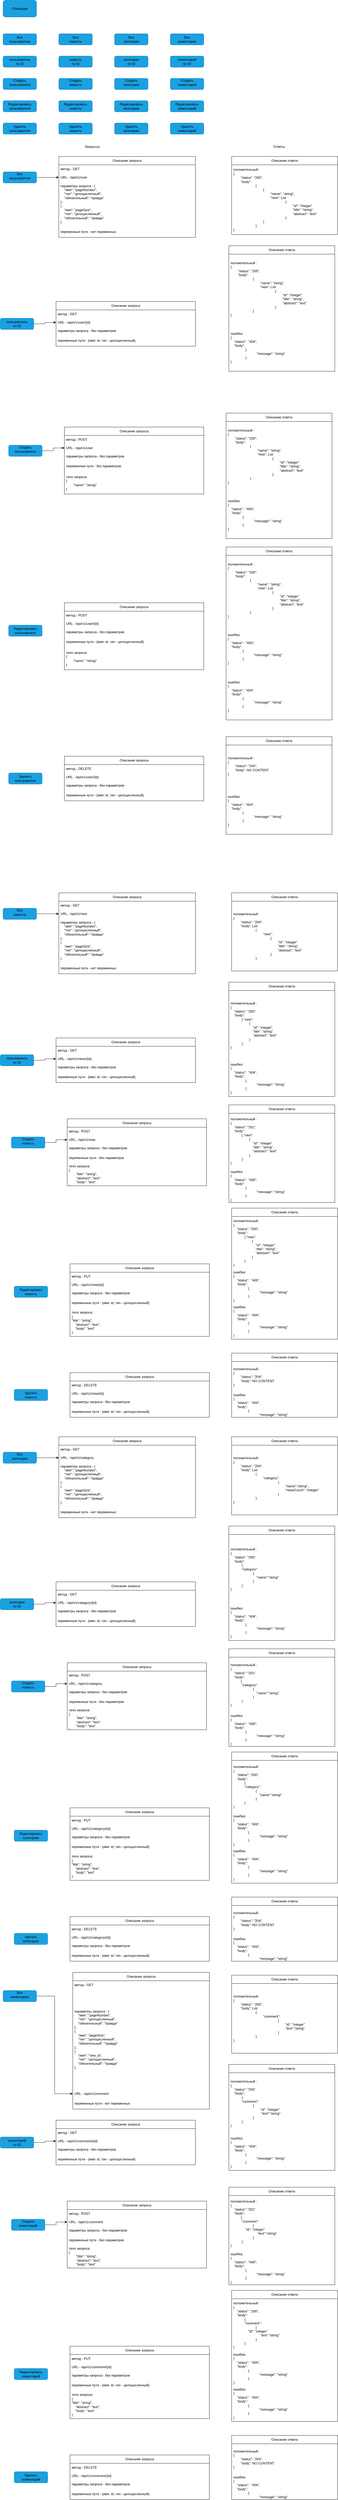 <mxfile version="22.0.0" type="device">
  <diagram name="Страница — 1" id="6-I6zI61sM3pV0bUpxbn">
    <mxGraphModel dx="767" dy="449" grid="1" gridSize="10" guides="1" tooltips="1" connect="1" arrows="1" fold="1" page="1" pageScale="1" pageWidth="3300" pageHeight="4681" math="0" shadow="0">
      <root>
        <mxCell id="0" />
        <mxCell id="1" parent="0" />
        <mxCell id="4xH468hTpiCWnW4mAg1c-1" value="" style="rounded=1;whiteSpace=wrap;html=1;fillColor=#1ba1e2;fontColor=#ffffff;strokeColor=#006EAF;" parent="1" vertex="1">
          <mxGeometry x="160" y="80" width="120" height="60" as="geometry" />
        </mxCell>
        <mxCell id="4xH468hTpiCWnW4mAg1c-2" value="Операции" style="text;html=1;strokeColor=none;fillColor=none;align=center;verticalAlign=middle;whiteSpace=wrap;rounded=0;" parent="1" vertex="1">
          <mxGeometry x="190" y="95" width="60" height="30" as="geometry" />
        </mxCell>
        <mxCell id="4xH468hTpiCWnW4mAg1c-4" value="" style="rounded=1;whiteSpace=wrap;html=1;fillColor=#1ba1e2;fontColor=#ffffff;strokeColor=#006EAF;" parent="1" vertex="1">
          <mxGeometry x="160" y="200" width="120" height="40" as="geometry" />
        </mxCell>
        <mxCell id="4xH468hTpiCWnW4mAg1c-5" value="Все пользователи" style="text;html=1;strokeColor=none;fillColor=none;align=center;verticalAlign=middle;whiteSpace=wrap;rounded=0;" parent="1" vertex="1">
          <mxGeometry x="190" y="205" width="60" height="30" as="geometry" />
        </mxCell>
        <mxCell id="4xH468hTpiCWnW4mAg1c-6" value="" style="rounded=1;whiteSpace=wrap;html=1;fillColor=#1ba1e2;fontColor=#ffffff;strokeColor=#006EAF;" parent="1" vertex="1">
          <mxGeometry x="160" y="280" width="120" height="40" as="geometry" />
        </mxCell>
        <mxCell id="4xH468hTpiCWnW4mAg1c-7" value="пользователь по ID" style="text;html=1;strokeColor=none;fillColor=none;align=center;verticalAlign=middle;whiteSpace=wrap;rounded=0;" parent="1" vertex="1">
          <mxGeometry x="190" y="285" width="60" height="30" as="geometry" />
        </mxCell>
        <mxCell id="4xH468hTpiCWnW4mAg1c-8" value="" style="rounded=1;whiteSpace=wrap;html=1;fillColor=#1ba1e2;fontColor=#ffffff;strokeColor=#006EAF;" parent="1" vertex="1">
          <mxGeometry x="160" y="360" width="120" height="40" as="geometry" />
        </mxCell>
        <mxCell id="4xH468hTpiCWnW4mAg1c-9" value="Создать пользователя" style="text;html=1;strokeColor=none;fillColor=none;align=center;verticalAlign=middle;whiteSpace=wrap;rounded=0;" parent="1" vertex="1">
          <mxGeometry x="190" y="360" width="60" height="30" as="geometry" />
        </mxCell>
        <mxCell id="4xH468hTpiCWnW4mAg1c-10" value="" style="rounded=1;whiteSpace=wrap;html=1;fillColor=#1ba1e2;fontColor=#ffffff;strokeColor=#006EAF;" parent="1" vertex="1">
          <mxGeometry x="160" y="440" width="120" height="40" as="geometry" />
        </mxCell>
        <mxCell id="4xH468hTpiCWnW4mAg1c-11" value="Редактировать пользователя" style="text;html=1;strokeColor=none;fillColor=none;align=center;verticalAlign=middle;whiteSpace=wrap;rounded=0;" parent="1" vertex="1">
          <mxGeometry x="190" y="445" width="60" height="30" as="geometry" />
        </mxCell>
        <mxCell id="4xH468hTpiCWnW4mAg1c-12" value="" style="rounded=1;whiteSpace=wrap;html=1;fillColor=#1ba1e2;fontColor=#ffffff;strokeColor=#006EAF;" parent="1" vertex="1">
          <mxGeometry x="160" y="520" width="120" height="40" as="geometry" />
        </mxCell>
        <mxCell id="4xH468hTpiCWnW4mAg1c-13" value="Удалить пользователя" style="text;html=1;strokeColor=none;fillColor=none;align=center;verticalAlign=middle;whiteSpace=wrap;rounded=0;" parent="1" vertex="1">
          <mxGeometry x="190" y="525" width="60" height="30" as="geometry" />
        </mxCell>
        <mxCell id="4xH468hTpiCWnW4mAg1c-14" value="" style="rounded=1;whiteSpace=wrap;html=1;fillColor=#1ba1e2;fontColor=#ffffff;strokeColor=#006EAF;" parent="1" vertex="1">
          <mxGeometry x="360" y="200" width="120" height="40" as="geometry" />
        </mxCell>
        <mxCell id="4xH468hTpiCWnW4mAg1c-15" value="Все новости" style="text;html=1;strokeColor=none;fillColor=none;align=center;verticalAlign=middle;whiteSpace=wrap;rounded=0;" parent="1" vertex="1">
          <mxGeometry x="390" y="205" width="60" height="30" as="geometry" />
        </mxCell>
        <mxCell id="4xH468hTpiCWnW4mAg1c-16" value="" style="rounded=1;whiteSpace=wrap;html=1;fillColor=#1ba1e2;fontColor=#ffffff;strokeColor=#006EAF;" parent="1" vertex="1">
          <mxGeometry x="360" y="280" width="120" height="40" as="geometry" />
        </mxCell>
        <mxCell id="4xH468hTpiCWnW4mAg1c-17" value="новость по ID" style="text;html=1;strokeColor=none;fillColor=none;align=center;verticalAlign=middle;whiteSpace=wrap;rounded=0;" parent="1" vertex="1">
          <mxGeometry x="390" y="285" width="60" height="30" as="geometry" />
        </mxCell>
        <mxCell id="4xH468hTpiCWnW4mAg1c-18" value="" style="rounded=1;whiteSpace=wrap;html=1;fillColor=#1ba1e2;fontColor=#ffffff;strokeColor=#006EAF;" parent="1" vertex="1">
          <mxGeometry x="360" y="360" width="120" height="40" as="geometry" />
        </mxCell>
        <mxCell id="4xH468hTpiCWnW4mAg1c-19" value="Создать новости" style="text;html=1;strokeColor=none;fillColor=none;align=center;verticalAlign=middle;whiteSpace=wrap;rounded=0;" parent="1" vertex="1">
          <mxGeometry x="390" y="360" width="60" height="30" as="geometry" />
        </mxCell>
        <mxCell id="4xH468hTpiCWnW4mAg1c-20" value="" style="rounded=1;whiteSpace=wrap;html=1;fillColor=#1ba1e2;fontColor=#ffffff;strokeColor=#006EAF;" parent="1" vertex="1">
          <mxGeometry x="360" y="440" width="120" height="40" as="geometry" />
        </mxCell>
        <mxCell id="4xH468hTpiCWnW4mAg1c-21" value="Редактировать новость" style="text;html=1;strokeColor=none;fillColor=none;align=center;verticalAlign=middle;whiteSpace=wrap;rounded=0;" parent="1" vertex="1">
          <mxGeometry x="390" y="445" width="60" height="30" as="geometry" />
        </mxCell>
        <mxCell id="4xH468hTpiCWnW4mAg1c-22" value="" style="rounded=1;whiteSpace=wrap;html=1;fillColor=#1ba1e2;fontColor=#ffffff;strokeColor=#006EAF;" parent="1" vertex="1">
          <mxGeometry x="360" y="520" width="120" height="40" as="geometry" />
        </mxCell>
        <mxCell id="4xH468hTpiCWnW4mAg1c-23" value="Удалить новость" style="text;html=1;strokeColor=none;fillColor=none;align=center;verticalAlign=middle;whiteSpace=wrap;rounded=0;" parent="1" vertex="1">
          <mxGeometry x="390" y="525" width="60" height="30" as="geometry" />
        </mxCell>
        <mxCell id="4xH468hTpiCWnW4mAg1c-24" value="" style="rounded=1;whiteSpace=wrap;html=1;fillColor=#1ba1e2;fontColor=#ffffff;strokeColor=#006EAF;" parent="1" vertex="1">
          <mxGeometry x="560" y="200" width="120" height="40" as="geometry" />
        </mxCell>
        <mxCell id="4xH468hTpiCWnW4mAg1c-25" value="Все категории" style="text;html=1;strokeColor=none;fillColor=none;align=center;verticalAlign=middle;whiteSpace=wrap;rounded=0;" parent="1" vertex="1">
          <mxGeometry x="590" y="205" width="60" height="30" as="geometry" />
        </mxCell>
        <mxCell id="4xH468hTpiCWnW4mAg1c-26" value="" style="rounded=1;whiteSpace=wrap;html=1;fillColor=#1ba1e2;fontColor=#ffffff;strokeColor=#006EAF;" parent="1" vertex="1">
          <mxGeometry x="560" y="280" width="120" height="40" as="geometry" />
        </mxCell>
        <mxCell id="4xH468hTpiCWnW4mAg1c-27" value="категория по ID" style="text;html=1;strokeColor=none;fillColor=none;align=center;verticalAlign=middle;whiteSpace=wrap;rounded=0;" parent="1" vertex="1">
          <mxGeometry x="590" y="285" width="60" height="30" as="geometry" />
        </mxCell>
        <mxCell id="4xH468hTpiCWnW4mAg1c-28" value="" style="rounded=1;whiteSpace=wrap;html=1;fillColor=#1ba1e2;fontColor=#ffffff;strokeColor=#006EAF;" parent="1" vertex="1">
          <mxGeometry x="560" y="360" width="120" height="40" as="geometry" />
        </mxCell>
        <mxCell id="4xH468hTpiCWnW4mAg1c-29" value="Создать категория" style="text;html=1;strokeColor=none;fillColor=none;align=center;verticalAlign=middle;whiteSpace=wrap;rounded=0;" parent="1" vertex="1">
          <mxGeometry x="590" y="360" width="60" height="30" as="geometry" />
        </mxCell>
        <mxCell id="4xH468hTpiCWnW4mAg1c-30" value="" style="rounded=1;whiteSpace=wrap;html=1;fillColor=#1ba1e2;fontColor=#ffffff;strokeColor=#006EAF;" parent="1" vertex="1">
          <mxGeometry x="560" y="440" width="120" height="40" as="geometry" />
        </mxCell>
        <mxCell id="4xH468hTpiCWnW4mAg1c-31" value="Редактировать категорию" style="text;html=1;strokeColor=none;fillColor=none;align=center;verticalAlign=middle;whiteSpace=wrap;rounded=0;" parent="1" vertex="1">
          <mxGeometry x="590" y="445" width="60" height="30" as="geometry" />
        </mxCell>
        <mxCell id="4xH468hTpiCWnW4mAg1c-32" value="" style="rounded=1;whiteSpace=wrap;html=1;fillColor=#1ba1e2;fontColor=#ffffff;strokeColor=#006EAF;" parent="1" vertex="1">
          <mxGeometry x="560" y="520" width="120" height="40" as="geometry" />
        </mxCell>
        <mxCell id="4xH468hTpiCWnW4mAg1c-33" value="Удалить категорию" style="text;html=1;strokeColor=none;fillColor=none;align=center;verticalAlign=middle;whiteSpace=wrap;rounded=0;" parent="1" vertex="1">
          <mxGeometry x="590" y="525" width="60" height="30" as="geometry" />
        </mxCell>
        <mxCell id="4xH468hTpiCWnW4mAg1c-34" value="" style="rounded=1;whiteSpace=wrap;html=1;fillColor=#1ba1e2;fontColor=#ffffff;strokeColor=#006EAF;" parent="1" vertex="1">
          <mxGeometry x="760" y="200" width="120" height="40" as="geometry" />
        </mxCell>
        <mxCell id="4xH468hTpiCWnW4mAg1c-35" value="Все коментарии" style="text;html=1;strokeColor=none;fillColor=none;align=center;verticalAlign=middle;whiteSpace=wrap;rounded=0;" parent="1" vertex="1">
          <mxGeometry x="790" y="205" width="60" height="30" as="geometry" />
        </mxCell>
        <mxCell id="4xH468hTpiCWnW4mAg1c-36" value="" style="rounded=1;whiteSpace=wrap;html=1;fillColor=#1ba1e2;fontColor=#ffffff;strokeColor=#006EAF;" parent="1" vertex="1">
          <mxGeometry x="760" y="280" width="120" height="40" as="geometry" />
        </mxCell>
        <mxCell id="4xH468hTpiCWnW4mAg1c-37" value="коментарий по ID" style="text;html=1;strokeColor=none;fillColor=none;align=center;verticalAlign=middle;whiteSpace=wrap;rounded=0;" parent="1" vertex="1">
          <mxGeometry x="790" y="285" width="60" height="30" as="geometry" />
        </mxCell>
        <mxCell id="4xH468hTpiCWnW4mAg1c-38" value="" style="rounded=1;whiteSpace=wrap;html=1;fillColor=#1ba1e2;fontColor=#ffffff;strokeColor=#006EAF;" parent="1" vertex="1">
          <mxGeometry x="760" y="360" width="120" height="40" as="geometry" />
        </mxCell>
        <mxCell id="4xH468hTpiCWnW4mAg1c-39" value="Создать коментарий" style="text;html=1;strokeColor=none;fillColor=none;align=center;verticalAlign=middle;whiteSpace=wrap;rounded=0;" parent="1" vertex="1">
          <mxGeometry x="790" y="360" width="60" height="30" as="geometry" />
        </mxCell>
        <mxCell id="4xH468hTpiCWnW4mAg1c-40" value="" style="rounded=1;whiteSpace=wrap;html=1;fillColor=#1ba1e2;fontColor=#ffffff;strokeColor=#006EAF;" parent="1" vertex="1">
          <mxGeometry x="760" y="440" width="120" height="40" as="geometry" />
        </mxCell>
        <mxCell id="4xH468hTpiCWnW4mAg1c-41" value="Редактировать коментарий" style="text;html=1;strokeColor=none;fillColor=none;align=center;verticalAlign=middle;whiteSpace=wrap;rounded=0;" parent="1" vertex="1">
          <mxGeometry x="790" y="445" width="60" height="30" as="geometry" />
        </mxCell>
        <mxCell id="4xH468hTpiCWnW4mAg1c-42" value="" style="rounded=1;whiteSpace=wrap;html=1;fillColor=#1ba1e2;fontColor=#ffffff;strokeColor=#006EAF;" parent="1" vertex="1">
          <mxGeometry x="760" y="520" width="120" height="40" as="geometry" />
        </mxCell>
        <mxCell id="4xH468hTpiCWnW4mAg1c-43" value="Удалить коментарий" style="text;html=1;strokeColor=none;fillColor=none;align=center;verticalAlign=middle;whiteSpace=wrap;rounded=0;" parent="1" vertex="1">
          <mxGeometry x="790" y="525" width="60" height="30" as="geometry" />
        </mxCell>
        <mxCell id="4xH468hTpiCWnW4mAg1c-59" style="edgeStyle=orthogonalEdgeStyle;rounded=0;orthogonalLoop=1;jettySize=auto;html=1;exitX=1;exitY=0.5;exitDx=0;exitDy=0;entryX=0;entryY=0.5;entryDx=0;entryDy=0;" parent="1" source="4xH468hTpiCWnW4mAg1c-44" target="4xH468hTpiCWnW4mAg1c-57" edge="1">
          <mxGeometry relative="1" as="geometry" />
        </mxCell>
        <mxCell id="4xH468hTpiCWnW4mAg1c-44" value="" style="rounded=1;whiteSpace=wrap;html=1;fillColor=#1ba1e2;fontColor=#ffffff;strokeColor=#006EAF;" parent="1" vertex="1">
          <mxGeometry x="160" y="695" width="120" height="40" as="geometry" />
        </mxCell>
        <mxCell id="4xH468hTpiCWnW4mAg1c-45" value="Все пользователи" style="text;html=1;strokeColor=none;fillColor=none;align=center;verticalAlign=middle;whiteSpace=wrap;rounded=0;" parent="1" vertex="1">
          <mxGeometry x="190" y="695" width="60" height="30" as="geometry" />
        </mxCell>
        <mxCell id="4xH468hTpiCWnW4mAg1c-73" style="edgeStyle=orthogonalEdgeStyle;rounded=0;orthogonalLoop=1;jettySize=auto;html=1;exitX=1;exitY=0.5;exitDx=0;exitDy=0;" parent="1" source="4xH468hTpiCWnW4mAg1c-46" target="4xH468hTpiCWnW4mAg1c-62" edge="1">
          <mxGeometry relative="1" as="geometry" />
        </mxCell>
        <mxCell id="4xH468hTpiCWnW4mAg1c-46" value="" style="rounded=1;whiteSpace=wrap;html=1;fillColor=#1ba1e2;fontColor=#ffffff;strokeColor=#006EAF;" parent="1" vertex="1">
          <mxGeometry x="150" y="1220" width="120" height="40" as="geometry" />
        </mxCell>
        <mxCell id="4xH468hTpiCWnW4mAg1c-47" value="пользователь по ID" style="text;html=1;strokeColor=none;fillColor=none;align=center;verticalAlign=middle;whiteSpace=wrap;rounded=0;" parent="1" vertex="1">
          <mxGeometry x="180" y="1225" width="60" height="30" as="geometry" />
        </mxCell>
        <mxCell id="4xH468hTpiCWnW4mAg1c-80" style="edgeStyle=orthogonalEdgeStyle;rounded=0;orthogonalLoop=1;jettySize=auto;html=1;exitX=1;exitY=0.5;exitDx=0;exitDy=0;entryX=0;entryY=0.5;entryDx=0;entryDy=0;" parent="1" source="4xH468hTpiCWnW4mAg1c-48" target="4xH468hTpiCWnW4mAg1c-76" edge="1">
          <mxGeometry relative="1" as="geometry" />
        </mxCell>
        <mxCell id="4xH468hTpiCWnW4mAg1c-48" value="" style="rounded=1;whiteSpace=wrap;html=1;fillColor=#1ba1e2;fontColor=#ffffff;strokeColor=#006EAF;" parent="1" vertex="1">
          <mxGeometry x="180" y="1675" width="120" height="40" as="geometry" />
        </mxCell>
        <mxCell id="4xH468hTpiCWnW4mAg1c-49" value="Создать пользователя" style="text;html=1;strokeColor=none;fillColor=none;align=center;verticalAlign=middle;whiteSpace=wrap;rounded=0;" parent="1" vertex="1">
          <mxGeometry x="210" y="1675" width="60" height="30" as="geometry" />
        </mxCell>
        <mxCell id="4xH468hTpiCWnW4mAg1c-50" value="" style="rounded=1;whiteSpace=wrap;html=1;fillColor=#1ba1e2;fontColor=#ffffff;strokeColor=#006EAF;" parent="1" vertex="1">
          <mxGeometry x="180" y="2320" width="120" height="40" as="geometry" />
        </mxCell>
        <mxCell id="4xH468hTpiCWnW4mAg1c-51" value="Редактировать пользователя" style="text;html=1;strokeColor=none;fillColor=none;align=center;verticalAlign=middle;whiteSpace=wrap;rounded=0;" parent="1" vertex="1">
          <mxGeometry x="210" y="2325" width="60" height="30" as="geometry" />
        </mxCell>
        <mxCell id="4xH468hTpiCWnW4mAg1c-52" value="" style="rounded=1;whiteSpace=wrap;html=1;fillColor=#1ba1e2;fontColor=#ffffff;strokeColor=#006EAF;" parent="1" vertex="1">
          <mxGeometry x="180" y="2850" width="120" height="40" as="geometry" />
        </mxCell>
        <mxCell id="4xH468hTpiCWnW4mAg1c-53" value="Удалить пользователя" style="text;html=1;strokeColor=none;fillColor=none;align=center;verticalAlign=middle;whiteSpace=wrap;rounded=0;" parent="1" vertex="1">
          <mxGeometry x="210" y="2855" width="60" height="30" as="geometry" />
        </mxCell>
        <mxCell id="4xH468hTpiCWnW4mAg1c-54" value="Описание запроса" style="swimlane;fontStyle=0;childLayout=stackLayout;horizontal=1;startSize=30;horizontalStack=0;resizeParent=1;resizeParentMax=0;resizeLast=0;collapsible=1;marginBottom=0;whiteSpace=wrap;html=1;" parent="1" vertex="1">
          <mxGeometry x="360" y="640" width="490" height="290" as="geometry">
            <mxRectangle x="360" y="640" width="140" height="30" as="alternateBounds" />
          </mxGeometry>
        </mxCell>
        <mxCell id="4xH468hTpiCWnW4mAg1c-55" value="метод - GET" style="text;strokeColor=none;fillColor=none;align=left;verticalAlign=middle;spacingLeft=4;spacingRight=4;overflow=hidden;points=[[0,0.5],[1,0.5]];portConstraint=eastwest;rotatable=0;whiteSpace=wrap;html=1;" parent="4xH468hTpiCWnW4mAg1c-54" vertex="1">
          <mxGeometry y="30" width="490" height="30" as="geometry" />
        </mxCell>
        <mxCell id="4xH468hTpiCWnW4mAg1c-57" value="URL - /api/v1/user" style="text;strokeColor=none;fillColor=none;align=left;verticalAlign=middle;spacingLeft=4;spacingRight=4;overflow=hidden;points=[[0,0.5],[1,0.5]];portConstraint=eastwest;rotatable=0;whiteSpace=wrap;html=1;" parent="4xH468hTpiCWnW4mAg1c-54" vertex="1">
          <mxGeometry y="60" width="490" height="30" as="geometry" />
        </mxCell>
        <mxCell id="4xH468hTpiCWnW4mAg1c-58" value="параметры запроса - {&lt;br&gt;&lt;span style=&quot;&quot;&gt;&lt;span style=&quot;&quot;&gt;&amp;nbsp;&amp;nbsp;&amp;nbsp;&amp;nbsp;&lt;/span&gt;&lt;/span&gt;&quot;имя&quot;: &quot;pageNumber&quot;,&lt;br&gt;&lt;span style=&quot;&quot;&gt;&lt;span style=&quot;&quot;&gt;&amp;nbsp;&amp;nbsp;&amp;nbsp;&amp;nbsp;&lt;/span&gt;&lt;/span&gt;&quot;тип&quot;: &quot;целоцисленный&quot;,&lt;br&gt;&lt;span style=&quot;&quot;&gt;&lt;span style=&quot;&quot;&gt;&amp;nbsp;&amp;nbsp;&amp;nbsp;&amp;nbsp;&lt;/span&gt;&lt;/span&gt;&quot;обязательный&quot;: &quot;правда&quot;&lt;br&gt;},&lt;br&gt;{&lt;br&gt;&lt;span style=&quot;&quot;&gt;&lt;span style=&quot;white-space: pre;&quot;&gt;&amp;nbsp;&amp;nbsp;&amp;nbsp;&amp;nbsp;&lt;/span&gt;&lt;/span&gt;&quot;имя&quot;: &quot;pageSize&quot;,&lt;br&gt;&amp;nbsp;&amp;nbsp;&amp;nbsp;&amp;nbsp;&quot;тип&quot;: &quot;целоцисленный&quot;,&lt;br&gt;&amp;nbsp;&amp;nbsp;&amp;nbsp;&amp;nbsp;&quot;обязательный&quot;: &quot;правда&quot;&lt;br&gt;}" style="text;strokeColor=none;fillColor=none;align=left;verticalAlign=middle;spacingLeft=4;spacingRight=4;overflow=hidden;points=[[0,0.5],[1,0.5]];portConstraint=eastwest;rotatable=0;whiteSpace=wrap;html=1;" parent="4xH468hTpiCWnW4mAg1c-54" vertex="1">
          <mxGeometry y="90" width="490" height="160" as="geometry" />
        </mxCell>
        <mxCell id="4xH468hTpiCWnW4mAg1c-56" value="переменные пути - нет переменных" style="text;strokeColor=none;fillColor=none;align=left;verticalAlign=middle;spacingLeft=4;spacingRight=4;overflow=hidden;points=[[0,0.5],[1,0.5]];portConstraint=eastwest;rotatable=0;whiteSpace=wrap;html=1;" parent="4xH468hTpiCWnW4mAg1c-54" vertex="1">
          <mxGeometry y="250" width="490" height="40" as="geometry" />
        </mxCell>
        <mxCell id="4xH468hTpiCWnW4mAg1c-60" value="Описание запроса" style="swimlane;fontStyle=0;childLayout=stackLayout;horizontal=1;startSize=30;horizontalStack=0;resizeParent=1;resizeParentMax=0;resizeLast=0;collapsible=1;marginBottom=0;whiteSpace=wrap;html=1;" parent="1" vertex="1">
          <mxGeometry x="350" y="1160" width="500" height="160" as="geometry">
            <mxRectangle x="360" y="640" width="140" height="30" as="alternateBounds" />
          </mxGeometry>
        </mxCell>
        <mxCell id="4xH468hTpiCWnW4mAg1c-61" value="метод - GET" style="text;strokeColor=none;fillColor=none;align=left;verticalAlign=middle;spacingLeft=4;spacingRight=4;overflow=hidden;points=[[0,0.5],[1,0.5]];portConstraint=eastwest;rotatable=0;whiteSpace=wrap;html=1;" parent="4xH468hTpiCWnW4mAg1c-60" vertex="1">
          <mxGeometry y="30" width="500" height="30" as="geometry" />
        </mxCell>
        <mxCell id="4xH468hTpiCWnW4mAg1c-62" value="URL - /api/v1/user/{id}" style="text;strokeColor=none;fillColor=none;align=left;verticalAlign=middle;spacingLeft=4;spacingRight=4;overflow=hidden;points=[[0,0.5],[1,0.5]];portConstraint=eastwest;rotatable=0;whiteSpace=wrap;html=1;" parent="4xH468hTpiCWnW4mAg1c-60" vertex="1">
          <mxGeometry y="60" width="500" height="30" as="geometry" />
        </mxCell>
        <mxCell id="4xH468hTpiCWnW4mAg1c-63" value="параметры запроса - без параметров" style="text;strokeColor=none;fillColor=none;align=left;verticalAlign=middle;spacingLeft=4;spacingRight=4;overflow=hidden;points=[[0,0.5],[1,0.5]];portConstraint=eastwest;rotatable=0;whiteSpace=wrap;html=1;" parent="4xH468hTpiCWnW4mAg1c-60" vertex="1">
          <mxGeometry y="90" width="500" height="30" as="geometry" />
        </mxCell>
        <mxCell id="4xH468hTpiCWnW4mAg1c-64" value="переменные пути - {имя: id, тип - целоцисленный}" style="text;strokeColor=none;fillColor=none;align=left;verticalAlign=middle;spacingLeft=4;spacingRight=4;overflow=hidden;points=[[0,0.5],[1,0.5]];portConstraint=eastwest;rotatable=0;whiteSpace=wrap;html=1;" parent="4xH468hTpiCWnW4mAg1c-60" vertex="1">
          <mxGeometry y="120" width="500" height="40" as="geometry" />
        </mxCell>
        <mxCell id="4xH468hTpiCWnW4mAg1c-74" value="Описание запроса" style="swimlane;fontStyle=0;childLayout=stackLayout;horizontal=1;startSize=30;horizontalStack=0;resizeParent=1;resizeParentMax=0;resizeLast=0;collapsible=1;marginBottom=0;whiteSpace=wrap;html=1;" parent="1" vertex="1">
          <mxGeometry x="380" y="1610" width="500" height="240" as="geometry">
            <mxRectangle x="360" y="640" width="140" height="30" as="alternateBounds" />
          </mxGeometry>
        </mxCell>
        <mxCell id="4xH468hTpiCWnW4mAg1c-75" value="метод - POST" style="text;strokeColor=none;fillColor=none;align=left;verticalAlign=middle;spacingLeft=4;spacingRight=4;overflow=hidden;points=[[0,0.5],[1,0.5]];portConstraint=eastwest;rotatable=0;whiteSpace=wrap;html=1;" parent="4xH468hTpiCWnW4mAg1c-74" vertex="1">
          <mxGeometry y="30" width="500" height="30" as="geometry" />
        </mxCell>
        <mxCell id="4xH468hTpiCWnW4mAg1c-76" value="URL - /api/v1/user" style="text;strokeColor=none;fillColor=none;align=left;verticalAlign=middle;spacingLeft=4;spacingRight=4;overflow=hidden;points=[[0,0.5],[1,0.5]];portConstraint=eastwest;rotatable=0;whiteSpace=wrap;html=1;" parent="4xH468hTpiCWnW4mAg1c-74" vertex="1">
          <mxGeometry y="60" width="500" height="30" as="geometry" />
        </mxCell>
        <mxCell id="4xH468hTpiCWnW4mAg1c-77" value="параметры запроса - без параметров" style="text;strokeColor=none;fillColor=none;align=left;verticalAlign=middle;spacingLeft=4;spacingRight=4;overflow=hidden;points=[[0,0.5],[1,0.5]];portConstraint=eastwest;rotatable=0;whiteSpace=wrap;html=1;" parent="4xH468hTpiCWnW4mAg1c-74" vertex="1">
          <mxGeometry y="90" width="500" height="30" as="geometry" />
        </mxCell>
        <mxCell id="4xH468hTpiCWnW4mAg1c-78" value="переменные пути - без параметров" style="text;strokeColor=none;fillColor=none;align=left;verticalAlign=middle;spacingLeft=4;spacingRight=4;overflow=hidden;points=[[0,0.5],[1,0.5]];portConstraint=eastwest;rotatable=0;whiteSpace=wrap;html=1;" parent="4xH468hTpiCWnW4mAg1c-74" vertex="1">
          <mxGeometry y="120" width="500" height="40" as="geometry" />
        </mxCell>
        <mxCell id="4xH468hTpiCWnW4mAg1c-79" value="тело запроса:&lt;br&gt;{&lt;br&gt;&lt;span style=&quot;white-space: pre;&quot;&gt;&#x9;&lt;/span&gt;&quot;name&quot;: &quot;string&quot;&lt;br&gt;}" style="text;strokeColor=none;fillColor=none;align=left;verticalAlign=middle;spacingLeft=4;spacingRight=4;overflow=hidden;points=[[0,0.5],[1,0.5]];portConstraint=eastwest;rotatable=0;whiteSpace=wrap;html=1;" parent="4xH468hTpiCWnW4mAg1c-74" vertex="1">
          <mxGeometry y="160" width="500" height="80" as="geometry" />
        </mxCell>
        <mxCell id="4xH468hTpiCWnW4mAg1c-81" value="Описание запроса" style="swimlane;fontStyle=0;childLayout=stackLayout;horizontal=1;startSize=30;horizontalStack=0;resizeParent=1;resizeParentMax=0;resizeLast=0;collapsible=1;marginBottom=0;whiteSpace=wrap;html=1;" parent="1" vertex="1">
          <mxGeometry x="380" y="2240" width="500" height="240" as="geometry">
            <mxRectangle x="360" y="640" width="140" height="30" as="alternateBounds" />
          </mxGeometry>
        </mxCell>
        <mxCell id="4xH468hTpiCWnW4mAg1c-82" value="метод - POST" style="text;strokeColor=none;fillColor=none;align=left;verticalAlign=middle;spacingLeft=4;spacingRight=4;overflow=hidden;points=[[0,0.5],[1,0.5]];portConstraint=eastwest;rotatable=0;whiteSpace=wrap;html=1;" parent="4xH468hTpiCWnW4mAg1c-81" vertex="1">
          <mxGeometry y="30" width="500" height="30" as="geometry" />
        </mxCell>
        <mxCell id="4xH468hTpiCWnW4mAg1c-83" value="URL - /api/v1/user/{id}" style="text;strokeColor=none;fillColor=none;align=left;verticalAlign=middle;spacingLeft=4;spacingRight=4;overflow=hidden;points=[[0,0.5],[1,0.5]];portConstraint=eastwest;rotatable=0;whiteSpace=wrap;html=1;" parent="4xH468hTpiCWnW4mAg1c-81" vertex="1">
          <mxGeometry y="60" width="500" height="30" as="geometry" />
        </mxCell>
        <mxCell id="4xH468hTpiCWnW4mAg1c-84" value="параметры запроса - без параметров" style="text;strokeColor=none;fillColor=none;align=left;verticalAlign=middle;spacingLeft=4;spacingRight=4;overflow=hidden;points=[[0,0.5],[1,0.5]];portConstraint=eastwest;rotatable=0;whiteSpace=wrap;html=1;" parent="4xH468hTpiCWnW4mAg1c-81" vertex="1">
          <mxGeometry y="90" width="500" height="30" as="geometry" />
        </mxCell>
        <mxCell id="4xH468hTpiCWnW4mAg1c-85" value="переменные пути - {имя: id, тип - целоцисленный}" style="text;strokeColor=none;fillColor=none;align=left;verticalAlign=middle;spacingLeft=4;spacingRight=4;overflow=hidden;points=[[0,0.5],[1,0.5]];portConstraint=eastwest;rotatable=0;whiteSpace=wrap;html=1;" parent="4xH468hTpiCWnW4mAg1c-81" vertex="1">
          <mxGeometry y="120" width="500" height="40" as="geometry" />
        </mxCell>
        <mxCell id="4xH468hTpiCWnW4mAg1c-86" value="тело запроса:&lt;br&gt;{&lt;br&gt;&lt;span style=&quot;white-space: pre;&quot;&gt;&#x9;&lt;/span&gt;&quot;name&quot;: &quot;string&quot;&lt;br&gt;}" style="text;strokeColor=none;fillColor=none;align=left;verticalAlign=middle;spacingLeft=4;spacingRight=4;overflow=hidden;points=[[0,0.5],[1,0.5]];portConstraint=eastwest;rotatable=0;whiteSpace=wrap;html=1;" parent="4xH468hTpiCWnW4mAg1c-81" vertex="1">
          <mxGeometry y="160" width="500" height="80" as="geometry" />
        </mxCell>
        <mxCell id="4xH468hTpiCWnW4mAg1c-87" value="Запроссы" style="text;html=1;strokeColor=none;fillColor=none;align=center;verticalAlign=middle;whiteSpace=wrap;rounded=0;" parent="1" vertex="1">
          <mxGeometry x="450" y="590" width="60" height="30" as="geometry" />
        </mxCell>
        <mxCell id="4xH468hTpiCWnW4mAg1c-88" value="Описание запроса" style="swimlane;fontStyle=0;childLayout=stackLayout;horizontal=1;startSize=30;horizontalStack=0;resizeParent=1;resizeParentMax=0;resizeLast=0;collapsible=1;marginBottom=0;whiteSpace=wrap;html=1;" parent="1" vertex="1">
          <mxGeometry x="380" y="2790" width="500" height="160" as="geometry">
            <mxRectangle x="360" y="640" width="140" height="30" as="alternateBounds" />
          </mxGeometry>
        </mxCell>
        <mxCell id="4xH468hTpiCWnW4mAg1c-89" value="метод - DELETE" style="text;strokeColor=none;fillColor=none;align=left;verticalAlign=middle;spacingLeft=4;spacingRight=4;overflow=hidden;points=[[0,0.5],[1,0.5]];portConstraint=eastwest;rotatable=0;whiteSpace=wrap;html=1;" parent="4xH468hTpiCWnW4mAg1c-88" vertex="1">
          <mxGeometry y="30" width="500" height="30" as="geometry" />
        </mxCell>
        <mxCell id="4xH468hTpiCWnW4mAg1c-90" value="URL - /api/v1/user/{id}" style="text;strokeColor=none;fillColor=none;align=left;verticalAlign=middle;spacingLeft=4;spacingRight=4;overflow=hidden;points=[[0,0.5],[1,0.5]];portConstraint=eastwest;rotatable=0;whiteSpace=wrap;html=1;" parent="4xH468hTpiCWnW4mAg1c-88" vertex="1">
          <mxGeometry y="60" width="500" height="30" as="geometry" />
        </mxCell>
        <mxCell id="4xH468hTpiCWnW4mAg1c-91" value="параметры запроса - без параметров" style="text;strokeColor=none;fillColor=none;align=left;verticalAlign=middle;spacingLeft=4;spacingRight=4;overflow=hidden;points=[[0,0.5],[1,0.5]];portConstraint=eastwest;rotatable=0;whiteSpace=wrap;html=1;" parent="4xH468hTpiCWnW4mAg1c-88" vertex="1">
          <mxGeometry y="90" width="500" height="30" as="geometry" />
        </mxCell>
        <mxCell id="4xH468hTpiCWnW4mAg1c-92" value="переменные пути - {имя: id, тип - целоцисленный}" style="text;strokeColor=none;fillColor=none;align=left;verticalAlign=middle;spacingLeft=4;spacingRight=4;overflow=hidden;points=[[0,0.5],[1,0.5]];portConstraint=eastwest;rotatable=0;whiteSpace=wrap;html=1;" parent="4xH468hTpiCWnW4mAg1c-88" vertex="1">
          <mxGeometry y="120" width="500" height="40" as="geometry" />
        </mxCell>
        <mxCell id="4xH468hTpiCWnW4mAg1c-94" value="Ответы" style="text;html=1;strokeColor=none;fillColor=none;align=center;verticalAlign=middle;whiteSpace=wrap;rounded=0;" parent="1" vertex="1">
          <mxGeometry x="1120" y="590" width="60" height="30" as="geometry" />
        </mxCell>
        <mxCell id="4xH468hTpiCWnW4mAg1c-95" value="Описание ответа" style="swimlane;fontStyle=0;childLayout=stackLayout;horizontal=1;startSize=30;horizontalStack=0;resizeParent=1;resizeParentMax=0;resizeLast=0;collapsible=1;marginBottom=0;whiteSpace=wrap;html=1;" parent="1" vertex="1">
          <mxGeometry x="980" y="640" width="380" height="280" as="geometry" />
        </mxCell>
        <mxCell id="4xH468hTpiCWnW4mAg1c-96" value="положительный : &lt;br&gt;{&lt;br&gt;&lt;span style=&quot;white-space: pre;&quot;&gt;&#x9;&lt;/span&gt;&quot;status&quot;: &quot;200&quot;,&lt;br&gt;&lt;span style=&quot;white-space: pre;&quot;&gt;&#x9;&lt;/span&gt;&quot;body&quot;: &lt;br&gt;&lt;span style=&quot;white-space: pre;&quot;&gt;&#x9;&lt;/span&gt;&lt;span style=&quot;white-space: pre;&quot;&gt;&#x9;&lt;/span&gt;&lt;span style=&quot;white-space: pre;&quot;&gt;&#x9;&lt;/span&gt;[&lt;br&gt;&lt;span style=&quot;white-space: pre;&quot;&gt;&#x9;&lt;/span&gt;&lt;span style=&quot;white-space: pre;&quot;&gt;&#x9;&lt;/span&gt;&lt;span style=&quot;white-space: pre;&quot;&gt;&#x9;&lt;/span&gt;&lt;span style=&quot;white-space: pre;&quot;&gt;&#x9;&lt;/span&gt;{&lt;br&gt;&lt;span style=&quot;white-space: pre;&quot;&gt;&#x9;&lt;/span&gt;&lt;span style=&quot;white-space: pre;&quot;&gt;&#x9;&lt;/span&gt;&lt;span style=&quot;white-space: pre;&quot;&gt;&#x9;&lt;/span&gt;&lt;span style=&quot;white-space: pre;&quot;&gt;&#x9;&lt;/span&gt;&lt;span style=&quot;white-space: pre;&quot;&gt;&#x9;&lt;/span&gt;&quot;name&quot;: &quot;string&quot;,&lt;br&gt;&lt;span style=&quot;white-space: pre;&quot;&gt;&#x9;&lt;/span&gt;&lt;span style=&quot;white-space: pre;&quot;&gt;&#x9;&lt;/span&gt;&lt;span style=&quot;white-space: pre;&quot;&gt;&#x9;&lt;/span&gt;&lt;span style=&quot;white-space: pre;&quot;&gt;&#x9;&lt;/span&gt;&lt;span style=&quot;white-space: pre;&quot;&gt;&#x9;&lt;/span&gt;&quot;new&quot;: List&lt;br&gt;&lt;span style=&quot;white-space: pre;&quot;&gt;&#x9;&lt;/span&gt;&lt;span style=&quot;white-space: pre;&quot;&gt;&#x9;&lt;/span&gt;&lt;span style=&quot;white-space: pre;&quot;&gt;&#x9;&lt;/span&gt;&lt;span style=&quot;white-space: pre;&quot;&gt;&#x9;&lt;/span&gt;&lt;span style=&quot;white-space: pre;&quot;&gt;&#x9;&lt;/span&gt;&lt;span style=&quot;white-space: pre;&quot;&gt;&#x9;&lt;/span&gt;&lt;span style=&quot;white-space: pre;&quot;&gt;&#x9;&lt;/span&gt;{&lt;br&gt;&lt;span style=&quot;white-space: pre;&quot;&gt;&#x9;&lt;/span&gt;&lt;span style=&quot;white-space: pre;&quot;&gt;&#x9;&lt;/span&gt;&lt;span style=&quot;white-space: pre;&quot;&gt;&#x9;&lt;/span&gt;&lt;span style=&quot;white-space: pre;&quot;&gt;&#x9;&lt;/span&gt;&lt;span style=&quot;white-space: pre;&quot;&gt;&#x9;&lt;/span&gt;&lt;span style=&quot;white-space: pre;&quot;&gt;&#x9;&lt;/span&gt;&lt;span style=&quot;white-space: pre;&quot;&gt;&#x9;&lt;/span&gt;&lt;span style=&quot;white-space: pre;&quot;&gt;&#x9;&lt;/span&gt;&quot;id&quot;: &quot;integer&quot;&lt;br&gt;&lt;span style=&quot;white-space: pre;&quot;&gt;&#x9;&lt;/span&gt;&lt;span style=&quot;white-space: pre;&quot;&gt;&#x9;&lt;/span&gt;&lt;span style=&quot;white-space: pre;&quot;&gt;&#x9;&lt;/span&gt;&lt;span style=&quot;white-space: pre;&quot;&gt;&#x9;&lt;/span&gt;&lt;span style=&quot;white-space: pre;&quot;&gt;&#x9;&lt;/span&gt;&lt;span style=&quot;white-space: pre;&quot;&gt;&#x9;&lt;/span&gt;&lt;span style=&quot;white-space: pre;&quot;&gt;&#x9;&lt;/span&gt;&lt;span style=&quot;white-space: pre;&quot;&gt;&#x9;&lt;/span&gt;&quot;title&quot;: &quot;string&quot;,&lt;br&gt;&lt;span style=&quot;white-space: pre;&quot;&gt;&#x9;&lt;/span&gt;&lt;span style=&quot;white-space: pre;&quot;&gt;&#x9;&lt;/span&gt;&lt;span style=&quot;white-space: pre;&quot;&gt;&#x9;&lt;/span&gt;&lt;span style=&quot;white-space: pre;&quot;&gt;&#x9;&lt;/span&gt;&lt;span style=&quot;white-space: pre;&quot;&gt;&#x9;&lt;/span&gt;&lt;span style=&quot;white-space: pre;&quot;&gt;&#x9;&lt;/span&gt;&lt;span style=&quot;white-space: pre;&quot;&gt;&#x9;&lt;/span&gt;&lt;span style=&quot;white-space: pre;&quot;&gt;&#x9;&lt;/span&gt;&quot;abstract&quot;: &quot;text&quot;&lt;br&gt;&lt;span style=&quot;white-space: pre;&quot;&gt;&#x9;&lt;/span&gt;&lt;span style=&quot;white-space: pre;&quot;&gt;&#x9;&lt;/span&gt;&lt;span style=&quot;white-space: pre;&quot;&gt;&#x9;&lt;/span&gt;&lt;span style=&quot;white-space: pre;&quot;&gt;&#x9;&lt;/span&gt;&lt;span style=&quot;white-space: pre;&quot;&gt;&#x9;&lt;/span&gt;&lt;span style=&quot;white-space: pre;&quot;&gt;&#x9;&lt;/span&gt;&lt;span style=&quot;white-space: pre;&quot;&gt;&#x9;&lt;/span&gt;}&lt;br&gt;&lt;span style=&quot;white-space: pre;&quot;&gt;&#x9;&lt;/span&gt;&lt;span style=&quot;white-space: pre;&quot;&gt;&#x9;&lt;/span&gt;&lt;span style=&quot;white-space: pre;&quot;&gt;&#x9;&lt;/span&gt;&lt;span style=&quot;white-space: pre;&quot;&gt;&#x9;&lt;/span&gt;}&lt;br&gt;&lt;span style=&quot;white-space: pre;&quot;&gt;&#x9;&lt;/span&gt;&lt;span style=&quot;white-space: pre;&quot;&gt;&#x9;&lt;/span&gt;&lt;span style=&quot;white-space: pre;&quot;&gt;&#x9;&lt;/span&gt;]&lt;br&gt;}" style="text;strokeColor=none;fillColor=none;align=left;verticalAlign=middle;spacingLeft=4;spacingRight=4;overflow=hidden;points=[[0,0.5],[1,0.5]];portConstraint=eastwest;rotatable=0;whiteSpace=wrap;html=1;" parent="4xH468hTpiCWnW4mAg1c-95" vertex="1">
          <mxGeometry y="30" width="380" height="250" as="geometry" />
        </mxCell>
        <mxCell id="4xH468hTpiCWnW4mAg1c-99" value="Описание ответа" style="swimlane;fontStyle=0;childLayout=stackLayout;horizontal=1;startSize=30;horizontalStack=0;resizeParent=1;resizeParentMax=0;resizeLast=0;collapsible=1;marginBottom=0;whiteSpace=wrap;html=1;" parent="1" vertex="1">
          <mxGeometry x="970" y="960" width="380" height="450" as="geometry" />
        </mxCell>
        <mxCell id="4xH468hTpiCWnW4mAg1c-100" value="положительный : &lt;br&gt;{&lt;br&gt;&lt;span style=&quot;white-space: pre;&quot;&gt;&#x9;&lt;/span&gt;&quot;status&quot;: &quot;200&quot;,&lt;br&gt;&lt;span style=&quot;white-space: pre;&quot;&gt;&#x9;&lt;/span&gt;&quot;body&quot;:&lt;br&gt;&lt;span style=&quot;white-space: pre;&quot;&gt;&#x9;&lt;/span&gt;&lt;span style=&quot;white-space: pre;&quot;&gt;&#x9;&lt;/span&gt;&lt;span style=&quot;white-space: pre;&quot;&gt;&#x9;&lt;/span&gt;{&lt;br&gt;&lt;span style=&quot;white-space: pre;&quot;&gt;&#x9;&lt;/span&gt;&lt;span style=&quot;white-space: pre;&quot;&gt;&#x9;&lt;/span&gt;&lt;span style=&quot;white-space: pre;&quot;&gt;&#x9;&lt;/span&gt;&lt;span style=&quot;white-space: pre;&quot;&gt;&#x9;&lt;/span&gt;&quot;name&quot;: &quot;string&quot;,&lt;br&gt;&lt;span style=&quot;white-space: pre;&quot;&gt;&#x9;&lt;/span&gt;&lt;span style=&quot;white-space: pre;&quot;&gt;&#x9;&lt;/span&gt;&lt;span style=&quot;white-space: pre;&quot;&gt;&#x9;&lt;/span&gt;&lt;span style=&quot;white-space: pre;&quot;&gt;&#x9;&lt;/span&gt;&quot;new&quot;: List&lt;br&gt;&lt;span style=&quot;white-space: pre;&quot;&gt;&#x9;&lt;/span&gt;&lt;span style=&quot;white-space: pre;&quot;&gt;&#x9;&lt;/span&gt;&lt;span style=&quot;white-space: pre;&quot;&gt;&#x9;&lt;/span&gt;&lt;span style=&quot;white-space: pre;&quot;&gt;&#x9;&lt;/span&gt;&lt;span style=&quot;white-space: pre;&quot;&gt;&#x9;&lt;/span&gt;&lt;span style=&quot;white-space: pre;&quot;&gt;&#x9;&lt;/span&gt;{&lt;br&gt;&lt;span style=&quot;white-space: pre;&quot;&gt;&#x9;&lt;/span&gt;&lt;span style=&quot;white-space: pre;&quot;&gt;&#x9;&lt;/span&gt;&lt;span style=&quot;white-space: pre;&quot;&gt;&#x9;&lt;/span&gt;&lt;span style=&quot;white-space: pre;&quot;&gt;&#x9;&lt;/span&gt;&lt;span style=&quot;white-space: pre;&quot;&gt;&#x9;&lt;/span&gt;&lt;span style=&quot;white-space: pre;&quot;&gt;&#x9;&lt;/span&gt;&lt;span style=&quot;white-space: pre;&quot;&gt;&#x9;&lt;/span&gt;&quot;id&quot;: &quot;integer&quot;&lt;br&gt;&lt;span style=&quot;white-space: pre;&quot;&gt;&#x9;&lt;/span&gt;&lt;span style=&quot;white-space: pre;&quot;&gt;&#x9;&lt;/span&gt;&lt;span style=&quot;white-space: pre;&quot;&gt;&#x9;&lt;/span&gt;&lt;span style=&quot;white-space: pre;&quot;&gt;&#x9;&lt;/span&gt;&lt;span style=&quot;white-space: pre;&quot;&gt;&#x9;&lt;/span&gt;&lt;span style=&quot;white-space: pre;&quot;&gt;&#x9;&lt;/span&gt;&lt;span style=&quot;white-space: pre;&quot;&gt;&#x9;&lt;/span&gt;&quot;title&quot;: &quot;string&quot;,&lt;br&gt;&lt;span style=&quot;white-space: pre;&quot;&gt;&#x9;&lt;/span&gt;&lt;span style=&quot;white-space: pre;&quot;&gt;&#x9;&lt;/span&gt;&lt;span style=&quot;white-space: pre;&quot;&gt;&#x9;&lt;/span&gt;&lt;span style=&quot;white-space: pre;&quot;&gt;&#x9;&lt;/span&gt;&lt;span style=&quot;white-space: pre;&quot;&gt;&#x9;&lt;/span&gt;&lt;span style=&quot;white-space: pre;&quot;&gt;&#x9;&lt;/span&gt;&lt;span style=&quot;white-space: pre;&quot;&gt;&#x9;&lt;/span&gt;&quot;abstract&quot;: &quot;text&quot;&lt;br&gt;&lt;span style=&quot;white-space: pre;&quot;&gt;&#x9;&lt;/span&gt;&lt;span style=&quot;white-space: pre;&quot;&gt;&#x9;&lt;/span&gt;&lt;span style=&quot;white-space: pre;&quot;&gt;&#x9;&lt;/span&gt;&lt;span style=&quot;white-space: pre;&quot;&gt;&#x9;&lt;/span&gt;&lt;span style=&quot;white-space: pre;&quot;&gt;&#x9;&lt;/span&gt;&lt;span style=&quot;white-space: pre;&quot;&gt;&#x9;&lt;/span&gt;}&lt;br&gt;&lt;span style=&quot;white-space: pre;&quot;&gt;&#x9;&lt;/span&gt;&lt;span style=&quot;white-space: pre;&quot;&gt;&#x9;&lt;/span&gt;&lt;span style=&quot;white-space: pre;&quot;&gt;&#x9;&lt;/span&gt;}&lt;br&gt;}" style="text;strokeColor=none;fillColor=none;align=left;verticalAlign=middle;spacingLeft=4;spacingRight=4;overflow=hidden;points=[[0,0.5],[1,0.5]];portConstraint=eastwest;rotatable=0;whiteSpace=wrap;html=1;" parent="4xH468hTpiCWnW4mAg1c-99" vertex="1">
          <mxGeometry y="30" width="380" height="250" as="geometry" />
        </mxCell>
        <mxCell id="4xH468hTpiCWnW4mAg1c-101" value="ошибка:&lt;br&gt;{&lt;br&gt;&lt;span style=&quot;&quot;&gt;&lt;span style=&quot;white-space: pre;&quot;&gt;&amp;nbsp;&amp;nbsp;&amp;nbsp;&amp;nbsp;&lt;/span&gt;&lt;/span&gt;&quot;status&quot;:&amp;nbsp; &quot;404&quot;,&lt;br&gt;&lt;span style=&quot;&quot;&gt;&lt;span style=&quot;white-space: pre;&quot;&gt;&amp;nbsp;&amp;nbsp;&amp;nbsp;&amp;nbsp;&lt;/span&gt;&lt;/span&gt;&quot;body&quot;:&amp;nbsp;&lt;br&gt;&lt;span style=&quot;white-space: pre;&quot;&gt;&#x9;&lt;span style=&quot;white-space: pre;&quot;&gt;&#x9;&lt;/span&gt;&lt;/span&gt;{&lt;br&gt;&#x9;&lt;span style=&quot;&quot;&gt;&lt;span style=&quot;white-space: pre;&quot;&gt;&amp;nbsp;&amp;nbsp;&amp;nbsp;&amp;nbsp;&lt;/span&gt;&lt;/span&gt;&lt;span style=&quot;&quot;&gt;&lt;span style=&quot;white-space: pre;&quot;&gt;&amp;nbsp;&amp;nbsp;&amp;nbsp;&amp;nbsp;&lt;span style=&quot;white-space: pre;&quot;&gt;&#x9;&lt;span style=&quot;white-space: pre;&quot;&gt;&#x9;&lt;/span&gt;&lt;/span&gt;&lt;/span&gt;&lt;/span&gt;&lt;span style=&quot;&quot;&gt;&lt;span style=&quot;white-space: pre;&quot;&gt;&amp;nbsp;&amp;nbsp;&amp;nbsp;&amp;nbsp;&lt;/span&gt;&lt;/span&gt;&quot;message&quot;: &quot;string&quot;&lt;br&gt;&lt;span style=&quot;white-space: pre;&quot;&gt;&#x9;&lt;span style=&quot;white-space: pre;&quot;&gt;&#x9;&lt;/span&gt;&lt;/span&gt;}&lt;br&gt;}" style="text;strokeColor=none;fillColor=none;align=left;verticalAlign=middle;spacingLeft=4;spacingRight=4;overflow=hidden;points=[[0,0.5],[1,0.5]];portConstraint=eastwest;rotatable=0;whiteSpace=wrap;html=1;" parent="4xH468hTpiCWnW4mAg1c-99" vertex="1">
          <mxGeometry y="280" width="380" height="170" as="geometry" />
        </mxCell>
        <mxCell id="4xH468hTpiCWnW4mAg1c-102" value="Описание ответа" style="swimlane;fontStyle=0;childLayout=stackLayout;horizontal=1;startSize=30;horizontalStack=0;resizeParent=1;resizeParentMax=0;resizeLast=0;collapsible=1;marginBottom=0;whiteSpace=wrap;html=1;" parent="1" vertex="1">
          <mxGeometry x="960" y="1560" width="380" height="450" as="geometry" />
        </mxCell>
        <mxCell id="4xH468hTpiCWnW4mAg1c-103" value="положительный : &lt;br&gt;{&lt;br&gt;&lt;span style=&quot;white-space: pre;&quot;&gt;&#x9;&lt;/span&gt;&quot;status&quot;: &quot;200&quot;,&lt;br&gt;&lt;span style=&quot;white-space: pre;&quot;&gt;&#x9;&lt;/span&gt;&quot;body&quot;:&lt;br&gt;&lt;span style=&quot;white-space: pre;&quot;&gt;&#x9;&lt;/span&gt;&lt;span style=&quot;white-space: pre;&quot;&gt;&#x9;&lt;/span&gt;&lt;span style=&quot;white-space: pre;&quot;&gt;&#x9;&lt;/span&gt;{&lt;br&gt;&lt;span style=&quot;white-space: pre;&quot;&gt;&#x9;&lt;/span&gt;&lt;span style=&quot;white-space: pre;&quot;&gt;&#x9;&lt;/span&gt;&lt;span style=&quot;white-space: pre;&quot;&gt;&#x9;&lt;/span&gt;&lt;span style=&quot;white-space: pre;&quot;&gt;&#x9;&lt;/span&gt;&quot;name&quot;: &quot;string&quot;,&lt;br&gt;&lt;span style=&quot;white-space: pre;&quot;&gt;&#x9;&lt;/span&gt;&lt;span style=&quot;white-space: pre;&quot;&gt;&#x9;&lt;/span&gt;&lt;span style=&quot;white-space: pre;&quot;&gt;&#x9;&lt;/span&gt;&lt;span style=&quot;white-space: pre;&quot;&gt;&#x9;&lt;/span&gt;&quot;new&quot;: List&lt;br&gt;&lt;span style=&quot;white-space: pre;&quot;&gt;&#x9;&lt;/span&gt;&lt;span style=&quot;white-space: pre;&quot;&gt;&#x9;&lt;/span&gt;&lt;span style=&quot;white-space: pre;&quot;&gt;&#x9;&lt;/span&gt;&lt;span style=&quot;white-space: pre;&quot;&gt;&#x9;&lt;/span&gt;&lt;span style=&quot;white-space: pre;&quot;&gt;&#x9;&lt;/span&gt;&lt;span style=&quot;white-space: pre;&quot;&gt;&#x9;&lt;/span&gt;{&lt;br&gt;&lt;span style=&quot;white-space: pre;&quot;&gt;&#x9;&lt;/span&gt;&lt;span style=&quot;white-space: pre;&quot;&gt;&#x9;&lt;/span&gt;&lt;span style=&quot;white-space: pre;&quot;&gt;&#x9;&lt;/span&gt;&lt;span style=&quot;white-space: pre;&quot;&gt;&#x9;&lt;/span&gt;&lt;span style=&quot;white-space: pre;&quot;&gt;&#x9;&lt;/span&gt;&lt;span style=&quot;white-space: pre;&quot;&gt;&#x9;&lt;/span&gt;&lt;span style=&quot;white-space: pre;&quot;&gt;&#x9;&lt;/span&gt;&quot;id&quot;: &quot;integer&quot;&lt;br&gt;&lt;span style=&quot;white-space: pre;&quot;&gt;&#x9;&lt;/span&gt;&lt;span style=&quot;white-space: pre;&quot;&gt;&#x9;&lt;/span&gt;&lt;span style=&quot;white-space: pre;&quot;&gt;&#x9;&lt;/span&gt;&lt;span style=&quot;white-space: pre;&quot;&gt;&#x9;&lt;/span&gt;&lt;span style=&quot;white-space: pre;&quot;&gt;&#x9;&lt;/span&gt;&lt;span style=&quot;white-space: pre;&quot;&gt;&#x9;&lt;/span&gt;&lt;span style=&quot;white-space: pre;&quot;&gt;&#x9;&lt;/span&gt;&quot;title&quot;: &quot;string&quot;,&lt;br&gt;&lt;span style=&quot;white-space: pre;&quot;&gt;&#x9;&lt;/span&gt;&lt;span style=&quot;white-space: pre;&quot;&gt;&#x9;&lt;/span&gt;&lt;span style=&quot;white-space: pre;&quot;&gt;&#x9;&lt;/span&gt;&lt;span style=&quot;white-space: pre;&quot;&gt;&#x9;&lt;/span&gt;&lt;span style=&quot;white-space: pre;&quot;&gt;&#x9;&lt;/span&gt;&lt;span style=&quot;white-space: pre;&quot;&gt;&#x9;&lt;/span&gt;&lt;span style=&quot;white-space: pre;&quot;&gt;&#x9;&lt;/span&gt;&quot;abstract&quot;: &quot;text&quot;&lt;br&gt;&lt;span style=&quot;white-space: pre;&quot;&gt;&#x9;&lt;/span&gt;&lt;span style=&quot;white-space: pre;&quot;&gt;&#x9;&lt;/span&gt;&lt;span style=&quot;white-space: pre;&quot;&gt;&#x9;&lt;/span&gt;&lt;span style=&quot;white-space: pre;&quot;&gt;&#x9;&lt;/span&gt;&lt;span style=&quot;white-space: pre;&quot;&gt;&#x9;&lt;/span&gt;&lt;span style=&quot;white-space: pre;&quot;&gt;&#x9;&lt;/span&gt;}&lt;br&gt;&lt;span style=&quot;white-space: pre;&quot;&gt;&#x9;&lt;/span&gt;&lt;span style=&quot;white-space: pre;&quot;&gt;&#x9;&lt;/span&gt;&lt;span style=&quot;white-space: pre;&quot;&gt;&#x9;&lt;/span&gt;}&lt;br&gt;}" style="text;strokeColor=none;fillColor=none;align=left;verticalAlign=middle;spacingLeft=4;spacingRight=4;overflow=hidden;points=[[0,0.5],[1,0.5]];portConstraint=eastwest;rotatable=0;whiteSpace=wrap;html=1;" parent="4xH468hTpiCWnW4mAg1c-102" vertex="1">
          <mxGeometry y="30" width="380" height="250" as="geometry" />
        </mxCell>
        <mxCell id="4xH468hTpiCWnW4mAg1c-105" value="ошибка:&lt;br&gt;{&lt;br&gt;&lt;span style=&quot;&quot;&gt;&lt;span style=&quot;white-space: pre;&quot;&gt;&amp;nbsp;&amp;nbsp;&amp;nbsp;&amp;nbsp;&lt;/span&gt;&lt;/span&gt;&quot;status&quot;:&amp;nbsp; &quot;400&quot;,&lt;br&gt;&lt;span style=&quot;&quot;&gt;&lt;span style=&quot;white-space: pre;&quot;&gt;&amp;nbsp;&amp;nbsp;&amp;nbsp;&amp;nbsp;&lt;/span&gt;&lt;/span&gt;&quot;body&quot;:&amp;nbsp;&lt;br&gt;&lt;span style=&quot;white-space: pre;&quot;&gt;&#x9;&lt;span style=&quot;white-space: pre;&quot;&gt;&#x9;&lt;/span&gt;&lt;/span&gt;{&lt;br&gt;&#x9;&lt;span style=&quot;&quot;&gt;&lt;span style=&quot;white-space: pre;&quot;&gt;&amp;nbsp;&amp;nbsp;&amp;nbsp;&amp;nbsp;&lt;/span&gt;&lt;/span&gt;&lt;span style=&quot;&quot;&gt;&lt;span style=&quot;white-space: pre;&quot;&gt;&amp;nbsp;&amp;nbsp;&amp;nbsp;&amp;nbsp;&lt;span style=&quot;white-space: pre;&quot;&gt;&#x9;&lt;span style=&quot;white-space: pre;&quot;&gt;&#x9;&lt;/span&gt;&lt;/span&gt;&lt;/span&gt;&lt;/span&gt;&lt;span style=&quot;&quot;&gt;&lt;span style=&quot;white-space: pre;&quot;&gt;&amp;nbsp;&amp;nbsp;&amp;nbsp;&amp;nbsp;&lt;/span&gt;&lt;/span&gt;&quot;message&quot;: &quot;string&quot;&lt;br&gt;&lt;span style=&quot;white-space: pre;&quot;&gt;&#x9;&lt;span style=&quot;white-space: pre;&quot;&gt;&#x9;&lt;/span&gt;&lt;/span&gt;}&lt;br&gt;}" style="text;strokeColor=none;fillColor=none;align=left;verticalAlign=middle;spacingLeft=4;spacingRight=4;overflow=hidden;points=[[0,0.5],[1,0.5]];portConstraint=eastwest;rotatable=0;whiteSpace=wrap;html=1;" parent="4xH468hTpiCWnW4mAg1c-102" vertex="1">
          <mxGeometry y="280" width="380" height="170" as="geometry" />
        </mxCell>
        <mxCell id="4xH468hTpiCWnW4mAg1c-106" value="Описание ответа" style="swimlane;fontStyle=0;childLayout=stackLayout;horizontal=1;startSize=30;horizontalStack=0;resizeParent=1;resizeParentMax=0;resizeLast=0;collapsible=1;marginBottom=0;whiteSpace=wrap;html=1;" parent="1" vertex="1">
          <mxGeometry x="960" y="2040" width="380" height="620" as="geometry" />
        </mxCell>
        <mxCell id="4xH468hTpiCWnW4mAg1c-107" value="положительный : &lt;br&gt;{&lt;br&gt;&lt;span style=&quot;white-space: pre;&quot;&gt;&#x9;&lt;/span&gt;&quot;status&quot;: &quot;200&quot;,&lt;br&gt;&lt;span style=&quot;white-space: pre;&quot;&gt;&#x9;&lt;/span&gt;&quot;body&quot;:&lt;br&gt;&lt;span style=&quot;white-space: pre;&quot;&gt;&#x9;&lt;/span&gt;&lt;span style=&quot;white-space: pre;&quot;&gt;&#x9;&lt;/span&gt;&lt;span style=&quot;white-space: pre;&quot;&gt;&#x9;&lt;/span&gt;{&lt;br&gt;&lt;span style=&quot;white-space: pre;&quot;&gt;&#x9;&lt;/span&gt;&lt;span style=&quot;white-space: pre;&quot;&gt;&#x9;&lt;/span&gt;&lt;span style=&quot;white-space: pre;&quot;&gt;&#x9;&lt;/span&gt;&lt;span style=&quot;white-space: pre;&quot;&gt;&#x9;&lt;/span&gt;&quot;name&quot;: &quot;string&quot;,&lt;br&gt;&lt;span style=&quot;white-space: pre;&quot;&gt;&#x9;&lt;/span&gt;&lt;span style=&quot;white-space: pre;&quot;&gt;&#x9;&lt;/span&gt;&lt;span style=&quot;white-space: pre;&quot;&gt;&#x9;&lt;/span&gt;&lt;span style=&quot;white-space: pre;&quot;&gt;&#x9;&lt;/span&gt;&quot;new&quot;: List&lt;br&gt;&lt;span style=&quot;white-space: pre;&quot;&gt;&#x9;&lt;/span&gt;&lt;span style=&quot;white-space: pre;&quot;&gt;&#x9;&lt;/span&gt;&lt;span style=&quot;white-space: pre;&quot;&gt;&#x9;&lt;/span&gt;&lt;span style=&quot;white-space: pre;&quot;&gt;&#x9;&lt;/span&gt;&lt;span style=&quot;white-space: pre;&quot;&gt;&#x9;&lt;/span&gt;&lt;span style=&quot;white-space: pre;&quot;&gt;&#x9;&lt;/span&gt;{&lt;br&gt;&lt;span style=&quot;white-space: pre;&quot;&gt;&#x9;&lt;/span&gt;&lt;span style=&quot;white-space: pre;&quot;&gt;&#x9;&lt;/span&gt;&lt;span style=&quot;white-space: pre;&quot;&gt;&#x9;&lt;/span&gt;&lt;span style=&quot;white-space: pre;&quot;&gt;&#x9;&lt;/span&gt;&lt;span style=&quot;white-space: pre;&quot;&gt;&#x9;&lt;/span&gt;&lt;span style=&quot;white-space: pre;&quot;&gt;&#x9;&lt;/span&gt;&lt;span style=&quot;white-space: pre;&quot;&gt;&#x9;&lt;/span&gt;&quot;id&quot;: &quot;integer&quot;&lt;br&gt;&lt;span style=&quot;white-space: pre;&quot;&gt;&#x9;&lt;/span&gt;&lt;span style=&quot;white-space: pre;&quot;&gt;&#x9;&lt;/span&gt;&lt;span style=&quot;white-space: pre;&quot;&gt;&#x9;&lt;/span&gt;&lt;span style=&quot;white-space: pre;&quot;&gt;&#x9;&lt;/span&gt;&lt;span style=&quot;white-space: pre;&quot;&gt;&#x9;&lt;/span&gt;&lt;span style=&quot;white-space: pre;&quot;&gt;&#x9;&lt;/span&gt;&lt;span style=&quot;white-space: pre;&quot;&gt;&#x9;&lt;/span&gt;&quot;title&quot;: &quot;string&quot;,&lt;br&gt;&lt;span style=&quot;white-space: pre;&quot;&gt;&#x9;&lt;/span&gt;&lt;span style=&quot;white-space: pre;&quot;&gt;&#x9;&lt;/span&gt;&lt;span style=&quot;white-space: pre;&quot;&gt;&#x9;&lt;/span&gt;&lt;span style=&quot;white-space: pre;&quot;&gt;&#x9;&lt;/span&gt;&lt;span style=&quot;white-space: pre;&quot;&gt;&#x9;&lt;/span&gt;&lt;span style=&quot;white-space: pre;&quot;&gt;&#x9;&lt;/span&gt;&lt;span style=&quot;white-space: pre;&quot;&gt;&#x9;&lt;/span&gt;&quot;abstract&quot;: &quot;text&quot;&lt;br&gt;&lt;span style=&quot;white-space: pre;&quot;&gt;&#x9;&lt;/span&gt;&lt;span style=&quot;white-space: pre;&quot;&gt;&#x9;&lt;/span&gt;&lt;span style=&quot;white-space: pre;&quot;&gt;&#x9;&lt;/span&gt;&lt;span style=&quot;white-space: pre;&quot;&gt;&#x9;&lt;/span&gt;&lt;span style=&quot;white-space: pre;&quot;&gt;&#x9;&lt;/span&gt;&lt;span style=&quot;white-space: pre;&quot;&gt;&#x9;&lt;/span&gt;}&lt;br&gt;&lt;span style=&quot;white-space: pre;&quot;&gt;&#x9;&lt;/span&gt;&lt;span style=&quot;white-space: pre;&quot;&gt;&#x9;&lt;/span&gt;&lt;span style=&quot;white-space: pre;&quot;&gt;&#x9;&lt;/span&gt;}&lt;br&gt;}" style="text;strokeColor=none;fillColor=none;align=left;verticalAlign=middle;spacingLeft=4;spacingRight=4;overflow=hidden;points=[[0,0.5],[1,0.5]];portConstraint=eastwest;rotatable=0;whiteSpace=wrap;html=1;" parent="4xH468hTpiCWnW4mAg1c-106" vertex="1">
          <mxGeometry y="30" width="380" height="250" as="geometry" />
        </mxCell>
        <mxCell id="4xH468hTpiCWnW4mAg1c-108" value="ошибка:&lt;br&gt;{&lt;br&gt;&lt;span style=&quot;&quot;&gt;&lt;span style=&quot;white-space: pre;&quot;&gt;&amp;nbsp;&amp;nbsp;&amp;nbsp;&amp;nbsp;&lt;/span&gt;&lt;/span&gt;&quot;status&quot;:&amp;nbsp; &quot;400&quot;,&lt;br&gt;&lt;span style=&quot;&quot;&gt;&lt;span style=&quot;white-space: pre;&quot;&gt;&amp;nbsp;&amp;nbsp;&amp;nbsp;&amp;nbsp;&lt;/span&gt;&lt;/span&gt;&quot;body&quot;:&amp;nbsp;&lt;br&gt;&lt;span style=&quot;white-space: pre;&quot;&gt;&#x9;&lt;span style=&quot;white-space: pre;&quot;&gt;&#x9;&lt;/span&gt;&lt;/span&gt;{&lt;br&gt;&#x9;&lt;span style=&quot;&quot;&gt;&lt;span style=&quot;white-space: pre;&quot;&gt;&amp;nbsp;&amp;nbsp;&amp;nbsp;&amp;nbsp;&lt;/span&gt;&lt;/span&gt;&lt;span style=&quot;&quot;&gt;&lt;span style=&quot;white-space: pre;&quot;&gt;&amp;nbsp;&amp;nbsp;&amp;nbsp;&amp;nbsp;&lt;span style=&quot;white-space: pre;&quot;&gt;&#x9;&lt;span style=&quot;white-space: pre;&quot;&gt;&#x9;&lt;/span&gt;&lt;/span&gt;&lt;/span&gt;&lt;/span&gt;&lt;span style=&quot;&quot;&gt;&lt;span style=&quot;white-space: pre;&quot;&gt;&amp;nbsp;&amp;nbsp;&amp;nbsp;&amp;nbsp;&lt;/span&gt;&lt;/span&gt;&quot;message&quot;: &quot;string&quot;&lt;br&gt;&lt;span style=&quot;white-space: pre;&quot;&gt;&#x9;&lt;span style=&quot;white-space: pre;&quot;&gt;&#x9;&lt;/span&gt;&lt;/span&gt;}&lt;br&gt;}" style="text;strokeColor=none;fillColor=none;align=left;verticalAlign=middle;spacingLeft=4;spacingRight=4;overflow=hidden;points=[[0,0.5],[1,0.5]];portConstraint=eastwest;rotatable=0;whiteSpace=wrap;html=1;" parent="4xH468hTpiCWnW4mAg1c-106" vertex="1">
          <mxGeometry y="280" width="380" height="170" as="geometry" />
        </mxCell>
        <mxCell id="4xH468hTpiCWnW4mAg1c-109" value="ошибка:&lt;br&gt;{&lt;br&gt;&lt;span style=&quot;&quot;&gt;&lt;span style=&quot;white-space: pre;&quot;&gt;&amp;nbsp;&amp;nbsp;&amp;nbsp;&amp;nbsp;&lt;/span&gt;&lt;/span&gt;&quot;status&quot;:&amp;nbsp; &quot;404&quot;,&lt;br&gt;&lt;span style=&quot;&quot;&gt;&lt;span style=&quot;white-space: pre;&quot;&gt;&amp;nbsp;&amp;nbsp;&amp;nbsp;&amp;nbsp;&lt;/span&gt;&lt;/span&gt;&quot;body&quot;:&amp;nbsp;&lt;br&gt;&lt;span style=&quot;white-space: pre;&quot;&gt;&#x9;&lt;span style=&quot;white-space: pre;&quot;&gt;&#x9;&lt;/span&gt;&lt;/span&gt;{&lt;br&gt;&#x9;&lt;span style=&quot;&quot;&gt;&lt;span style=&quot;white-space: pre;&quot;&gt;&amp;nbsp;&amp;nbsp;&amp;nbsp;&amp;nbsp;&lt;/span&gt;&lt;/span&gt;&lt;span style=&quot;&quot;&gt;&lt;span style=&quot;white-space: pre;&quot;&gt;&amp;nbsp;&amp;nbsp;&amp;nbsp;&amp;nbsp;&lt;span style=&quot;white-space: pre;&quot;&gt;&#x9;&lt;span style=&quot;white-space: pre;&quot;&gt;&#x9;&lt;/span&gt;&lt;/span&gt;&lt;/span&gt;&lt;/span&gt;&lt;span style=&quot;&quot;&gt;&lt;span style=&quot;white-space: pre;&quot;&gt;&amp;nbsp;&amp;nbsp;&amp;nbsp;&amp;nbsp;&lt;/span&gt;&lt;/span&gt;&quot;message&quot;: &quot;string&quot;&lt;br&gt;&lt;span style=&quot;white-space: pre;&quot;&gt;&#x9;&lt;span style=&quot;white-space: pre;&quot;&gt;&#x9;&lt;/span&gt;&lt;/span&gt;}&lt;br&gt;}" style="text;strokeColor=none;fillColor=none;align=left;verticalAlign=middle;spacingLeft=4;spacingRight=4;overflow=hidden;points=[[0,0.5],[1,0.5]];portConstraint=eastwest;rotatable=0;whiteSpace=wrap;html=1;" parent="4xH468hTpiCWnW4mAg1c-106" vertex="1">
          <mxGeometry y="450" width="380" height="170" as="geometry" />
        </mxCell>
        <mxCell id="4xH468hTpiCWnW4mAg1c-110" value="Описание ответа" style="swimlane;fontStyle=0;childLayout=stackLayout;horizontal=1;startSize=30;horizontalStack=0;resizeParent=1;resizeParentMax=0;resizeLast=0;collapsible=1;marginBottom=0;whiteSpace=wrap;html=1;" parent="1" vertex="1">
          <mxGeometry x="960" y="2720" width="380" height="350" as="geometry" />
        </mxCell>
        <mxCell id="4xH468hTpiCWnW4mAg1c-111" value="положительный : &lt;br&gt;{&lt;br&gt;&lt;span style=&quot;white-space: pre;&quot;&gt;&#x9;&lt;/span&gt;&quot;status&quot;: &quot;204&quot;,&lt;br&gt;&lt;span style=&quot;white-space: pre;&quot;&gt;&#x9;&lt;/span&gt;&quot;body&quot;: NO CONTENT&lt;br&gt;}" style="text;strokeColor=none;fillColor=none;align=left;verticalAlign=middle;spacingLeft=4;spacingRight=4;overflow=hidden;points=[[0,0.5],[1,0.5]];portConstraint=eastwest;rotatable=0;whiteSpace=wrap;html=1;" parent="4xH468hTpiCWnW4mAg1c-110" vertex="1">
          <mxGeometry y="30" width="380" height="150" as="geometry" />
        </mxCell>
        <mxCell id="4xH468hTpiCWnW4mAg1c-112" value="ошибка:&lt;br&gt;{&lt;br&gt;&lt;span style=&quot;&quot;&gt;&lt;span style=&quot;white-space: pre;&quot;&gt;&amp;nbsp;&amp;nbsp;&amp;nbsp;&amp;nbsp;&lt;/span&gt;&lt;/span&gt;&quot;status&quot;:&amp;nbsp; &quot;404&quot;,&lt;br&gt;&lt;span style=&quot;&quot;&gt;&lt;span style=&quot;white-space: pre;&quot;&gt;&amp;nbsp;&amp;nbsp;&amp;nbsp;&amp;nbsp;&lt;/span&gt;&lt;/span&gt;&quot;body&quot;:&amp;nbsp;&lt;br&gt;&lt;span style=&quot;white-space: pre;&quot;&gt;&#x9;&lt;span style=&quot;white-space: pre;&quot;&gt;&#x9;&lt;/span&gt;&lt;/span&gt;{&lt;br&gt;&#x9;&lt;span style=&quot;&quot;&gt;&lt;span style=&quot;white-space: pre;&quot;&gt;&amp;nbsp;&amp;nbsp;&amp;nbsp;&amp;nbsp;&lt;/span&gt;&lt;/span&gt;&lt;span style=&quot;&quot;&gt;&lt;span style=&quot;white-space: pre;&quot;&gt;&amp;nbsp;&amp;nbsp;&amp;nbsp;&amp;nbsp;&lt;span style=&quot;white-space: pre;&quot;&gt;&#x9;&lt;span style=&quot;white-space: pre;&quot;&gt;&#x9;&lt;/span&gt;&lt;/span&gt;&lt;/span&gt;&lt;/span&gt;&lt;span style=&quot;&quot;&gt;&lt;span style=&quot;white-space: pre;&quot;&gt;&amp;nbsp;&amp;nbsp;&amp;nbsp;&amp;nbsp;&lt;/span&gt;&lt;/span&gt;&quot;message&quot;: &quot;string&quot;&lt;br&gt;&lt;span style=&quot;white-space: pre;&quot;&gt;&#x9;&lt;span style=&quot;white-space: pre;&quot;&gt;&#x9;&lt;/span&gt;&lt;/span&gt;}&lt;br&gt;}" style="text;strokeColor=none;fillColor=none;align=left;verticalAlign=middle;spacingLeft=4;spacingRight=4;overflow=hidden;points=[[0,0.5],[1,0.5]];portConstraint=eastwest;rotatable=0;whiteSpace=wrap;html=1;" parent="4xH468hTpiCWnW4mAg1c-110" vertex="1">
          <mxGeometry y="180" width="380" height="170" as="geometry" />
        </mxCell>
        <mxCell id="4xH468hTpiCWnW4mAg1c-113" style="edgeStyle=orthogonalEdgeStyle;rounded=0;orthogonalLoop=1;jettySize=auto;html=1;exitX=1;exitY=0.5;exitDx=0;exitDy=0;entryX=0;entryY=0.5;entryDx=0;entryDy=0;" parent="1" source="4xH468hTpiCWnW4mAg1c-114" target="4xH468hTpiCWnW4mAg1c-128" edge="1">
          <mxGeometry relative="1" as="geometry" />
        </mxCell>
        <mxCell id="4xH468hTpiCWnW4mAg1c-114" value="" style="rounded=1;whiteSpace=wrap;html=1;fillColor=#1ba1e2;fontColor=#ffffff;strokeColor=#006EAF;" parent="1" vertex="1">
          <mxGeometry x="160" y="3335" width="120" height="40" as="geometry" />
        </mxCell>
        <mxCell id="4xH468hTpiCWnW4mAg1c-115" value="Все новости" style="text;html=1;strokeColor=none;fillColor=none;align=center;verticalAlign=middle;whiteSpace=wrap;rounded=0;" parent="1" vertex="1">
          <mxGeometry x="190" y="3335" width="60" height="30" as="geometry" />
        </mxCell>
        <mxCell id="4xH468hTpiCWnW4mAg1c-116" style="edgeStyle=orthogonalEdgeStyle;rounded=0;orthogonalLoop=1;jettySize=auto;html=1;exitX=1;exitY=0.5;exitDx=0;exitDy=0;" parent="1" source="4xH468hTpiCWnW4mAg1c-117" target="4xH468hTpiCWnW4mAg1c-133" edge="1">
          <mxGeometry relative="1" as="geometry" />
        </mxCell>
        <mxCell id="4xH468hTpiCWnW4mAg1c-117" value="" style="rounded=1;whiteSpace=wrap;html=1;fillColor=#1ba1e2;fontColor=#ffffff;strokeColor=#006EAF;" parent="1" vertex="1">
          <mxGeometry x="150" y="3860" width="120" height="40" as="geometry" />
        </mxCell>
        <mxCell id="4xH468hTpiCWnW4mAg1c-118" value="пользователь по ID" style="text;html=1;strokeColor=none;fillColor=none;align=center;verticalAlign=middle;whiteSpace=wrap;rounded=0;" parent="1" vertex="1">
          <mxGeometry x="180" y="3865" width="60" height="30" as="geometry" />
        </mxCell>
        <mxCell id="4xH468hTpiCWnW4mAg1c-119" style="edgeStyle=orthogonalEdgeStyle;rounded=0;orthogonalLoop=1;jettySize=auto;html=1;exitX=1;exitY=0.5;exitDx=0;exitDy=0;entryX=0;entryY=0.5;entryDx=0;entryDy=0;" parent="1" source="4xH468hTpiCWnW4mAg1c-120" target="4xH468hTpiCWnW4mAg1c-138" edge="1">
          <mxGeometry relative="1" as="geometry" />
        </mxCell>
        <mxCell id="4xH468hTpiCWnW4mAg1c-120" value="" style="rounded=1;whiteSpace=wrap;html=1;fillColor=#1ba1e2;fontColor=#ffffff;strokeColor=#006EAF;" parent="1" vertex="1">
          <mxGeometry x="190" y="4155" width="120" height="40" as="geometry" />
        </mxCell>
        <mxCell id="4xH468hTpiCWnW4mAg1c-121" value="Создать новость" style="text;html=1;strokeColor=none;fillColor=none;align=center;verticalAlign=middle;whiteSpace=wrap;rounded=0;" parent="1" vertex="1">
          <mxGeometry x="220" y="4155" width="60" height="30" as="geometry" />
        </mxCell>
        <mxCell id="4xH468hTpiCWnW4mAg1c-122" value="" style="rounded=1;whiteSpace=wrap;html=1;fillColor=#1ba1e2;fontColor=#ffffff;strokeColor=#006EAF;" parent="1" vertex="1">
          <mxGeometry x="200" y="4690" width="120" height="40" as="geometry" />
        </mxCell>
        <mxCell id="4xH468hTpiCWnW4mAg1c-123" value="Редактировать новость" style="text;html=1;strokeColor=none;fillColor=none;align=center;verticalAlign=middle;whiteSpace=wrap;rounded=0;" parent="1" vertex="1">
          <mxGeometry x="230" y="4695" width="60" height="30" as="geometry" />
        </mxCell>
        <mxCell id="4xH468hTpiCWnW4mAg1c-124" value="" style="rounded=1;whiteSpace=wrap;html=1;fillColor=#1ba1e2;fontColor=#ffffff;strokeColor=#006EAF;" parent="1" vertex="1">
          <mxGeometry x="200" y="5060" width="120" height="40" as="geometry" />
        </mxCell>
        <mxCell id="4xH468hTpiCWnW4mAg1c-125" value="Удалить новость" style="text;html=1;strokeColor=none;fillColor=none;align=center;verticalAlign=middle;whiteSpace=wrap;rounded=0;" parent="1" vertex="1">
          <mxGeometry x="230" y="5065" width="60" height="30" as="geometry" />
        </mxCell>
        <mxCell id="4xH468hTpiCWnW4mAg1c-126" value="Описание запроса" style="swimlane;fontStyle=0;childLayout=stackLayout;horizontal=1;startSize=30;horizontalStack=0;resizeParent=1;resizeParentMax=0;resizeLast=0;collapsible=1;marginBottom=0;whiteSpace=wrap;html=1;" parent="1" vertex="1">
          <mxGeometry x="360" y="3280" width="490" height="290" as="geometry">
            <mxRectangle x="360" y="640" width="140" height="30" as="alternateBounds" />
          </mxGeometry>
        </mxCell>
        <mxCell id="4xH468hTpiCWnW4mAg1c-127" value="метод - GET" style="text;strokeColor=none;fillColor=none;align=left;verticalAlign=middle;spacingLeft=4;spacingRight=4;overflow=hidden;points=[[0,0.5],[1,0.5]];portConstraint=eastwest;rotatable=0;whiteSpace=wrap;html=1;" parent="4xH468hTpiCWnW4mAg1c-126" vertex="1">
          <mxGeometry y="30" width="490" height="30" as="geometry" />
        </mxCell>
        <mxCell id="4xH468hTpiCWnW4mAg1c-128" value="URL - /api/v1/new" style="text;strokeColor=none;fillColor=none;align=left;verticalAlign=middle;spacingLeft=4;spacingRight=4;overflow=hidden;points=[[0,0.5],[1,0.5]];portConstraint=eastwest;rotatable=0;whiteSpace=wrap;html=1;" parent="4xH468hTpiCWnW4mAg1c-126" vertex="1">
          <mxGeometry y="60" width="490" height="30" as="geometry" />
        </mxCell>
        <mxCell id="4xH468hTpiCWnW4mAg1c-129" value="параметры запроса - {&lt;br&gt;&lt;span style=&quot;&quot;&gt;&lt;span style=&quot;&quot;&gt;&amp;nbsp;&amp;nbsp;&amp;nbsp;&amp;nbsp;&lt;/span&gt;&lt;/span&gt;&quot;имя&quot;: &quot;pageNumber&quot;,&lt;br&gt;&lt;span style=&quot;&quot;&gt;&lt;span style=&quot;&quot;&gt;&amp;nbsp;&amp;nbsp;&amp;nbsp;&amp;nbsp;&lt;/span&gt;&lt;/span&gt;&quot;тип&quot;: &quot;целоцисленный&quot;,&lt;br&gt;&lt;span style=&quot;&quot;&gt;&lt;span style=&quot;&quot;&gt;&amp;nbsp;&amp;nbsp;&amp;nbsp;&amp;nbsp;&lt;/span&gt;&lt;/span&gt;&quot;обязательный&quot;: &quot;правда&quot;&lt;br&gt;},&lt;br&gt;{&lt;br&gt;&lt;span style=&quot;&quot;&gt;&lt;span style=&quot;white-space: pre;&quot;&gt;&amp;nbsp;&amp;nbsp;&amp;nbsp;&amp;nbsp;&lt;/span&gt;&lt;/span&gt;&quot;имя&quot;: &quot;pageSize&quot;,&lt;br&gt;&amp;nbsp;&amp;nbsp;&amp;nbsp;&amp;nbsp;&quot;тип&quot;: &quot;целоцисленный&quot;,&lt;br&gt;&amp;nbsp;&amp;nbsp;&amp;nbsp;&amp;nbsp;&quot;обязательный&quot;: &quot;правда&quot;&lt;br&gt;}" style="text;strokeColor=none;fillColor=none;align=left;verticalAlign=middle;spacingLeft=4;spacingRight=4;overflow=hidden;points=[[0,0.5],[1,0.5]];portConstraint=eastwest;rotatable=0;whiteSpace=wrap;html=1;" parent="4xH468hTpiCWnW4mAg1c-126" vertex="1">
          <mxGeometry y="90" width="490" height="160" as="geometry" />
        </mxCell>
        <mxCell id="4xH468hTpiCWnW4mAg1c-130" value="переменные пути - нет переменных" style="text;strokeColor=none;fillColor=none;align=left;verticalAlign=middle;spacingLeft=4;spacingRight=4;overflow=hidden;points=[[0,0.5],[1,0.5]];portConstraint=eastwest;rotatable=0;whiteSpace=wrap;html=1;" parent="4xH468hTpiCWnW4mAg1c-126" vertex="1">
          <mxGeometry y="250" width="490" height="40" as="geometry" />
        </mxCell>
        <mxCell id="4xH468hTpiCWnW4mAg1c-131" value="Описание запроса" style="swimlane;fontStyle=0;childLayout=stackLayout;horizontal=1;startSize=30;horizontalStack=0;resizeParent=1;resizeParentMax=0;resizeLast=0;collapsible=1;marginBottom=0;whiteSpace=wrap;html=1;" parent="1" vertex="1">
          <mxGeometry x="350" y="3800" width="500" height="160" as="geometry">
            <mxRectangle x="360" y="640" width="140" height="30" as="alternateBounds" />
          </mxGeometry>
        </mxCell>
        <mxCell id="4xH468hTpiCWnW4mAg1c-132" value="метод - GET" style="text;strokeColor=none;fillColor=none;align=left;verticalAlign=middle;spacingLeft=4;spacingRight=4;overflow=hidden;points=[[0,0.5],[1,0.5]];portConstraint=eastwest;rotatable=0;whiteSpace=wrap;html=1;" parent="4xH468hTpiCWnW4mAg1c-131" vertex="1">
          <mxGeometry y="30" width="500" height="30" as="geometry" />
        </mxCell>
        <mxCell id="4xH468hTpiCWnW4mAg1c-133" value="URL - /api/v1/news/{id}" style="text;strokeColor=none;fillColor=none;align=left;verticalAlign=middle;spacingLeft=4;spacingRight=4;overflow=hidden;points=[[0,0.5],[1,0.5]];portConstraint=eastwest;rotatable=0;whiteSpace=wrap;html=1;" parent="4xH468hTpiCWnW4mAg1c-131" vertex="1">
          <mxGeometry y="60" width="500" height="30" as="geometry" />
        </mxCell>
        <mxCell id="4xH468hTpiCWnW4mAg1c-134" value="параметры запроса - без параметров" style="text;strokeColor=none;fillColor=none;align=left;verticalAlign=middle;spacingLeft=4;spacingRight=4;overflow=hidden;points=[[0,0.5],[1,0.5]];portConstraint=eastwest;rotatable=0;whiteSpace=wrap;html=1;" parent="4xH468hTpiCWnW4mAg1c-131" vertex="1">
          <mxGeometry y="90" width="500" height="30" as="geometry" />
        </mxCell>
        <mxCell id="4xH468hTpiCWnW4mAg1c-135" value="переменные пути - {имя: id, тип - целоцисленный}" style="text;strokeColor=none;fillColor=none;align=left;verticalAlign=middle;spacingLeft=4;spacingRight=4;overflow=hidden;points=[[0,0.5],[1,0.5]];portConstraint=eastwest;rotatable=0;whiteSpace=wrap;html=1;" parent="4xH468hTpiCWnW4mAg1c-131" vertex="1">
          <mxGeometry y="120" width="500" height="40" as="geometry" />
        </mxCell>
        <mxCell id="4xH468hTpiCWnW4mAg1c-136" value="Описание запроса" style="swimlane;fontStyle=0;childLayout=stackLayout;horizontal=1;startSize=30;horizontalStack=0;resizeParent=1;resizeParentMax=0;resizeLast=0;collapsible=1;marginBottom=0;whiteSpace=wrap;html=1;" parent="1" vertex="1">
          <mxGeometry x="390" y="4090" width="500" height="240" as="geometry">
            <mxRectangle x="360" y="640" width="140" height="30" as="alternateBounds" />
          </mxGeometry>
        </mxCell>
        <mxCell id="4xH468hTpiCWnW4mAg1c-137" value="метод - POST" style="text;strokeColor=none;fillColor=none;align=left;verticalAlign=middle;spacingLeft=4;spacingRight=4;overflow=hidden;points=[[0,0.5],[1,0.5]];portConstraint=eastwest;rotatable=0;whiteSpace=wrap;html=1;" parent="4xH468hTpiCWnW4mAg1c-136" vertex="1">
          <mxGeometry y="30" width="500" height="30" as="geometry" />
        </mxCell>
        <mxCell id="4xH468hTpiCWnW4mAg1c-138" value="URL - /api/v1/new" style="text;strokeColor=none;fillColor=none;align=left;verticalAlign=middle;spacingLeft=4;spacingRight=4;overflow=hidden;points=[[0,0.5],[1,0.5]];portConstraint=eastwest;rotatable=0;whiteSpace=wrap;html=1;" parent="4xH468hTpiCWnW4mAg1c-136" vertex="1">
          <mxGeometry y="60" width="500" height="30" as="geometry" />
        </mxCell>
        <mxCell id="4xH468hTpiCWnW4mAg1c-139" value="параметры запроса - без параметров" style="text;strokeColor=none;fillColor=none;align=left;verticalAlign=middle;spacingLeft=4;spacingRight=4;overflow=hidden;points=[[0,0.5],[1,0.5]];portConstraint=eastwest;rotatable=0;whiteSpace=wrap;html=1;" parent="4xH468hTpiCWnW4mAg1c-136" vertex="1">
          <mxGeometry y="90" width="500" height="30" as="geometry" />
        </mxCell>
        <mxCell id="4xH468hTpiCWnW4mAg1c-140" value="переменные пути - без параметров" style="text;strokeColor=none;fillColor=none;align=left;verticalAlign=middle;spacingLeft=4;spacingRight=4;overflow=hidden;points=[[0,0.5],[1,0.5]];portConstraint=eastwest;rotatable=0;whiteSpace=wrap;html=1;" parent="4xH468hTpiCWnW4mAg1c-136" vertex="1">
          <mxGeometry y="120" width="500" height="40" as="geometry" />
        </mxCell>
        <mxCell id="4xH468hTpiCWnW4mAg1c-141" value="тело запроса:&lt;br&gt;{&lt;br&gt;&lt;span style=&quot;white-space: pre;&quot;&gt;&#x9;&lt;/span&gt;&quot;title&quot;: &quot;string&quot;,&lt;br&gt;&lt;span style=&quot;white-space: pre;&quot;&gt;&#x9;&lt;/span&gt;&quot;abstract&quot;: &quot;text&quot;,&lt;br&gt;&lt;span style=&quot;white-space: pre;&quot;&gt;&#x9;&lt;/span&gt;&quot;body&quot;: &quot;text&quot;&lt;br&gt;}" style="text;strokeColor=none;fillColor=none;align=left;verticalAlign=middle;spacingLeft=4;spacingRight=4;overflow=hidden;points=[[0,0.5],[1,0.5]];portConstraint=eastwest;rotatable=0;whiteSpace=wrap;html=1;" parent="4xH468hTpiCWnW4mAg1c-136" vertex="1">
          <mxGeometry y="160" width="500" height="80" as="geometry" />
        </mxCell>
        <mxCell id="4xH468hTpiCWnW4mAg1c-142" value="Описание запроса" style="swimlane;fontStyle=0;childLayout=stackLayout;horizontal=1;startSize=30;horizontalStack=0;resizeParent=1;resizeParentMax=0;resizeLast=0;collapsible=1;marginBottom=0;whiteSpace=wrap;html=1;" parent="1" vertex="1">
          <mxGeometry x="400" y="4610" width="500" height="260" as="geometry">
            <mxRectangle x="360" y="640" width="140" height="30" as="alternateBounds" />
          </mxGeometry>
        </mxCell>
        <mxCell id="4xH468hTpiCWnW4mAg1c-143" value="метод - PUT" style="text;strokeColor=none;fillColor=none;align=left;verticalAlign=middle;spacingLeft=4;spacingRight=4;overflow=hidden;points=[[0,0.5],[1,0.5]];portConstraint=eastwest;rotatable=0;whiteSpace=wrap;html=1;" parent="4xH468hTpiCWnW4mAg1c-142" vertex="1">
          <mxGeometry y="30" width="500" height="30" as="geometry" />
        </mxCell>
        <mxCell id="4xH468hTpiCWnW4mAg1c-144" value="URL - /api/v1/new/{id}" style="text;strokeColor=none;fillColor=none;align=left;verticalAlign=middle;spacingLeft=4;spacingRight=4;overflow=hidden;points=[[0,0.5],[1,0.5]];portConstraint=eastwest;rotatable=0;whiteSpace=wrap;html=1;" parent="4xH468hTpiCWnW4mAg1c-142" vertex="1">
          <mxGeometry y="60" width="500" height="30" as="geometry" />
        </mxCell>
        <mxCell id="4xH468hTpiCWnW4mAg1c-145" value="параметры запроса - без параметров" style="text;strokeColor=none;fillColor=none;align=left;verticalAlign=middle;spacingLeft=4;spacingRight=4;overflow=hidden;points=[[0,0.5],[1,0.5]];portConstraint=eastwest;rotatable=0;whiteSpace=wrap;html=1;" parent="4xH468hTpiCWnW4mAg1c-142" vertex="1">
          <mxGeometry y="90" width="500" height="30" as="geometry" />
        </mxCell>
        <mxCell id="4xH468hTpiCWnW4mAg1c-146" value="переменные пути - {имя: id, тип - целоцисленный}" style="text;strokeColor=none;fillColor=none;align=left;verticalAlign=middle;spacingLeft=4;spacingRight=4;overflow=hidden;points=[[0,0.5],[1,0.5]];portConstraint=eastwest;rotatable=0;whiteSpace=wrap;html=1;" parent="4xH468hTpiCWnW4mAg1c-142" vertex="1">
          <mxGeometry y="120" width="500" height="40" as="geometry" />
        </mxCell>
        <mxCell id="4xH468hTpiCWnW4mAg1c-147" value="тело запроса:&lt;br&gt;{&lt;br&gt;&#x9;&quot;title&quot;: &quot;string&quot;,&lt;br&gt;&lt;span style=&quot;&quot;&gt;&lt;span style=&quot;white-space: pre;&quot;&gt;&amp;nbsp;&amp;nbsp;&amp;nbsp;&amp;nbsp;&lt;/span&gt;&lt;/span&gt;&quot;abstract&quot;: &quot;text&quot;,&lt;br&gt;&lt;span style=&quot;&quot;&gt;&lt;span style=&quot;white-space: pre;&quot;&gt;&amp;nbsp;&amp;nbsp;&amp;nbsp;&amp;nbsp;&lt;/span&gt;&lt;/span&gt;&quot;body&quot;: &quot;text&quot;&lt;br&gt;}" style="text;strokeColor=none;fillColor=none;align=left;verticalAlign=middle;spacingLeft=4;spacingRight=4;overflow=hidden;points=[[0,0.5],[1,0.5]];portConstraint=eastwest;rotatable=0;whiteSpace=wrap;html=1;" parent="4xH468hTpiCWnW4mAg1c-142" vertex="1">
          <mxGeometry y="160" width="500" height="100" as="geometry" />
        </mxCell>
        <mxCell id="4xH468hTpiCWnW4mAg1c-148" value="Описание запроса" style="swimlane;fontStyle=0;childLayout=stackLayout;horizontal=1;startSize=30;horizontalStack=0;resizeParent=1;resizeParentMax=0;resizeLast=0;collapsible=1;marginBottom=0;whiteSpace=wrap;html=1;" parent="1" vertex="1">
          <mxGeometry x="400" y="5000" width="500" height="160" as="geometry">
            <mxRectangle x="360" y="640" width="140" height="30" as="alternateBounds" />
          </mxGeometry>
        </mxCell>
        <mxCell id="4xH468hTpiCWnW4mAg1c-149" value="метод - DELETE" style="text;strokeColor=none;fillColor=none;align=left;verticalAlign=middle;spacingLeft=4;spacingRight=4;overflow=hidden;points=[[0,0.5],[1,0.5]];portConstraint=eastwest;rotatable=0;whiteSpace=wrap;html=1;" parent="4xH468hTpiCWnW4mAg1c-148" vertex="1">
          <mxGeometry y="30" width="500" height="30" as="geometry" />
        </mxCell>
        <mxCell id="4xH468hTpiCWnW4mAg1c-150" value="URL - /api/v1/new/{id}" style="text;strokeColor=none;fillColor=none;align=left;verticalAlign=middle;spacingLeft=4;spacingRight=4;overflow=hidden;points=[[0,0.5],[1,0.5]];portConstraint=eastwest;rotatable=0;whiteSpace=wrap;html=1;" parent="4xH468hTpiCWnW4mAg1c-148" vertex="1">
          <mxGeometry y="60" width="500" height="30" as="geometry" />
        </mxCell>
        <mxCell id="4xH468hTpiCWnW4mAg1c-151" value="параметры запроса - без параметров" style="text;strokeColor=none;fillColor=none;align=left;verticalAlign=middle;spacingLeft=4;spacingRight=4;overflow=hidden;points=[[0,0.5],[1,0.5]];portConstraint=eastwest;rotatable=0;whiteSpace=wrap;html=1;" parent="4xH468hTpiCWnW4mAg1c-148" vertex="1">
          <mxGeometry y="90" width="500" height="30" as="geometry" />
        </mxCell>
        <mxCell id="4xH468hTpiCWnW4mAg1c-152" value="переменные пути - {имя: id, тип - целоцисленный}" style="text;strokeColor=none;fillColor=none;align=left;verticalAlign=middle;spacingLeft=4;spacingRight=4;overflow=hidden;points=[[0,0.5],[1,0.5]];portConstraint=eastwest;rotatable=0;whiteSpace=wrap;html=1;" parent="4xH468hTpiCWnW4mAg1c-148" vertex="1">
          <mxGeometry y="120" width="500" height="40" as="geometry" />
        </mxCell>
        <mxCell id="4xH468hTpiCWnW4mAg1c-153" value="Описание ответа" style="swimlane;fontStyle=0;childLayout=stackLayout;horizontal=1;startSize=30;horizontalStack=0;resizeParent=1;resizeParentMax=0;resizeLast=0;collapsible=1;marginBottom=0;whiteSpace=wrap;html=1;" parent="1" vertex="1">
          <mxGeometry x="980" y="3280" width="380" height="280" as="geometry" />
        </mxCell>
        <mxCell id="4xH468hTpiCWnW4mAg1c-154" value="положительный : &lt;br&gt;{&lt;br&gt;&lt;span style=&quot;white-space: pre;&quot;&gt;&#x9;&lt;/span&gt;&quot;status&quot;: &quot;200&quot;,&lt;br&gt;&lt;span style=&quot;white-space: pre;&quot;&gt;&#x9;&lt;/span&gt;&quot;body&quot;: List&lt;br&gt;&lt;span style=&quot;white-space: pre;&quot;&gt;&#x9;&lt;/span&gt;&lt;span style=&quot;white-space: pre;&quot;&gt;&#x9;&lt;/span&gt;&lt;span style=&quot;white-space: pre;&quot;&gt;&#x9;&lt;/span&gt;{&lt;br&gt;&lt;span style=&quot;white-space: pre;&quot;&gt;&#x9;&lt;/span&gt;&lt;span style=&quot;white-space: pre;&quot;&gt;&#x9;&lt;/span&gt;&lt;span style=&quot;white-space: pre;&quot;&gt;&#x9;&lt;/span&gt;&lt;span style=&quot;white-space: pre;&quot;&gt;&#x9;&lt;/span&gt;&quot;new&quot;:&lt;br&gt;&lt;span style=&quot;white-space: pre;&quot;&gt;&#x9;&lt;/span&gt;&lt;span style=&quot;white-space: pre;&quot;&gt;&#x9;&lt;/span&gt;&lt;span style=&quot;white-space: pre;&quot;&gt;&#x9;&lt;/span&gt;&lt;span style=&quot;white-space: pre;&quot;&gt;&#x9;&lt;/span&gt;&lt;span style=&quot;white-space: pre;&quot;&gt;&#x9;&lt;/span&gt;{&lt;br&gt;&lt;span style=&quot;white-space: pre;&quot;&gt;&#x9;&lt;/span&gt;&lt;span style=&quot;white-space: pre;&quot;&gt;&#x9;&lt;/span&gt;&lt;span style=&quot;white-space: pre;&quot;&gt;&#x9;&lt;/span&gt;&lt;span style=&quot;white-space: pre;&quot;&gt;&#x9;&lt;/span&gt;&lt;span style=&quot;white-space: pre;&quot;&gt;&#x9;&lt;/span&gt;&lt;span style=&quot;white-space: pre;&quot;&gt;&#x9;&lt;/span&gt;&quot;id&quot;: &quot;integer&quot;&lt;br&gt;&lt;span style=&quot;white-space: pre;&quot;&gt;&#x9;&lt;/span&gt;&lt;span style=&quot;white-space: pre;&quot;&gt;&#x9;&lt;/span&gt;&lt;span style=&quot;white-space: pre;&quot;&gt;&#x9;&lt;/span&gt;&lt;span style=&quot;white-space: pre;&quot;&gt;&#x9;&lt;/span&gt;&lt;span style=&quot;white-space: pre;&quot;&gt;&#x9;&lt;/span&gt;&lt;span style=&quot;white-space: pre;&quot;&gt;&#x9;&lt;/span&gt;&quot;title&quot;: &quot;string&quot;,&lt;br&gt;&lt;span style=&quot;white-space: pre;&quot;&gt;&#x9;&lt;/span&gt;&lt;span style=&quot;white-space: pre;&quot;&gt;&#x9;&lt;/span&gt;&lt;span style=&quot;white-space: pre;&quot;&gt;&#x9;&lt;/span&gt;&lt;span style=&quot;white-space: pre;&quot;&gt;&#x9;&lt;/span&gt;&lt;span style=&quot;white-space: pre;&quot;&gt;&#x9;&lt;/span&gt;&lt;span style=&quot;white-space: pre;&quot;&gt;&#x9;&lt;/span&gt;&quot;abstract&quot;: &quot;text&quot;&lt;br&gt;&lt;span style=&quot;white-space: pre;&quot;&gt;&#x9;&lt;/span&gt;&lt;span style=&quot;white-space: pre;&quot;&gt;&#x9;&lt;/span&gt;&lt;span style=&quot;white-space: pre;&quot;&gt;&#x9;&lt;/span&gt;&lt;span style=&quot;white-space: pre;&quot;&gt;&#x9;&lt;/span&gt;&lt;span style=&quot;white-space: pre;&quot;&gt;&#x9;&lt;/span&gt;}&lt;br&gt;&lt;span style=&quot;white-space: pre;&quot;&gt;&#x9;&lt;/span&gt;&lt;span style=&quot;white-space: pre;&quot;&gt;&#x9;&lt;/span&gt;&lt;span style=&quot;white-space: pre;&quot;&gt;&#x9;&lt;/span&gt;}" style="text;strokeColor=none;fillColor=none;align=left;verticalAlign=middle;spacingLeft=4;spacingRight=4;overflow=hidden;points=[[0,0.5],[1,0.5]];portConstraint=eastwest;rotatable=0;whiteSpace=wrap;html=1;" parent="4xH468hTpiCWnW4mAg1c-153" vertex="1">
          <mxGeometry y="30" width="380" height="250" as="geometry" />
        </mxCell>
        <mxCell id="4xH468hTpiCWnW4mAg1c-155" value="Описание ответа" style="swimlane;fontStyle=0;childLayout=stackLayout;horizontal=1;startSize=30;horizontalStack=0;resizeParent=1;resizeParentMax=0;resizeLast=0;collapsible=1;marginBottom=0;whiteSpace=wrap;html=1;" parent="1" vertex="1">
          <mxGeometry x="970" y="3600" width="380" height="410" as="geometry" />
        </mxCell>
        <mxCell id="4xH468hTpiCWnW4mAg1c-156" value="положительный : &lt;br&gt;{&lt;br&gt;&lt;span style=&quot;&quot;&gt;&lt;span style=&quot;white-space: pre;&quot;&gt;&amp;nbsp;&amp;nbsp;&amp;nbsp;&amp;nbsp;&lt;/span&gt;&lt;/span&gt;&quot;status&quot;: &quot;200&quot;,&lt;br&gt;&lt;span style=&quot;&quot;&gt;&lt;span style=&quot;white-space: pre;&quot;&gt;&amp;nbsp;&amp;nbsp;&amp;nbsp;&amp;nbsp;&lt;/span&gt;&lt;/span&gt;&quot;body&quot;:&lt;br&gt;&lt;span style=&quot;&quot;&gt;&lt;span style=&quot;white-space: pre;&quot;&gt;&amp;nbsp;&amp;nbsp;&amp;nbsp;&amp;nbsp;&lt;/span&gt;&lt;/span&gt;&lt;span style=&quot;&quot;&gt;&lt;span style=&quot;white-space: pre;&quot;&gt;&amp;nbsp;&amp;nbsp;&amp;nbsp;&amp;nbsp;&lt;/span&gt;&lt;/span&gt;&lt;span style=&quot;&quot;&gt;&lt;span style=&quot;white-space: pre;&quot;&gt;&amp;nbsp;&amp;nbsp;&amp;nbsp;&amp;nbsp;&lt;/span&gt;&lt;/span&gt;{ &quot;new&quot;:&lt;br&gt;&lt;span style=&quot;&quot;&gt;&lt;span style=&quot;white-space: pre;&quot;&gt;&amp;nbsp;&amp;nbsp;&amp;nbsp;&amp;nbsp;&lt;/span&gt;&lt;/span&gt;&lt;span style=&quot;&quot;&gt;&lt;span style=&quot;white-space: pre;&quot;&gt;&amp;nbsp;&amp;nbsp;&amp;nbsp;&amp;nbsp;&lt;/span&gt;&lt;/span&gt;&lt;span style=&quot;&quot;&gt;&lt;span style=&quot;white-space: pre;&quot;&gt;&amp;nbsp;&amp;nbsp;&amp;nbsp;&amp;nbsp;&lt;/span&gt;&lt;/span&gt;&lt;span style=&quot;&quot;&gt;&lt;span style=&quot;white-space: pre;&quot;&gt;&amp;nbsp;&amp;nbsp;&amp;nbsp;&amp;nbsp;&lt;/span&gt;&lt;/span&gt;&lt;span style=&quot;&quot;&gt;&lt;span style=&quot;white-space: pre;&quot;&gt;&amp;nbsp;&amp;nbsp;&amp;nbsp;&amp;nbsp;&lt;/span&gt;&lt;/span&gt;{&lt;br&gt;&lt;span style=&quot;&quot;&gt;&lt;span style=&quot;white-space: pre;&quot;&gt;&amp;nbsp;&amp;nbsp;&amp;nbsp;&amp;nbsp;&lt;/span&gt;&lt;/span&gt;&lt;span style=&quot;&quot;&gt;&lt;span style=&quot;white-space: pre;&quot;&gt;&amp;nbsp;&amp;nbsp;&amp;nbsp;&amp;nbsp;&lt;/span&gt;&lt;/span&gt;&lt;span style=&quot;&quot;&gt;&lt;span style=&quot;white-space: pre;&quot;&gt;&amp;nbsp;&amp;nbsp;&amp;nbsp;&amp;nbsp;&lt;/span&gt;&lt;/span&gt;&lt;span style=&quot;&quot;&gt;&lt;span style=&quot;white-space: pre;&quot;&gt;&amp;nbsp;&amp;nbsp;&amp;nbsp;&amp;nbsp;&lt;/span&gt;&lt;/span&gt;&lt;span style=&quot;&quot;&gt;&lt;span style=&quot;white-space: pre;&quot;&gt;&amp;nbsp;&amp;nbsp;&amp;nbsp;&amp;nbsp;&lt;/span&gt;&lt;/span&gt;&lt;span style=&quot;&quot;&gt;&lt;span style=&quot;white-space: pre;&quot;&gt;&amp;nbsp;&amp;nbsp;&amp;nbsp;&amp;nbsp;&lt;/span&gt;&lt;/span&gt;&quot;id&quot;: &quot;integer&quot;&lt;br&gt;&lt;span style=&quot;&quot;&gt;&lt;span style=&quot;white-space: pre;&quot;&gt;&amp;nbsp;&amp;nbsp;&amp;nbsp;&amp;nbsp;&lt;/span&gt;&lt;/span&gt;&lt;span style=&quot;&quot;&gt;&lt;span style=&quot;white-space: pre;&quot;&gt;&amp;nbsp;&amp;nbsp;&amp;nbsp;&amp;nbsp;&lt;/span&gt;&lt;/span&gt;&lt;span style=&quot;&quot;&gt;&lt;span style=&quot;white-space: pre;&quot;&gt;&amp;nbsp;&amp;nbsp;&amp;nbsp;&amp;nbsp;&lt;/span&gt;&lt;/span&gt;&lt;span style=&quot;&quot;&gt;&lt;span style=&quot;white-space: pre;&quot;&gt;&amp;nbsp;&amp;nbsp;&amp;nbsp;&amp;nbsp;&lt;/span&gt;&lt;/span&gt;&lt;span style=&quot;&quot;&gt;&lt;span style=&quot;white-space: pre;&quot;&gt;&amp;nbsp;&amp;nbsp;&amp;nbsp;&amp;nbsp;&lt;/span&gt;&lt;/span&gt;&lt;span style=&quot;&quot;&gt;&lt;span style=&quot;white-space: pre;&quot;&gt;&amp;nbsp;&amp;nbsp;&amp;nbsp;&amp;nbsp;&lt;/span&gt;&lt;/span&gt;&quot;title&quot;: &quot;string&quot;,&lt;br&gt;&lt;span style=&quot;&quot;&gt;&lt;span style=&quot;white-space: pre;&quot;&gt;&amp;nbsp;&amp;nbsp;&amp;nbsp;&amp;nbsp;&lt;/span&gt;&lt;/span&gt;&lt;span style=&quot;&quot;&gt;&lt;span style=&quot;white-space: pre;&quot;&gt;&amp;nbsp;&amp;nbsp;&amp;nbsp;&amp;nbsp;&lt;/span&gt;&lt;/span&gt;&lt;span style=&quot;&quot;&gt;&lt;span style=&quot;white-space: pre;&quot;&gt;&amp;nbsp;&amp;nbsp;&amp;nbsp;&amp;nbsp;&lt;/span&gt;&lt;/span&gt;&lt;span style=&quot;&quot;&gt;&lt;span style=&quot;white-space: pre;&quot;&gt;&amp;nbsp;&amp;nbsp;&amp;nbsp;&amp;nbsp;&lt;/span&gt;&lt;/span&gt;&lt;span style=&quot;&quot;&gt;&lt;span style=&quot;white-space: pre;&quot;&gt;&amp;nbsp;&amp;nbsp;&amp;nbsp;&amp;nbsp;&lt;/span&gt;&lt;/span&gt;&lt;span style=&quot;&quot;&gt;&lt;span style=&quot;white-space: pre;&quot;&gt;&amp;nbsp;&amp;nbsp;&amp;nbsp;&amp;nbsp;&lt;/span&gt;&lt;/span&gt;&quot;abstract&quot;: &quot;text&quot;&lt;br&gt;&lt;span style=&quot;&quot;&gt;&lt;span style=&quot;white-space: pre;&quot;&gt;&amp;nbsp;&amp;nbsp;&amp;nbsp;&amp;nbsp;&lt;/span&gt;&lt;/span&gt;&lt;span style=&quot;&quot;&gt;&lt;span style=&quot;white-space: pre;&quot;&gt;&amp;nbsp;&amp;nbsp;&amp;nbsp;&amp;nbsp;&lt;/span&gt;&lt;/span&gt;&lt;span style=&quot;&quot;&gt;&lt;span style=&quot;white-space: pre;&quot;&gt;&amp;nbsp;&amp;nbsp;&amp;nbsp;&amp;nbsp;&lt;/span&gt;&lt;/span&gt;&lt;span style=&quot;&quot;&gt;&lt;span style=&quot;white-space: pre;&quot;&gt;&amp;nbsp;&amp;nbsp;&amp;nbsp;&amp;nbsp;&lt;/span&gt;&lt;/span&gt;&lt;span style=&quot;&quot;&gt;&lt;span style=&quot;white-space: pre;&quot;&gt;&amp;nbsp;&amp;nbsp;&amp;nbsp;&amp;nbsp;&lt;/span&gt;&lt;/span&gt;}&lt;br&gt;&lt;span style=&quot;&quot;&gt;&lt;span style=&quot;white-space: pre;&quot;&gt;&amp;nbsp;&amp;nbsp;&amp;nbsp;&amp;nbsp;&lt;/span&gt;&lt;/span&gt;&lt;span style=&quot;&quot;&gt;&lt;span style=&quot;white-space: pre;&quot;&gt;&amp;nbsp;&amp;nbsp;&amp;nbsp;&amp;nbsp;&lt;/span&gt;&lt;/span&gt;&lt;span style=&quot;&quot;&gt;&lt;span style=&quot;white-space: pre;&quot;&gt;&amp;nbsp;&amp;nbsp;&amp;nbsp;&amp;nbsp;&lt;/span&gt;&lt;/span&gt;}&lt;br&gt;}" style="text;strokeColor=none;fillColor=none;align=left;verticalAlign=middle;spacingLeft=4;spacingRight=4;overflow=hidden;points=[[0,0.5],[1,0.5]];portConstraint=eastwest;rotatable=0;whiteSpace=wrap;html=1;" parent="4xH468hTpiCWnW4mAg1c-155" vertex="1">
          <mxGeometry y="30" width="380" height="250" as="geometry" />
        </mxCell>
        <mxCell id="4xH468hTpiCWnW4mAg1c-157" value="ошибка:&lt;br&gt;{&lt;br&gt;&lt;span style=&quot;&quot;&gt;&lt;span style=&quot;white-space: pre;&quot;&gt;&amp;nbsp;&amp;nbsp;&amp;nbsp;&amp;nbsp;&lt;/span&gt;&lt;/span&gt;&quot;status&quot;:&amp;nbsp; &quot;404&quot;,&lt;br&gt;&lt;span style=&quot;&quot;&gt;&lt;span style=&quot;white-space: pre;&quot;&gt;&amp;nbsp;&amp;nbsp;&amp;nbsp;&amp;nbsp;&lt;/span&gt;&lt;/span&gt;&quot;body&quot;:&amp;nbsp;&lt;br&gt;&lt;span style=&quot;white-space: pre;&quot;&gt;&#x9;&lt;span style=&quot;white-space: pre;&quot;&gt;&#x9;&lt;/span&gt;&lt;/span&gt;{&lt;br&gt;&#x9;&lt;span style=&quot;&quot;&gt;&lt;span style=&quot;white-space: pre;&quot;&gt;&amp;nbsp;&amp;nbsp;&amp;nbsp;&amp;nbsp;&lt;/span&gt;&lt;/span&gt;&lt;span style=&quot;&quot;&gt;&lt;span style=&quot;white-space: pre;&quot;&gt;&amp;nbsp;&amp;nbsp;&amp;nbsp;&amp;nbsp;&lt;span style=&quot;white-space: pre;&quot;&gt;&#x9;&lt;span style=&quot;white-space: pre;&quot;&gt;&#x9;&lt;/span&gt;&lt;/span&gt;&lt;/span&gt;&lt;/span&gt;&lt;span style=&quot;&quot;&gt;&lt;span style=&quot;white-space: pre;&quot;&gt;&amp;nbsp;&amp;nbsp;&amp;nbsp;&amp;nbsp;&lt;/span&gt;&lt;/span&gt;&quot;message&quot;: &quot;string&quot;&lt;br&gt;&lt;span style=&quot;white-space: pre;&quot;&gt;&#x9;&lt;span style=&quot;white-space: pre;&quot;&gt;&#x9;&lt;/span&gt;&lt;/span&gt;}&lt;br&gt;}" style="text;strokeColor=none;fillColor=none;align=left;verticalAlign=middle;spacingLeft=4;spacingRight=4;overflow=hidden;points=[[0,0.5],[1,0.5]];portConstraint=eastwest;rotatable=0;whiteSpace=wrap;html=1;" parent="4xH468hTpiCWnW4mAg1c-155" vertex="1">
          <mxGeometry y="280" width="380" height="130" as="geometry" />
        </mxCell>
        <mxCell id="4xH468hTpiCWnW4mAg1c-158" value="Описание ответа" style="swimlane;fontStyle=0;childLayout=stackLayout;horizontal=1;startSize=30;horizontalStack=0;resizeParent=1;resizeParentMax=0;resizeLast=0;collapsible=1;marginBottom=0;whiteSpace=wrap;html=1;" parent="1" vertex="1">
          <mxGeometry x="970" y="4040" width="380" height="350" as="geometry" />
        </mxCell>
        <mxCell id="4xH468hTpiCWnW4mAg1c-159" value="положительный :&lt;br&gt;{&lt;br&gt;&amp;nbsp;&amp;nbsp;&amp;nbsp;&amp;nbsp;&quot;status&quot;: &quot;201&quot;,&lt;br&gt;&lt;span style=&quot;&quot;&gt;&amp;nbsp;&amp;nbsp;&amp;nbsp;&amp;nbsp;&lt;/span&gt;&quot;body&quot;:&lt;br&gt;&lt;span style=&quot;&quot;&gt;&amp;nbsp;&amp;nbsp;&amp;nbsp;&amp;nbsp;&lt;/span&gt;&lt;span style=&quot;&quot;&gt;&amp;nbsp;&amp;nbsp;&amp;nbsp;&amp;nbsp;&lt;/span&gt;&lt;span style=&quot;&quot;&gt;&amp;nbsp;&amp;nbsp;&amp;nbsp;&amp;nbsp;&lt;/span&gt;{ &quot;new&quot;:&lt;br&gt;&lt;span style=&quot;&quot;&gt;&amp;nbsp;&amp;nbsp;&amp;nbsp;&amp;nbsp;&lt;/span&gt;&lt;span style=&quot;&quot;&gt;&amp;nbsp;&amp;nbsp;&amp;nbsp;&amp;nbsp;&lt;/span&gt;&lt;span style=&quot;&quot;&gt;&amp;nbsp;&amp;nbsp;&amp;nbsp;&amp;nbsp;&lt;/span&gt;&lt;span style=&quot;&quot;&gt;&amp;nbsp;&amp;nbsp;&amp;nbsp;&amp;nbsp;&lt;/span&gt;&lt;span style=&quot;&quot;&gt;&amp;nbsp;&amp;nbsp;&amp;nbsp;&amp;nbsp;&lt;/span&gt;{&lt;br&gt;&lt;span style=&quot;&quot;&gt;&amp;nbsp;&amp;nbsp;&amp;nbsp;&amp;nbsp;&lt;/span&gt;&lt;span style=&quot;&quot;&gt;&amp;nbsp;&amp;nbsp;&amp;nbsp;&amp;nbsp;&lt;/span&gt;&lt;span style=&quot;&quot;&gt;&amp;nbsp;&amp;nbsp;&amp;nbsp;&amp;nbsp;&lt;/span&gt;&lt;span style=&quot;&quot;&gt;&amp;nbsp;&amp;nbsp;&amp;nbsp;&amp;nbsp;&lt;/span&gt;&lt;span style=&quot;&quot;&gt;&amp;nbsp;&amp;nbsp;&amp;nbsp;&amp;nbsp;&lt;/span&gt;&lt;span style=&quot;&quot;&gt;&amp;nbsp;&amp;nbsp;&amp;nbsp;&amp;nbsp;&lt;/span&gt;&quot;id&quot;: &quot;integer&quot;&lt;br&gt;&lt;span style=&quot;&quot;&gt;&amp;nbsp;&amp;nbsp;&amp;nbsp;&amp;nbsp;&lt;/span&gt;&lt;span style=&quot;&quot;&gt;&amp;nbsp;&amp;nbsp;&amp;nbsp;&amp;nbsp;&lt;/span&gt;&lt;span style=&quot;&quot;&gt;&amp;nbsp;&amp;nbsp;&amp;nbsp;&amp;nbsp;&lt;/span&gt;&lt;span style=&quot;&quot;&gt;&amp;nbsp;&amp;nbsp;&amp;nbsp;&amp;nbsp;&lt;/span&gt;&lt;span style=&quot;&quot;&gt;&amp;nbsp;&amp;nbsp;&amp;nbsp;&amp;nbsp;&lt;/span&gt;&lt;span style=&quot;&quot;&gt;&amp;nbsp;&amp;nbsp;&amp;nbsp;&amp;nbsp;&lt;/span&gt;&quot;title&quot;: &quot;string&quot;,&lt;br&gt;&lt;span style=&quot;&quot;&gt;&amp;nbsp;&amp;nbsp;&amp;nbsp;&amp;nbsp;&lt;/span&gt;&lt;span style=&quot;&quot;&gt;&amp;nbsp;&amp;nbsp;&amp;nbsp;&amp;nbsp;&lt;/span&gt;&lt;span style=&quot;&quot;&gt;&amp;nbsp;&amp;nbsp;&amp;nbsp;&amp;nbsp;&lt;/span&gt;&lt;span style=&quot;&quot;&gt;&amp;nbsp;&amp;nbsp;&amp;nbsp;&amp;nbsp;&lt;/span&gt;&lt;span style=&quot;&quot;&gt;&amp;nbsp;&amp;nbsp;&amp;nbsp;&amp;nbsp;&lt;/span&gt;&lt;span style=&quot;&quot;&gt;&amp;nbsp;&amp;nbsp;&amp;nbsp;&amp;nbsp;&lt;/span&gt;&quot;abstract&quot;: &quot;text&quot;&lt;br&gt;&lt;span style=&quot;&quot;&gt;&amp;nbsp;&amp;nbsp;&amp;nbsp;&amp;nbsp;&lt;/span&gt;&lt;span style=&quot;&quot;&gt;&amp;nbsp;&amp;nbsp;&amp;nbsp;&amp;nbsp;&lt;/span&gt;&lt;span style=&quot;&quot;&gt;&amp;nbsp;&amp;nbsp;&amp;nbsp;&amp;nbsp;&lt;/span&gt;&lt;span style=&quot;&quot;&gt;&amp;nbsp;&amp;nbsp;&amp;nbsp;&amp;nbsp;&lt;/span&gt;&lt;span style=&quot;&quot;&gt;&amp;nbsp;&amp;nbsp;&amp;nbsp;&amp;nbsp;&lt;/span&gt;}&lt;br&gt;&lt;span style=&quot;&quot;&gt;&amp;nbsp;&amp;nbsp;&amp;nbsp;&amp;nbsp;&lt;/span&gt;&lt;span style=&quot;&quot;&gt;&amp;nbsp;&amp;nbsp;&amp;nbsp;&amp;nbsp;&lt;/span&gt;&lt;span style=&quot;&quot;&gt;&amp;nbsp;&amp;nbsp;&amp;nbsp;&amp;nbsp;&lt;/span&gt;}&lt;br&gt;}" style="text;strokeColor=none;fillColor=none;align=left;verticalAlign=middle;spacingLeft=4;spacingRight=4;overflow=hidden;points=[[0,0.5],[1,0.5]];portConstraint=eastwest;rotatable=0;whiteSpace=wrap;html=1;" parent="4xH468hTpiCWnW4mAg1c-158" vertex="1">
          <mxGeometry y="30" width="380" height="200" as="geometry" />
        </mxCell>
        <mxCell id="4xH468hTpiCWnW4mAg1c-160" value="ошибка:&lt;br&gt;{&lt;br&gt;&lt;span style=&quot;&quot;&gt;&lt;span style=&quot;white-space: pre;&quot;&gt;&amp;nbsp;&amp;nbsp;&amp;nbsp;&amp;nbsp;&lt;/span&gt;&lt;/span&gt;&quot;status&quot;:&amp;nbsp; &quot;400&quot;,&lt;br&gt;&lt;span style=&quot;&quot;&gt;&lt;span style=&quot;white-space: pre;&quot;&gt;&amp;nbsp;&amp;nbsp;&amp;nbsp;&amp;nbsp;&lt;/span&gt;&lt;/span&gt;&quot;body&quot;:&amp;nbsp;&lt;br&gt;&lt;span style=&quot;white-space: pre;&quot;&gt;&#x9;&lt;span style=&quot;white-space: pre;&quot;&gt;&#x9;&lt;/span&gt;&lt;/span&gt;{&lt;br&gt;&#x9;&lt;span style=&quot;&quot;&gt;&lt;span style=&quot;white-space: pre;&quot;&gt;&amp;nbsp;&amp;nbsp;&amp;nbsp;&amp;nbsp;&lt;/span&gt;&lt;/span&gt;&lt;span style=&quot;&quot;&gt;&lt;span style=&quot;white-space: pre;&quot;&gt;&amp;nbsp;&amp;nbsp;&amp;nbsp;&amp;nbsp;&lt;span style=&quot;white-space: pre;&quot;&gt;&#x9;&lt;span style=&quot;white-space: pre;&quot;&gt;&#x9;&lt;/span&gt;&lt;/span&gt;&lt;/span&gt;&lt;/span&gt;&lt;span style=&quot;&quot;&gt;&lt;span style=&quot;white-space: pre;&quot;&gt;&amp;nbsp;&amp;nbsp;&amp;nbsp;&amp;nbsp;&lt;/span&gt;&lt;/span&gt;&quot;message&quot;: &quot;string&quot;&lt;br&gt;&lt;span style=&quot;white-space: pre;&quot;&gt;&#x9;&lt;span style=&quot;white-space: pre;&quot;&gt;&#x9;&lt;/span&gt;&lt;/span&gt;}&lt;br&gt;}" style="text;strokeColor=none;fillColor=none;align=left;verticalAlign=middle;spacingLeft=4;spacingRight=4;overflow=hidden;points=[[0,0.5],[1,0.5]];portConstraint=eastwest;rotatable=0;whiteSpace=wrap;html=1;" parent="4xH468hTpiCWnW4mAg1c-158" vertex="1">
          <mxGeometry y="230" width="380" height="120" as="geometry" />
        </mxCell>
        <mxCell id="4xH468hTpiCWnW4mAg1c-161" value="Описание ответа" style="swimlane;fontStyle=0;childLayout=stackLayout;horizontal=1;startSize=30;horizontalStack=0;resizeParent=1;resizeParentMax=0;resizeLast=0;collapsible=1;marginBottom=0;whiteSpace=wrap;html=1;" parent="1" vertex="1">
          <mxGeometry x="980" y="4410" width="380" height="470" as="geometry" />
        </mxCell>
        <mxCell id="4xH468hTpiCWnW4mAg1c-162" value="положительный :&lt;br&gt;{&lt;br&gt;&amp;nbsp;&amp;nbsp;&amp;nbsp;&amp;nbsp;&quot;status&quot;: &quot;200&quot;,&lt;br&gt;&amp;nbsp;&amp;nbsp;&amp;nbsp;&amp;nbsp;&quot;body&quot;:&lt;br&gt;&amp;nbsp;&amp;nbsp;&amp;nbsp;&amp;nbsp;&amp;nbsp;&amp;nbsp;&amp;nbsp;&amp;nbsp;&amp;nbsp;&amp;nbsp;&amp;nbsp;&amp;nbsp;{ &quot;new&quot;:&lt;br&gt;&amp;nbsp;&amp;nbsp;&amp;nbsp;&amp;nbsp;&amp;nbsp;&amp;nbsp;&amp;nbsp;&amp;nbsp;&amp;nbsp;&amp;nbsp;&amp;nbsp;&amp;nbsp;&amp;nbsp;&amp;nbsp;&amp;nbsp;&amp;nbsp;&amp;nbsp;&amp;nbsp;&amp;nbsp;&amp;nbsp;{&lt;br&gt;&amp;nbsp;&amp;nbsp;&amp;nbsp;&amp;nbsp;&amp;nbsp;&amp;nbsp;&amp;nbsp;&amp;nbsp;&amp;nbsp;&amp;nbsp;&amp;nbsp;&amp;nbsp;&amp;nbsp;&amp;nbsp;&amp;nbsp;&amp;nbsp;&amp;nbsp;&amp;nbsp;&amp;nbsp;&amp;nbsp;&amp;nbsp;&amp;nbsp;&amp;nbsp;&amp;nbsp;&quot;id&quot;: &quot;integer&quot;&lt;br&gt;&amp;nbsp;&amp;nbsp;&amp;nbsp;&amp;nbsp;&amp;nbsp;&amp;nbsp;&amp;nbsp;&amp;nbsp;&amp;nbsp;&amp;nbsp;&amp;nbsp;&amp;nbsp;&amp;nbsp;&amp;nbsp;&amp;nbsp;&amp;nbsp;&amp;nbsp;&amp;nbsp;&amp;nbsp;&amp;nbsp;&amp;nbsp;&amp;nbsp;&amp;nbsp;&amp;nbsp;&quot;title&quot;: &quot;string&quot;,&lt;br&gt;&amp;nbsp;&amp;nbsp;&amp;nbsp;&amp;nbsp;&amp;nbsp;&amp;nbsp;&amp;nbsp;&amp;nbsp;&amp;nbsp;&amp;nbsp;&amp;nbsp;&amp;nbsp;&amp;nbsp;&amp;nbsp;&amp;nbsp;&amp;nbsp;&amp;nbsp;&amp;nbsp;&amp;nbsp;&amp;nbsp;&amp;nbsp;&amp;nbsp;&amp;nbsp;&amp;nbsp;&quot;abstract&quot;: &quot;text&quot;&lt;br&gt;&amp;nbsp;&amp;nbsp;&amp;nbsp;&amp;nbsp;&amp;nbsp;&amp;nbsp;&amp;nbsp;&amp;nbsp;&amp;nbsp;&amp;nbsp;&amp;nbsp;&amp;nbsp;&amp;nbsp;&amp;nbsp;&amp;nbsp;&amp;nbsp;&amp;nbsp;&amp;nbsp;&amp;nbsp;&amp;nbsp;}&lt;br&gt;&amp;nbsp;&amp;nbsp;&amp;nbsp;&amp;nbsp;&amp;nbsp;&amp;nbsp;&amp;nbsp;&amp;nbsp;&amp;nbsp;&amp;nbsp;&amp;nbsp;&amp;nbsp;}&lt;br&gt;}" style="text;strokeColor=none;fillColor=none;align=left;verticalAlign=middle;spacingLeft=4;spacingRight=4;overflow=hidden;points=[[0,0.5],[1,0.5]];portConstraint=eastwest;rotatable=0;whiteSpace=wrap;html=1;" parent="4xH468hTpiCWnW4mAg1c-161" vertex="1">
          <mxGeometry y="30" width="380" height="190" as="geometry" />
        </mxCell>
        <mxCell id="4xH468hTpiCWnW4mAg1c-163" value="ошибка:&lt;br&gt;{&lt;br&gt;&lt;span style=&quot;&quot;&gt;&lt;span style=&quot;white-space: pre;&quot;&gt;&amp;nbsp;&amp;nbsp;&amp;nbsp;&amp;nbsp;&lt;/span&gt;&lt;/span&gt;&quot;status&quot;:&amp;nbsp; &quot;400&quot;,&lt;br&gt;&lt;span style=&quot;&quot;&gt;&lt;span style=&quot;white-space: pre;&quot;&gt;&amp;nbsp;&amp;nbsp;&amp;nbsp;&amp;nbsp;&lt;/span&gt;&lt;/span&gt;&quot;body&quot;:&amp;nbsp;&lt;br&gt;&lt;span style=&quot;white-space: pre;&quot;&gt;&#x9;&lt;span style=&quot;white-space: pre;&quot;&gt;&#x9;&lt;/span&gt;&lt;/span&gt;{&lt;br&gt;&#x9;&lt;span style=&quot;&quot;&gt;&lt;span style=&quot;white-space: pre;&quot;&gt;&amp;nbsp;&amp;nbsp;&amp;nbsp;&amp;nbsp;&lt;/span&gt;&lt;/span&gt;&lt;span style=&quot;&quot;&gt;&lt;span style=&quot;white-space: pre;&quot;&gt;&amp;nbsp;&amp;nbsp;&amp;nbsp;&amp;nbsp;&lt;span style=&quot;white-space: pre;&quot;&gt;&#x9;&lt;span style=&quot;white-space: pre;&quot;&gt;&#x9;&lt;/span&gt;&lt;/span&gt;&lt;/span&gt;&lt;/span&gt;&lt;span style=&quot;&quot;&gt;&lt;span style=&quot;white-space: pre;&quot;&gt;&amp;nbsp;&amp;nbsp;&amp;nbsp;&amp;nbsp;&lt;/span&gt;&lt;/span&gt;&quot;message&quot;: &quot;string&quot;&lt;br&gt;&lt;span style=&quot;white-space: pre;&quot;&gt;&#x9;&lt;span style=&quot;white-space: pre;&quot;&gt;&#x9;&lt;/span&gt;&lt;/span&gt;}&lt;br&gt;}" style="text;strokeColor=none;fillColor=none;align=left;verticalAlign=middle;spacingLeft=4;spacingRight=4;overflow=hidden;points=[[0,0.5],[1,0.5]];portConstraint=eastwest;rotatable=0;whiteSpace=wrap;html=1;" parent="4xH468hTpiCWnW4mAg1c-161" vertex="1">
          <mxGeometry y="220" width="380" height="120" as="geometry" />
        </mxCell>
        <mxCell id="4xH468hTpiCWnW4mAg1c-164" value="ошибка:&lt;br&gt;{&lt;br&gt;&lt;span style=&quot;&quot;&gt;&lt;span style=&quot;white-space: pre;&quot;&gt;&amp;nbsp;&amp;nbsp;&amp;nbsp;&amp;nbsp;&lt;/span&gt;&lt;/span&gt;&quot;status&quot;:&amp;nbsp; &quot;404&quot;,&lt;br&gt;&lt;span style=&quot;&quot;&gt;&lt;span style=&quot;white-space: pre;&quot;&gt;&amp;nbsp;&amp;nbsp;&amp;nbsp;&amp;nbsp;&lt;/span&gt;&lt;/span&gt;&quot;body&quot;:&amp;nbsp;&lt;br&gt;&lt;span style=&quot;white-space: pre;&quot;&gt;&#x9;&lt;span style=&quot;white-space: pre;&quot;&gt;&#x9;&lt;/span&gt;&lt;/span&gt;{&lt;br&gt;&#x9;&lt;span style=&quot;&quot;&gt;&lt;span style=&quot;white-space: pre;&quot;&gt;&amp;nbsp;&amp;nbsp;&amp;nbsp;&amp;nbsp;&lt;/span&gt;&lt;/span&gt;&lt;span style=&quot;&quot;&gt;&lt;span style=&quot;white-space: pre;&quot;&gt;&amp;nbsp;&amp;nbsp;&amp;nbsp;&amp;nbsp;&lt;span style=&quot;white-space: pre;&quot;&gt;&#x9;&lt;span style=&quot;white-space: pre;&quot;&gt;&#x9;&lt;/span&gt;&lt;/span&gt;&lt;/span&gt;&lt;/span&gt;&lt;span style=&quot;&quot;&gt;&lt;span style=&quot;white-space: pre;&quot;&gt;&amp;nbsp;&amp;nbsp;&amp;nbsp;&amp;nbsp;&lt;/span&gt;&lt;/span&gt;&quot;message&quot;: &quot;string&quot;&lt;br&gt;&lt;span style=&quot;white-space: pre;&quot;&gt;&#x9;&lt;span style=&quot;white-space: pre;&quot;&gt;&#x9;&lt;/span&gt;&lt;/span&gt;}&lt;br&gt;}" style="text;strokeColor=none;fillColor=none;align=left;verticalAlign=middle;spacingLeft=4;spacingRight=4;overflow=hidden;points=[[0,0.5],[1,0.5]];portConstraint=eastwest;rotatable=0;whiteSpace=wrap;html=1;" parent="4xH468hTpiCWnW4mAg1c-161" vertex="1">
          <mxGeometry y="340" width="380" height="130" as="geometry" />
        </mxCell>
        <mxCell id="4xH468hTpiCWnW4mAg1c-165" value="Описание ответа" style="swimlane;fontStyle=0;childLayout=stackLayout;horizontal=1;startSize=30;horizontalStack=0;resizeParent=1;resizeParentMax=0;resizeLast=0;collapsible=1;marginBottom=0;whiteSpace=wrap;html=1;" parent="1" vertex="1">
          <mxGeometry x="980" y="4930" width="380" height="230" as="geometry" />
        </mxCell>
        <mxCell id="4xH468hTpiCWnW4mAg1c-166" value="положительный : &lt;br&gt;{&lt;br&gt;&lt;span style=&quot;white-space: pre;&quot;&gt;&#x9;&lt;/span&gt;&quot;status&quot;: &quot;204&quot;,&lt;br&gt;&lt;span style=&quot;white-space: pre;&quot;&gt;&#x9;&lt;/span&gt;&quot;body&quot;: NO CONTENT&lt;br&gt;}" style="text;strokeColor=none;fillColor=none;align=left;verticalAlign=middle;spacingLeft=4;spacingRight=4;overflow=hidden;points=[[0,0.5],[1,0.5]];portConstraint=eastwest;rotatable=0;whiteSpace=wrap;html=1;" parent="4xH468hTpiCWnW4mAg1c-165" vertex="1">
          <mxGeometry y="30" width="380" height="110" as="geometry" />
        </mxCell>
        <mxCell id="4xH468hTpiCWnW4mAg1c-167" value="ошибка:&lt;br&gt;{&lt;br&gt;&lt;span style=&quot;&quot;&gt;&lt;span style=&quot;white-space: pre;&quot;&gt;&amp;nbsp;&amp;nbsp;&amp;nbsp;&amp;nbsp;&lt;/span&gt;&lt;/span&gt;&quot;status&quot;:&amp;nbsp; &quot;404&quot;,&lt;br&gt;&lt;span style=&quot;&quot;&gt;&lt;span style=&quot;white-space: pre;&quot;&gt;&amp;nbsp;&amp;nbsp;&amp;nbsp;&amp;nbsp;&lt;/span&gt;&lt;/span&gt;&quot;body&quot;:&amp;nbsp;&lt;br&gt;&lt;span style=&quot;white-space: pre;&quot;&gt;&#x9;&lt;span style=&quot;white-space: pre;&quot;&gt;&#x9;&lt;/span&gt;&lt;/span&gt;{&lt;br&gt;&#x9;&lt;span style=&quot;&quot;&gt;&lt;span style=&quot;white-space: pre;&quot;&gt;&amp;nbsp;&amp;nbsp;&amp;nbsp;&amp;nbsp;&lt;/span&gt;&lt;/span&gt;&lt;span style=&quot;&quot;&gt;&lt;span style=&quot;white-space: pre;&quot;&gt;&amp;nbsp;&amp;nbsp;&amp;nbsp;&amp;nbsp;&lt;span style=&quot;white-space: pre;&quot;&gt;&#x9;&lt;span style=&quot;white-space: pre;&quot;&gt;&#x9;&lt;/span&gt;&lt;/span&gt;&lt;/span&gt;&lt;/span&gt;&lt;span style=&quot;&quot;&gt;&lt;span style=&quot;white-space: pre;&quot;&gt;&amp;nbsp;&amp;nbsp;&amp;nbsp;&amp;nbsp;&lt;/span&gt;&lt;/span&gt;&quot;message&quot;: &quot;string&quot;&lt;br&gt;&lt;span style=&quot;white-space: pre;&quot;&gt;&#x9;&lt;span style=&quot;white-space: pre;&quot;&gt;&#x9;&lt;/span&gt;&lt;/span&gt;}&lt;br&gt;}" style="text;strokeColor=none;fillColor=none;align=left;verticalAlign=middle;spacingLeft=4;spacingRight=4;overflow=hidden;points=[[0,0.5],[1,0.5]];portConstraint=eastwest;rotatable=0;whiteSpace=wrap;html=1;" parent="4xH468hTpiCWnW4mAg1c-165" vertex="1">
          <mxGeometry y="140" width="380" height="90" as="geometry" />
        </mxCell>
        <mxCell id="4xH468hTpiCWnW4mAg1c-213" style="edgeStyle=orthogonalEdgeStyle;rounded=0;orthogonalLoop=1;jettySize=auto;html=1;exitX=1;exitY=0.5;exitDx=0;exitDy=0;entryX=0;entryY=0.5;entryDx=0;entryDy=0;" parent="1" source="4xH468hTpiCWnW4mAg1c-214" target="4xH468hTpiCWnW4mAg1c-228" edge="1">
          <mxGeometry relative="1" as="geometry" />
        </mxCell>
        <mxCell id="4xH468hTpiCWnW4mAg1c-214" value="" style="rounded=1;whiteSpace=wrap;html=1;fillColor=#1ba1e2;fontColor=#ffffff;strokeColor=#006EAF;" parent="1" vertex="1">
          <mxGeometry x="160" y="5285" width="120" height="40" as="geometry" />
        </mxCell>
        <mxCell id="4xH468hTpiCWnW4mAg1c-215" value="Все категории" style="text;html=1;strokeColor=none;fillColor=none;align=center;verticalAlign=middle;whiteSpace=wrap;rounded=0;" parent="1" vertex="1">
          <mxGeometry x="190" y="5285" width="60" height="30" as="geometry" />
        </mxCell>
        <mxCell id="4xH468hTpiCWnW4mAg1c-216" style="edgeStyle=orthogonalEdgeStyle;rounded=0;orthogonalLoop=1;jettySize=auto;html=1;exitX=1;exitY=0.5;exitDx=0;exitDy=0;" parent="1" source="4xH468hTpiCWnW4mAg1c-217" target="4xH468hTpiCWnW4mAg1c-233" edge="1">
          <mxGeometry relative="1" as="geometry" />
        </mxCell>
        <mxCell id="4xH468hTpiCWnW4mAg1c-217" value="" style="rounded=1;whiteSpace=wrap;html=1;fillColor=#1ba1e2;fontColor=#ffffff;strokeColor=#006EAF;" parent="1" vertex="1">
          <mxGeometry x="150" y="5810" width="120" height="40" as="geometry" />
        </mxCell>
        <mxCell id="4xH468hTpiCWnW4mAg1c-218" value="категория по ID" style="text;html=1;strokeColor=none;fillColor=none;align=center;verticalAlign=middle;whiteSpace=wrap;rounded=0;" parent="1" vertex="1">
          <mxGeometry x="180" y="5815" width="60" height="30" as="geometry" />
        </mxCell>
        <mxCell id="4xH468hTpiCWnW4mAg1c-219" style="edgeStyle=orthogonalEdgeStyle;rounded=0;orthogonalLoop=1;jettySize=auto;html=1;exitX=1;exitY=0.5;exitDx=0;exitDy=0;entryX=0;entryY=0.5;entryDx=0;entryDy=0;" parent="1" source="4xH468hTpiCWnW4mAg1c-220" target="4xH468hTpiCWnW4mAg1c-238" edge="1">
          <mxGeometry relative="1" as="geometry" />
        </mxCell>
        <mxCell id="4xH468hTpiCWnW4mAg1c-220" value="" style="rounded=1;whiteSpace=wrap;html=1;fillColor=#1ba1e2;fontColor=#ffffff;strokeColor=#006EAF;" parent="1" vertex="1">
          <mxGeometry x="190" y="6105" width="120" height="40" as="geometry" />
        </mxCell>
        <mxCell id="4xH468hTpiCWnW4mAg1c-221" value="Создать новость" style="text;html=1;strokeColor=none;fillColor=none;align=center;verticalAlign=middle;whiteSpace=wrap;rounded=0;" parent="1" vertex="1">
          <mxGeometry x="220" y="6105" width="60" height="30" as="geometry" />
        </mxCell>
        <mxCell id="4xH468hTpiCWnW4mAg1c-222" value="" style="rounded=1;whiteSpace=wrap;html=1;fillColor=#1ba1e2;fontColor=#ffffff;strokeColor=#006EAF;" parent="1" vertex="1">
          <mxGeometry x="200" y="6640" width="120" height="40" as="geometry" />
        </mxCell>
        <mxCell id="4xH468hTpiCWnW4mAg1c-223" value="Редактировать категорию" style="text;html=1;strokeColor=none;fillColor=none;align=center;verticalAlign=middle;whiteSpace=wrap;rounded=0;" parent="1" vertex="1">
          <mxGeometry x="230" y="6645" width="60" height="30" as="geometry" />
        </mxCell>
        <mxCell id="4xH468hTpiCWnW4mAg1c-224" value="" style="rounded=1;whiteSpace=wrap;html=1;fillColor=#1ba1e2;fontColor=#ffffff;strokeColor=#006EAF;" parent="1" vertex="1">
          <mxGeometry x="200" y="7010" width="120" height="40" as="geometry" />
        </mxCell>
        <mxCell id="4xH468hTpiCWnW4mAg1c-225" value="Удалить категорию" style="text;html=1;strokeColor=none;fillColor=none;align=center;verticalAlign=middle;whiteSpace=wrap;rounded=0;" parent="1" vertex="1">
          <mxGeometry x="230" y="7015" width="60" height="30" as="geometry" />
        </mxCell>
        <mxCell id="4xH468hTpiCWnW4mAg1c-226" value="Описание запроса" style="swimlane;fontStyle=0;childLayout=stackLayout;horizontal=1;startSize=30;horizontalStack=0;resizeParent=1;resizeParentMax=0;resizeLast=0;collapsible=1;marginBottom=0;whiteSpace=wrap;html=1;" parent="1" vertex="1">
          <mxGeometry x="360" y="5230" width="490" height="290" as="geometry">
            <mxRectangle x="360" y="640" width="140" height="30" as="alternateBounds" />
          </mxGeometry>
        </mxCell>
        <mxCell id="4xH468hTpiCWnW4mAg1c-227" value="метод - GET" style="text;strokeColor=none;fillColor=none;align=left;verticalAlign=middle;spacingLeft=4;spacingRight=4;overflow=hidden;points=[[0,0.5],[1,0.5]];portConstraint=eastwest;rotatable=0;whiteSpace=wrap;html=1;" parent="4xH468hTpiCWnW4mAg1c-226" vertex="1">
          <mxGeometry y="30" width="490" height="30" as="geometry" />
        </mxCell>
        <mxCell id="4xH468hTpiCWnW4mAg1c-228" value="URL - /api/v1/category" style="text;strokeColor=none;fillColor=none;align=left;verticalAlign=middle;spacingLeft=4;spacingRight=4;overflow=hidden;points=[[0,0.5],[1,0.5]];portConstraint=eastwest;rotatable=0;whiteSpace=wrap;html=1;" parent="4xH468hTpiCWnW4mAg1c-226" vertex="1">
          <mxGeometry y="60" width="490" height="30" as="geometry" />
        </mxCell>
        <mxCell id="4xH468hTpiCWnW4mAg1c-229" value="параметры запроса - {&lt;br&gt;&lt;span style=&quot;&quot;&gt;&lt;span style=&quot;&quot;&gt;&amp;nbsp;&amp;nbsp;&amp;nbsp;&amp;nbsp;&lt;/span&gt;&lt;/span&gt;&quot;имя&quot;: &quot;pageNumber&quot;,&lt;br&gt;&lt;span style=&quot;&quot;&gt;&lt;span style=&quot;&quot;&gt;&amp;nbsp;&amp;nbsp;&amp;nbsp;&amp;nbsp;&lt;/span&gt;&lt;/span&gt;&quot;тип&quot;: &quot;целоцисленный&quot;,&lt;br&gt;&lt;span style=&quot;&quot;&gt;&lt;span style=&quot;&quot;&gt;&amp;nbsp;&amp;nbsp;&amp;nbsp;&amp;nbsp;&lt;/span&gt;&lt;/span&gt;&quot;обязательный&quot;: &quot;правда&quot;&lt;br&gt;},&lt;br&gt;{&lt;br&gt;&lt;span style=&quot;&quot;&gt;&lt;span style=&quot;white-space: pre;&quot;&gt;&amp;nbsp;&amp;nbsp;&amp;nbsp;&amp;nbsp;&lt;/span&gt;&lt;/span&gt;&quot;имя&quot;: &quot;pageSize&quot;,&lt;br&gt;&amp;nbsp;&amp;nbsp;&amp;nbsp;&amp;nbsp;&quot;тип&quot;: &quot;целоцисленный&quot;,&lt;br&gt;&amp;nbsp;&amp;nbsp;&amp;nbsp;&amp;nbsp;&quot;обязательный&quot;: &quot;правда&quot;&lt;br&gt;}" style="text;strokeColor=none;fillColor=none;align=left;verticalAlign=middle;spacingLeft=4;spacingRight=4;overflow=hidden;points=[[0,0.5],[1,0.5]];portConstraint=eastwest;rotatable=0;whiteSpace=wrap;html=1;" parent="4xH468hTpiCWnW4mAg1c-226" vertex="1">
          <mxGeometry y="90" width="490" height="160" as="geometry" />
        </mxCell>
        <mxCell id="4xH468hTpiCWnW4mAg1c-230" value="переменные пути - нет переменных" style="text;strokeColor=none;fillColor=none;align=left;verticalAlign=middle;spacingLeft=4;spacingRight=4;overflow=hidden;points=[[0,0.5],[1,0.5]];portConstraint=eastwest;rotatable=0;whiteSpace=wrap;html=1;" parent="4xH468hTpiCWnW4mAg1c-226" vertex="1">
          <mxGeometry y="250" width="490" height="40" as="geometry" />
        </mxCell>
        <mxCell id="4xH468hTpiCWnW4mAg1c-231" value="Описание запроса" style="swimlane;fontStyle=0;childLayout=stackLayout;horizontal=1;startSize=30;horizontalStack=0;resizeParent=1;resizeParentMax=0;resizeLast=0;collapsible=1;marginBottom=0;whiteSpace=wrap;html=1;" parent="1" vertex="1">
          <mxGeometry x="350" y="5750" width="500" height="160" as="geometry">
            <mxRectangle x="360" y="640" width="140" height="30" as="alternateBounds" />
          </mxGeometry>
        </mxCell>
        <mxCell id="4xH468hTpiCWnW4mAg1c-232" value="метод - GET" style="text;strokeColor=none;fillColor=none;align=left;verticalAlign=middle;spacingLeft=4;spacingRight=4;overflow=hidden;points=[[0,0.5],[1,0.5]];portConstraint=eastwest;rotatable=0;whiteSpace=wrap;html=1;" parent="4xH468hTpiCWnW4mAg1c-231" vertex="1">
          <mxGeometry y="30" width="500" height="30" as="geometry" />
        </mxCell>
        <mxCell id="4xH468hTpiCWnW4mAg1c-233" value="URL - /api/v1/category/{id}" style="text;strokeColor=none;fillColor=none;align=left;verticalAlign=middle;spacingLeft=4;spacingRight=4;overflow=hidden;points=[[0,0.5],[1,0.5]];portConstraint=eastwest;rotatable=0;whiteSpace=wrap;html=1;" parent="4xH468hTpiCWnW4mAg1c-231" vertex="1">
          <mxGeometry y="60" width="500" height="30" as="geometry" />
        </mxCell>
        <mxCell id="4xH468hTpiCWnW4mAg1c-234" value="параметры запроса - без параметров" style="text;strokeColor=none;fillColor=none;align=left;verticalAlign=middle;spacingLeft=4;spacingRight=4;overflow=hidden;points=[[0,0.5],[1,0.5]];portConstraint=eastwest;rotatable=0;whiteSpace=wrap;html=1;" parent="4xH468hTpiCWnW4mAg1c-231" vertex="1">
          <mxGeometry y="90" width="500" height="30" as="geometry" />
        </mxCell>
        <mxCell id="4xH468hTpiCWnW4mAg1c-235" value="переменные пути - {имя: id, тип - целоцисленный}" style="text;strokeColor=none;fillColor=none;align=left;verticalAlign=middle;spacingLeft=4;spacingRight=4;overflow=hidden;points=[[0,0.5],[1,0.5]];portConstraint=eastwest;rotatable=0;whiteSpace=wrap;html=1;" parent="4xH468hTpiCWnW4mAg1c-231" vertex="1">
          <mxGeometry y="120" width="500" height="40" as="geometry" />
        </mxCell>
        <mxCell id="4xH468hTpiCWnW4mAg1c-236" value="Описание запроса" style="swimlane;fontStyle=0;childLayout=stackLayout;horizontal=1;startSize=30;horizontalStack=0;resizeParent=1;resizeParentMax=0;resizeLast=0;collapsible=1;marginBottom=0;whiteSpace=wrap;html=1;" parent="1" vertex="1">
          <mxGeometry x="390" y="6040" width="500" height="240" as="geometry">
            <mxRectangle x="360" y="640" width="140" height="30" as="alternateBounds" />
          </mxGeometry>
        </mxCell>
        <mxCell id="4xH468hTpiCWnW4mAg1c-237" value="метод - POST" style="text;strokeColor=none;fillColor=none;align=left;verticalAlign=middle;spacingLeft=4;spacingRight=4;overflow=hidden;points=[[0,0.5],[1,0.5]];portConstraint=eastwest;rotatable=0;whiteSpace=wrap;html=1;" parent="4xH468hTpiCWnW4mAg1c-236" vertex="1">
          <mxGeometry y="30" width="500" height="30" as="geometry" />
        </mxCell>
        <mxCell id="4xH468hTpiCWnW4mAg1c-238" value="URL - /api/v1/category" style="text;strokeColor=none;fillColor=none;align=left;verticalAlign=middle;spacingLeft=4;spacingRight=4;overflow=hidden;points=[[0,0.5],[1,0.5]];portConstraint=eastwest;rotatable=0;whiteSpace=wrap;html=1;" parent="4xH468hTpiCWnW4mAg1c-236" vertex="1">
          <mxGeometry y="60" width="500" height="30" as="geometry" />
        </mxCell>
        <mxCell id="4xH468hTpiCWnW4mAg1c-239" value="параметры запроса - без параметров" style="text;strokeColor=none;fillColor=none;align=left;verticalAlign=middle;spacingLeft=4;spacingRight=4;overflow=hidden;points=[[0,0.5],[1,0.5]];portConstraint=eastwest;rotatable=0;whiteSpace=wrap;html=1;" parent="4xH468hTpiCWnW4mAg1c-236" vertex="1">
          <mxGeometry y="90" width="500" height="30" as="geometry" />
        </mxCell>
        <mxCell id="4xH468hTpiCWnW4mAg1c-240" value="переменные пути - без параметров" style="text;strokeColor=none;fillColor=none;align=left;verticalAlign=middle;spacingLeft=4;spacingRight=4;overflow=hidden;points=[[0,0.5],[1,0.5]];portConstraint=eastwest;rotatable=0;whiteSpace=wrap;html=1;" parent="4xH468hTpiCWnW4mAg1c-236" vertex="1">
          <mxGeometry y="120" width="500" height="40" as="geometry" />
        </mxCell>
        <mxCell id="4xH468hTpiCWnW4mAg1c-241" value="тело запроса:&lt;br&gt;{&lt;br&gt;&lt;span style=&quot;white-space: pre;&quot;&gt;&#x9;&lt;/span&gt;&quot;title&quot;: &quot;string&quot;,&lt;br&gt;&lt;span style=&quot;white-space: pre;&quot;&gt;&#x9;&lt;/span&gt;&quot;abstract&quot;: &quot;text&quot;,&lt;br&gt;&lt;span style=&quot;white-space: pre;&quot;&gt;&#x9;&lt;/span&gt;&quot;body&quot;: &quot;text&quot;&lt;br&gt;}" style="text;strokeColor=none;fillColor=none;align=left;verticalAlign=middle;spacingLeft=4;spacingRight=4;overflow=hidden;points=[[0,0.5],[1,0.5]];portConstraint=eastwest;rotatable=0;whiteSpace=wrap;html=1;" parent="4xH468hTpiCWnW4mAg1c-236" vertex="1">
          <mxGeometry y="160" width="500" height="80" as="geometry" />
        </mxCell>
        <mxCell id="4xH468hTpiCWnW4mAg1c-242" value="Описание запроса" style="swimlane;fontStyle=0;childLayout=stackLayout;horizontal=1;startSize=30;horizontalStack=0;resizeParent=1;resizeParentMax=0;resizeLast=0;collapsible=1;marginBottom=0;whiteSpace=wrap;html=1;" parent="1" vertex="1">
          <mxGeometry x="400" y="6560" width="500" height="260" as="geometry">
            <mxRectangle x="360" y="640" width="140" height="30" as="alternateBounds" />
          </mxGeometry>
        </mxCell>
        <mxCell id="4xH468hTpiCWnW4mAg1c-243" value="метод - PUT" style="text;strokeColor=none;fillColor=none;align=left;verticalAlign=middle;spacingLeft=4;spacingRight=4;overflow=hidden;points=[[0,0.5],[1,0.5]];portConstraint=eastwest;rotatable=0;whiteSpace=wrap;html=1;" parent="4xH468hTpiCWnW4mAg1c-242" vertex="1">
          <mxGeometry y="30" width="500" height="30" as="geometry" />
        </mxCell>
        <mxCell id="4xH468hTpiCWnW4mAg1c-244" value="URL - /api/v1/category/{id}" style="text;strokeColor=none;fillColor=none;align=left;verticalAlign=middle;spacingLeft=4;spacingRight=4;overflow=hidden;points=[[0,0.5],[1,0.5]];portConstraint=eastwest;rotatable=0;whiteSpace=wrap;html=1;" parent="4xH468hTpiCWnW4mAg1c-242" vertex="1">
          <mxGeometry y="60" width="500" height="30" as="geometry" />
        </mxCell>
        <mxCell id="4xH468hTpiCWnW4mAg1c-245" value="параметры запроса - без параметров" style="text;strokeColor=none;fillColor=none;align=left;verticalAlign=middle;spacingLeft=4;spacingRight=4;overflow=hidden;points=[[0,0.5],[1,0.5]];portConstraint=eastwest;rotatable=0;whiteSpace=wrap;html=1;" parent="4xH468hTpiCWnW4mAg1c-242" vertex="1">
          <mxGeometry y="90" width="500" height="30" as="geometry" />
        </mxCell>
        <mxCell id="4xH468hTpiCWnW4mAg1c-246" value="переменные пути - {имя: id, тип - целоцисленный}" style="text;strokeColor=none;fillColor=none;align=left;verticalAlign=middle;spacingLeft=4;spacingRight=4;overflow=hidden;points=[[0,0.5],[1,0.5]];portConstraint=eastwest;rotatable=0;whiteSpace=wrap;html=1;" parent="4xH468hTpiCWnW4mAg1c-242" vertex="1">
          <mxGeometry y="120" width="500" height="40" as="geometry" />
        </mxCell>
        <mxCell id="4xH468hTpiCWnW4mAg1c-247" value="тело запроса:&lt;br&gt;{&lt;br&gt;&#x9;&quot;title&quot;: &quot;string&quot;,&lt;br&gt;&lt;span style=&quot;&quot;&gt;&lt;span style=&quot;white-space: pre;&quot;&gt;&amp;nbsp;&amp;nbsp;&amp;nbsp;&amp;nbsp;&lt;/span&gt;&lt;/span&gt;&quot;abstract&quot;: &quot;text&quot;,&lt;br&gt;&lt;span style=&quot;&quot;&gt;&lt;span style=&quot;white-space: pre;&quot;&gt;&amp;nbsp;&amp;nbsp;&amp;nbsp;&amp;nbsp;&lt;/span&gt;&lt;/span&gt;&quot;body&quot;: &quot;text&quot;&lt;br&gt;}" style="text;strokeColor=none;fillColor=none;align=left;verticalAlign=middle;spacingLeft=4;spacingRight=4;overflow=hidden;points=[[0,0.5],[1,0.5]];portConstraint=eastwest;rotatable=0;whiteSpace=wrap;html=1;" parent="4xH468hTpiCWnW4mAg1c-242" vertex="1">
          <mxGeometry y="160" width="500" height="100" as="geometry" />
        </mxCell>
        <mxCell id="4xH468hTpiCWnW4mAg1c-248" value="Описание запроса" style="swimlane;fontStyle=0;childLayout=stackLayout;horizontal=1;startSize=30;horizontalStack=0;resizeParent=1;resizeParentMax=0;resizeLast=0;collapsible=1;marginBottom=0;whiteSpace=wrap;html=1;" parent="1" vertex="1">
          <mxGeometry x="400" y="6950" width="500" height="160" as="geometry">
            <mxRectangle x="360" y="640" width="140" height="30" as="alternateBounds" />
          </mxGeometry>
        </mxCell>
        <mxCell id="4xH468hTpiCWnW4mAg1c-249" value="метод - DELETE" style="text;strokeColor=none;fillColor=none;align=left;verticalAlign=middle;spacingLeft=4;spacingRight=4;overflow=hidden;points=[[0,0.5],[1,0.5]];portConstraint=eastwest;rotatable=0;whiteSpace=wrap;html=1;" parent="4xH468hTpiCWnW4mAg1c-248" vertex="1">
          <mxGeometry y="30" width="500" height="30" as="geometry" />
        </mxCell>
        <mxCell id="4xH468hTpiCWnW4mAg1c-250" value="URL - /api/v1/category/{id}" style="text;strokeColor=none;fillColor=none;align=left;verticalAlign=middle;spacingLeft=4;spacingRight=4;overflow=hidden;points=[[0,0.5],[1,0.5]];portConstraint=eastwest;rotatable=0;whiteSpace=wrap;html=1;" parent="4xH468hTpiCWnW4mAg1c-248" vertex="1">
          <mxGeometry y="60" width="500" height="30" as="geometry" />
        </mxCell>
        <mxCell id="4xH468hTpiCWnW4mAg1c-251" value="параметры запроса - без параметров" style="text;strokeColor=none;fillColor=none;align=left;verticalAlign=middle;spacingLeft=4;spacingRight=4;overflow=hidden;points=[[0,0.5],[1,0.5]];portConstraint=eastwest;rotatable=0;whiteSpace=wrap;html=1;" parent="4xH468hTpiCWnW4mAg1c-248" vertex="1">
          <mxGeometry y="90" width="500" height="30" as="geometry" />
        </mxCell>
        <mxCell id="4xH468hTpiCWnW4mAg1c-252" value="переменные пути - {имя: id, тип - целоцисленный}" style="text;strokeColor=none;fillColor=none;align=left;verticalAlign=middle;spacingLeft=4;spacingRight=4;overflow=hidden;points=[[0,0.5],[1,0.5]];portConstraint=eastwest;rotatable=0;whiteSpace=wrap;html=1;" parent="4xH468hTpiCWnW4mAg1c-248" vertex="1">
          <mxGeometry y="120" width="500" height="40" as="geometry" />
        </mxCell>
        <mxCell id="4xH468hTpiCWnW4mAg1c-253" value="Описание ответа" style="swimlane;fontStyle=0;childLayout=stackLayout;horizontal=1;startSize=30;horizontalStack=0;resizeParent=1;resizeParentMax=0;resizeLast=0;collapsible=1;marginBottom=0;whiteSpace=wrap;html=1;" parent="1" vertex="1">
          <mxGeometry x="980" y="5230" width="380" height="280" as="geometry" />
        </mxCell>
        <mxCell id="4xH468hTpiCWnW4mAg1c-254" value="положительный : &lt;br&gt;{&lt;br&gt;&lt;span style=&quot;white-space: pre;&quot;&gt;&#x9;&lt;/span&gt;&quot;status&quot;: &quot;200&quot;,&lt;br&gt;&lt;span style=&quot;white-space: pre;&quot;&gt;&#x9;&lt;/span&gt;&quot;body&quot;: List&lt;br&gt;&lt;span style=&quot;white-space: pre;&quot;&gt;&#x9;&lt;/span&gt;&lt;span style=&quot;white-space: pre;&quot;&gt;&#x9;&lt;/span&gt;&lt;span style=&quot;white-space: pre;&quot;&gt;&#x9;&lt;/span&gt;{&lt;br&gt;&lt;span style=&quot;white-space: pre;&quot;&gt;&#x9;&lt;/span&gt;&lt;span style=&quot;white-space: pre;&quot;&gt;&#x9;&lt;/span&gt;&lt;span style=&quot;white-space: pre;&quot;&gt;&#x9;&lt;/span&gt;&lt;span style=&quot;white-space: pre;&quot;&gt;&#x9;&lt;/span&gt;&quot;category&quot;:&lt;br&gt;&lt;span style=&quot;white-space: pre;&quot;&gt;&#x9;&lt;/span&gt;&lt;span style=&quot;white-space: pre;&quot;&gt;&#x9;&lt;/span&gt;&lt;span style=&quot;white-space: pre;&quot;&gt;&#x9;&lt;/span&gt;&lt;span style=&quot;white-space: pre;&quot;&gt;&#x9;&lt;/span&gt;&lt;span style=&quot;white-space: pre;&quot;&gt;&#x9;&lt;/span&gt;&lt;span style=&quot;white-space: pre;&quot;&gt;&#x9;&lt;/span&gt;{&lt;br&gt;&lt;span style=&quot;white-space: pre;&quot;&gt;&#x9;&lt;/span&gt;&lt;span style=&quot;white-space: pre;&quot;&gt;&#x9;&lt;/span&gt;&lt;span style=&quot;white-space: pre;&quot;&gt;&#x9;&lt;/span&gt;&lt;span style=&quot;white-space: pre;&quot;&gt;&#x9;&lt;/span&gt;&lt;span style=&quot;white-space: pre;&quot;&gt;&#x9;&lt;/span&gt;&lt;span style=&quot;white-space: pre;&quot;&gt;&#x9;&lt;/span&gt;&lt;span style=&quot;white-space: pre;&quot;&gt;&#x9;&lt;/span&gt;&quot;name&quot;:&quot;string&quot;,&lt;br&gt;&lt;span style=&quot;white-space: pre;&quot;&gt;&#x9;&lt;/span&gt;&lt;span style=&quot;white-space: pre;&quot;&gt;&#x9;&lt;/span&gt;&lt;span style=&quot;white-space: pre;&quot;&gt;&#x9;&lt;/span&gt;&lt;span style=&quot;white-space: pre;&quot;&gt;&#x9;&lt;/span&gt;&lt;span style=&quot;white-space: pre;&quot;&gt;&#x9;&lt;/span&gt;&lt;span style=&quot;white-space: pre;&quot;&gt;&#x9;&lt;/span&gt;&lt;span style=&quot;white-space: pre;&quot;&gt;&#x9;&lt;/span&gt;&quot;newsCount&quot;: &quot;integer&quot;&lt;br&gt;&lt;span style=&quot;white-space: pre;&quot;&gt;&#x9;&lt;/span&gt;&lt;span style=&quot;white-space: pre;&quot;&gt;&#x9;&lt;/span&gt;&lt;span style=&quot;white-space: pre;&quot;&gt;&#x9;&lt;/span&gt;&lt;span style=&quot;white-space: pre;&quot;&gt;&#x9;&lt;/span&gt;&lt;span style=&quot;white-space: pre;&quot;&gt;&#x9;&lt;/span&gt;&lt;span style=&quot;white-space: pre;&quot;&gt;&#x9;&lt;/span&gt;}&lt;br&gt;&lt;span style=&quot;white-space: pre;&quot;&gt;&#x9;&lt;/span&gt;&lt;span style=&quot;white-space: pre;&quot;&gt;&#x9;&lt;/span&gt;&lt;span style=&quot;white-space: pre;&quot;&gt;&#x9;&lt;/span&gt;}&lt;br&gt;}" style="text;strokeColor=none;fillColor=none;align=left;verticalAlign=middle;spacingLeft=4;spacingRight=4;overflow=hidden;points=[[0,0.5],[1,0.5]];portConstraint=eastwest;rotatable=0;whiteSpace=wrap;html=1;" parent="4xH468hTpiCWnW4mAg1c-253" vertex="1">
          <mxGeometry y="30" width="380" height="250" as="geometry" />
        </mxCell>
        <mxCell id="4xH468hTpiCWnW4mAg1c-255" value="Описание ответа" style="swimlane;fontStyle=0;childLayout=stackLayout;horizontal=1;startSize=30;horizontalStack=0;resizeParent=1;resizeParentMax=0;resizeLast=0;collapsible=1;marginBottom=0;whiteSpace=wrap;html=1;" parent="1" vertex="1">
          <mxGeometry x="970" y="5550" width="380" height="410" as="geometry" />
        </mxCell>
        <mxCell id="4xH468hTpiCWnW4mAg1c-256" value="положительный : &lt;br&gt;{&lt;br&gt;&lt;span style=&quot;&quot;&gt;&lt;span style=&quot;&quot;&gt;&amp;nbsp;&amp;nbsp;&amp;nbsp;&amp;nbsp;&lt;/span&gt;&lt;/span&gt;&quot;status&quot;: &quot;200&quot;,&lt;br&gt;&lt;span style=&quot;&quot;&gt;&lt;span style=&quot;&quot;&gt;&amp;nbsp;&amp;nbsp;&amp;nbsp;&amp;nbsp;&lt;/span&gt;&lt;/span&gt;&quot;body&quot;:&lt;br&gt;&lt;span style=&quot;&quot;&gt;&lt;span style=&quot;&quot;&gt;&amp;nbsp;&amp;nbsp;&amp;nbsp;&amp;nbsp;&lt;/span&gt;&lt;/span&gt;&lt;span style=&quot;&quot;&gt;&lt;span style=&quot;&quot;&gt;&amp;nbsp;&amp;nbsp;&amp;nbsp;&amp;nbsp;&lt;/span&gt;&lt;/span&gt;&lt;span style=&quot;&quot;&gt;&lt;span style=&quot;&quot;&gt;&amp;nbsp;&amp;nbsp;&amp;nbsp;&amp;nbsp;&lt;/span&gt;&lt;/span&gt;{&lt;br&gt;&#x9;&lt;span style=&quot;&quot;&gt;&lt;span style=&quot;white-space: pre;&quot;&gt;&amp;nbsp;&amp;nbsp;&amp;nbsp;&amp;nbsp;&lt;/span&gt;&lt;/span&gt;&lt;span style=&quot;&quot;&gt;&lt;span style=&quot;white-space: pre;&quot;&gt;&amp;nbsp;&amp;nbsp;&amp;nbsp;&amp;nbsp;&lt;/span&gt;&lt;/span&gt;&lt;span style=&quot;&quot;&gt;&lt;span style=&quot;white-space: pre;&quot;&gt;&amp;nbsp;&amp;nbsp;&amp;nbsp;&amp;nbsp;&lt;/span&gt;&lt;/span&gt;&quot;category&quot;:&lt;br&gt;&lt;span style=&quot;&quot;&gt;&lt;span style=&quot;white-space: pre;&quot;&gt;&amp;nbsp;&amp;nbsp;&amp;nbsp;&amp;nbsp;&lt;/span&gt;&lt;/span&gt;&lt;span style=&quot;&quot;&gt;&lt;span style=&quot;white-space: pre;&quot;&gt;&amp;nbsp;&amp;nbsp;&amp;nbsp;&amp;nbsp;&lt;/span&gt;&lt;/span&gt;&lt;span style=&quot;&quot;&gt;&lt;span style=&quot;white-space: pre;&quot;&gt;&amp;nbsp;&amp;nbsp;&amp;nbsp;&amp;nbsp;&lt;/span&gt;&lt;/span&gt;&lt;span style=&quot;&quot;&gt;&lt;span style=&quot;white-space: pre;&quot;&gt;&amp;nbsp;&amp;nbsp;&amp;nbsp;&amp;nbsp;&lt;/span&gt;&lt;/span&gt;&lt;span style=&quot;&quot;&gt;&lt;span style=&quot;white-space: pre;&quot;&gt;&amp;nbsp;&amp;nbsp;&amp;nbsp;&amp;nbsp;&lt;/span&gt;&lt;/span&gt;&lt;span style=&quot;&quot;&gt;&lt;span style=&quot;white-space: pre;&quot;&gt;&amp;nbsp;&amp;nbsp;&amp;nbsp;&amp;nbsp;&lt;/span&gt;&lt;/span&gt;{&lt;br&gt;&lt;span style=&quot;&quot;&gt;&lt;span style=&quot;white-space: pre;&quot;&gt;&amp;nbsp;&amp;nbsp;&amp;nbsp;&amp;nbsp;&lt;/span&gt;&lt;/span&gt;&lt;span style=&quot;&quot;&gt;&lt;span style=&quot;white-space: pre;&quot;&gt;&amp;nbsp;&amp;nbsp;&amp;nbsp;&amp;nbsp;&lt;/span&gt;&lt;/span&gt;&lt;span style=&quot;&quot;&gt;&lt;span style=&quot;white-space: pre;&quot;&gt;&amp;nbsp;&amp;nbsp;&amp;nbsp;&amp;nbsp;&lt;/span&gt;&lt;/span&gt;&lt;span style=&quot;&quot;&gt;&lt;span style=&quot;white-space: pre;&quot;&gt;&amp;nbsp;&amp;nbsp;&amp;nbsp;&amp;nbsp;&lt;/span&gt;&lt;/span&gt;&lt;span style=&quot;&quot;&gt;&lt;span style=&quot;white-space: pre;&quot;&gt;&amp;nbsp;&amp;nbsp;&amp;nbsp;&amp;nbsp;&lt;/span&gt;&lt;/span&gt;&lt;span style=&quot;&quot;&gt;&lt;span style=&quot;white-space: pre;&quot;&gt;&amp;nbsp;&amp;nbsp;&amp;nbsp;&amp;nbsp;&lt;/span&gt;&lt;/span&gt;&lt;span style=&quot;&quot;&gt;&lt;span style=&quot;white-space: pre;&quot;&gt;&amp;nbsp;&amp;nbsp;&amp;nbsp;&amp;nbsp;&lt;/span&gt;&lt;/span&gt;&quot;name&quot;:&quot;string&quot;&lt;br&gt;&lt;span style=&quot;&quot;&gt;&lt;span style=&quot;white-space: pre;&quot;&gt;&amp;nbsp;&amp;nbsp;&amp;nbsp;&amp;nbsp;&lt;/span&gt;&lt;/span&gt;&lt;span style=&quot;&quot;&gt;&lt;span style=&quot;white-space: pre;&quot;&gt;&amp;nbsp;&amp;nbsp;&amp;nbsp;&amp;nbsp;&lt;/span&gt;&lt;/span&gt;&lt;span style=&quot;&quot;&gt;&lt;span style=&quot;white-space: pre;&quot;&gt;&amp;nbsp;&amp;nbsp;&amp;nbsp;&amp;nbsp;&lt;/span&gt;&lt;/span&gt;&lt;span style=&quot;&quot;&gt;&lt;span style=&quot;white-space: pre;&quot;&gt;&amp;nbsp;&amp;nbsp;&amp;nbsp;&amp;nbsp;&lt;/span&gt;&lt;/span&gt;&lt;span style=&quot;&quot;&gt;&lt;span style=&quot;white-space: pre;&quot;&gt;&amp;nbsp;&amp;nbsp;&amp;nbsp;&amp;nbsp;&lt;/span&gt;&lt;/span&gt;&lt;span style=&quot;&quot;&gt;&lt;span style=&quot;white-space: pre;&quot;&gt;&amp;nbsp;&amp;nbsp;&amp;nbsp;&amp;nbsp;&lt;/span&gt;&lt;/span&gt;}&lt;br&gt;&lt;span style=&quot;&quot;&gt;&lt;span style=&quot;white-space: pre;&quot;&gt;&amp;nbsp;&amp;nbsp;&amp;nbsp;&amp;nbsp;&lt;/span&gt;&lt;/span&gt;&lt;span style=&quot;&quot;&gt;&lt;span style=&quot;white-space: pre;&quot;&gt;&amp;nbsp;&amp;nbsp;&amp;nbsp;&amp;nbsp;&lt;/span&gt;&lt;/span&gt;&lt;span style=&quot;&quot;&gt;&lt;span style=&quot;white-space: pre;&quot;&gt;&amp;nbsp;&amp;nbsp;&amp;nbsp;&amp;nbsp;&lt;/span&gt;&lt;/span&gt;}&lt;br&gt;}" style="text;strokeColor=none;fillColor=none;align=left;verticalAlign=middle;spacingLeft=4;spacingRight=4;overflow=hidden;points=[[0,0.5],[1,0.5]];portConstraint=eastwest;rotatable=0;whiteSpace=wrap;html=1;" parent="4xH468hTpiCWnW4mAg1c-255" vertex="1">
          <mxGeometry y="30" width="380" height="250" as="geometry" />
        </mxCell>
        <mxCell id="4xH468hTpiCWnW4mAg1c-257" value="ошибка:&lt;br&gt;{&lt;br&gt;&lt;span style=&quot;&quot;&gt;&lt;span style=&quot;white-space: pre;&quot;&gt;&amp;nbsp;&amp;nbsp;&amp;nbsp;&amp;nbsp;&lt;/span&gt;&lt;/span&gt;&quot;status&quot;:&amp;nbsp; &quot;404&quot;,&lt;br&gt;&lt;span style=&quot;&quot;&gt;&lt;span style=&quot;white-space: pre;&quot;&gt;&amp;nbsp;&amp;nbsp;&amp;nbsp;&amp;nbsp;&lt;/span&gt;&lt;/span&gt;&quot;body&quot;:&amp;nbsp;&lt;br&gt;&lt;span style=&quot;white-space: pre;&quot;&gt;&#x9;&lt;span style=&quot;white-space: pre;&quot;&gt;&#x9;&lt;/span&gt;&lt;/span&gt;{&lt;br&gt;&#x9;&lt;span style=&quot;&quot;&gt;&lt;span style=&quot;white-space: pre;&quot;&gt;&amp;nbsp;&amp;nbsp;&amp;nbsp;&amp;nbsp;&lt;/span&gt;&lt;/span&gt;&lt;span style=&quot;&quot;&gt;&lt;span style=&quot;white-space: pre;&quot;&gt;&amp;nbsp;&amp;nbsp;&amp;nbsp;&amp;nbsp;&lt;span style=&quot;white-space: pre;&quot;&gt;&#x9;&lt;span style=&quot;white-space: pre;&quot;&gt;&#x9;&lt;/span&gt;&lt;/span&gt;&lt;/span&gt;&lt;/span&gt;&lt;span style=&quot;&quot;&gt;&lt;span style=&quot;white-space: pre;&quot;&gt;&amp;nbsp;&amp;nbsp;&amp;nbsp;&amp;nbsp;&lt;/span&gt;&lt;/span&gt;&quot;message&quot;: &quot;string&quot;&lt;br&gt;&lt;span style=&quot;white-space: pre;&quot;&gt;&#x9;&lt;span style=&quot;white-space: pre;&quot;&gt;&#x9;&lt;/span&gt;&lt;/span&gt;}&lt;br&gt;}" style="text;strokeColor=none;fillColor=none;align=left;verticalAlign=middle;spacingLeft=4;spacingRight=4;overflow=hidden;points=[[0,0.5],[1,0.5]];portConstraint=eastwest;rotatable=0;whiteSpace=wrap;html=1;" parent="4xH468hTpiCWnW4mAg1c-255" vertex="1">
          <mxGeometry y="280" width="380" height="130" as="geometry" />
        </mxCell>
        <mxCell id="4xH468hTpiCWnW4mAg1c-258" value="Описание ответа" style="swimlane;fontStyle=0;childLayout=stackLayout;horizontal=1;startSize=30;horizontalStack=0;resizeParent=1;resizeParentMax=0;resizeLast=0;collapsible=1;marginBottom=0;whiteSpace=wrap;html=1;" parent="1" vertex="1">
          <mxGeometry x="970" y="5990" width="380" height="350" as="geometry" />
        </mxCell>
        <mxCell id="4xH468hTpiCWnW4mAg1c-259" value="положительный :&lt;br&gt;{&lt;br&gt;&amp;nbsp;&amp;nbsp;&amp;nbsp;&amp;nbsp;&quot;status&quot;: &quot;201&quot;,&lt;br&gt;&lt;span style=&quot;&quot;&gt;&amp;nbsp;&amp;nbsp;&amp;nbsp;&amp;nbsp;&lt;/span&gt;&quot;body&quot;:&lt;br&gt;&lt;span style=&quot;&quot;&gt;&amp;nbsp;&amp;nbsp;&amp;nbsp;&amp;nbsp;&lt;/span&gt;&lt;span style=&quot;&quot;&gt;&amp;nbsp;&amp;nbsp;&amp;nbsp;&amp;nbsp;&lt;/span&gt;&lt;span style=&quot;&quot;&gt;&amp;nbsp; &amp;nbsp;&lt;/span&gt;{&lt;br&gt;&#x9;&lt;span style=&quot;&quot;&gt;&lt;span style=&quot;white-space: pre;&quot;&gt;&amp;nbsp;&amp;nbsp;&amp;nbsp;&amp;nbsp;&lt;/span&gt;&lt;/span&gt;&lt;span style=&quot;&quot;&gt;&lt;span style=&quot;white-space: pre;&quot;&gt;&amp;nbsp;&amp;nbsp;&amp;nbsp;&amp;nbsp;&lt;/span&gt;&lt;/span&gt;&lt;span style=&quot;&quot;&gt;&lt;span style=&quot;white-space: pre;&quot;&gt;&amp;nbsp;&amp;nbsp;&amp;nbsp;&amp;nbsp;&lt;/span&gt;&lt;/span&gt;&quot;category&quot;:&lt;br&gt;&lt;span style=&quot;&quot;&gt;&lt;span style=&quot;white-space: pre;&quot;&gt;&amp;nbsp;&amp;nbsp;&amp;nbsp;&amp;nbsp;&lt;/span&gt;&lt;/span&gt;&lt;span style=&quot;&quot;&gt;&lt;span style=&quot;white-space: pre;&quot;&gt;&amp;nbsp;&amp;nbsp;&amp;nbsp;&amp;nbsp;&lt;/span&gt;&lt;/span&gt;&lt;span style=&quot;&quot;&gt;&lt;span style=&quot;white-space: pre;&quot;&gt;&amp;nbsp;&amp;nbsp;&amp;nbsp;&amp;nbsp;&lt;/span&gt;&lt;/span&gt;&lt;span style=&quot;&quot;&gt;&lt;span style=&quot;white-space: pre;&quot;&gt;&amp;nbsp;&amp;nbsp;&amp;nbsp;&amp;nbsp;&lt;/span&gt;&lt;/span&gt;&lt;span style=&quot;&quot;&gt;&lt;span style=&quot;white-space: pre;&quot;&gt;&amp;nbsp;&amp;nbsp;&amp;nbsp;&amp;nbsp;&lt;/span&gt;&lt;/span&gt;&lt;span style=&quot;&quot;&gt;&lt;span style=&quot;white-space: pre;&quot;&gt;&amp;nbsp;&amp;nbsp;&amp;nbsp;&amp;nbsp;&lt;/span&gt;&lt;/span&gt;{&lt;br&gt;&lt;span style=&quot;&quot;&gt;&lt;span style=&quot;white-space: pre;&quot;&gt;&amp;nbsp;&amp;nbsp;&amp;nbsp;&amp;nbsp;&lt;/span&gt;&lt;/span&gt;&lt;span style=&quot;&quot;&gt;&lt;span style=&quot;white-space: pre;&quot;&gt;&amp;nbsp;&amp;nbsp;&amp;nbsp;&amp;nbsp;&lt;/span&gt;&lt;/span&gt;&lt;span style=&quot;&quot;&gt;&lt;span style=&quot;white-space: pre;&quot;&gt;&amp;nbsp;&amp;nbsp;&amp;nbsp;&amp;nbsp;&lt;/span&gt;&lt;/span&gt;&lt;span style=&quot;&quot;&gt;&lt;span style=&quot;white-space: pre;&quot;&gt;&amp;nbsp;&amp;nbsp;&amp;nbsp;&amp;nbsp;&lt;/span&gt;&lt;/span&gt;&lt;span style=&quot;&quot;&gt;&lt;span style=&quot;white-space: pre;&quot;&gt;&amp;nbsp;&amp;nbsp;&amp;nbsp;&amp;nbsp;&lt;/span&gt;&lt;/span&gt;&lt;span style=&quot;&quot;&gt;&lt;span style=&quot;white-space: pre;&quot;&gt;&amp;nbsp;&amp;nbsp;&amp;nbsp;&amp;nbsp;&lt;/span&gt;&lt;/span&gt;&lt;span style=&quot;&quot;&gt;&lt;span style=&quot;white-space: pre;&quot;&gt;&amp;nbsp;&amp;nbsp;&amp;nbsp;&amp;nbsp;&lt;/span&gt;&lt;/span&gt;&quot;name&quot;:&quot;string&quot;&lt;br&gt;&lt;span style=&quot;&quot;&gt;&lt;span style=&quot;white-space: pre;&quot;&gt;&amp;nbsp;&amp;nbsp;&amp;nbsp;&amp;nbsp;&lt;/span&gt;&lt;/span&gt;&lt;span style=&quot;&quot;&gt;&lt;span style=&quot;white-space: pre;&quot;&gt;&amp;nbsp;&amp;nbsp;&amp;nbsp;&amp;nbsp;&lt;/span&gt;&lt;/span&gt;&lt;span style=&quot;&quot;&gt;&lt;span style=&quot;white-space: pre;&quot;&gt;&amp;nbsp;&amp;nbsp;&amp;nbsp;&amp;nbsp;&lt;/span&gt;&lt;/span&gt;&lt;span style=&quot;&quot;&gt;&lt;span style=&quot;white-space: pre;&quot;&gt;&amp;nbsp;&amp;nbsp;&amp;nbsp;&amp;nbsp;&lt;/span&gt;&lt;/span&gt;&lt;span style=&quot;&quot;&gt;&lt;span style=&quot;white-space: pre;&quot;&gt;&amp;nbsp;&amp;nbsp;&amp;nbsp;&amp;nbsp;&lt;/span&gt;&lt;/span&gt;&lt;span style=&quot;&quot;&gt;&lt;span style=&quot;white-space: pre;&quot;&gt;&amp;nbsp;&amp;nbsp;&amp;nbsp;&amp;nbsp;&lt;/span&gt;&lt;/span&gt;}&lt;br&gt;&lt;span style=&quot;&quot;&gt;&lt;span style=&quot;white-space: pre;&quot;&gt;&amp;nbsp;&amp;nbsp;&amp;nbsp;&amp;nbsp;&lt;/span&gt;&lt;/span&gt;&lt;span style=&quot;&quot;&gt;&lt;span style=&quot;white-space: pre;&quot;&gt;&amp;nbsp;&amp;nbsp;&amp;nbsp;&amp;nbsp;&lt;/span&gt;&lt;/span&gt;&lt;span style=&quot;&quot;&gt;&lt;span style=&quot;white-space: pre;&quot;&gt;&amp;nbsp;&amp;nbsp;&amp;nbsp;&amp;nbsp;&lt;/span&gt;&lt;/span&gt;}&lt;br&gt;}" style="text;strokeColor=none;fillColor=none;align=left;verticalAlign=middle;spacingLeft=4;spacingRight=4;overflow=hidden;points=[[0,0.5],[1,0.5]];portConstraint=eastwest;rotatable=0;whiteSpace=wrap;html=1;" parent="4xH468hTpiCWnW4mAg1c-258" vertex="1">
          <mxGeometry y="30" width="380" height="200" as="geometry" />
        </mxCell>
        <mxCell id="4xH468hTpiCWnW4mAg1c-260" value="ошибка:&lt;br&gt;{&lt;br&gt;&lt;span style=&quot;&quot;&gt;&lt;span style=&quot;white-space: pre;&quot;&gt;&amp;nbsp;&amp;nbsp;&amp;nbsp;&amp;nbsp;&lt;/span&gt;&lt;/span&gt;&quot;status&quot;:&amp;nbsp; &quot;400&quot;,&lt;br&gt;&lt;span style=&quot;&quot;&gt;&lt;span style=&quot;white-space: pre;&quot;&gt;&amp;nbsp;&amp;nbsp;&amp;nbsp;&amp;nbsp;&lt;/span&gt;&lt;/span&gt;&quot;body&quot;:&amp;nbsp;&lt;br&gt;&lt;span style=&quot;white-space: pre;&quot;&gt;&#x9;&lt;span style=&quot;white-space: pre;&quot;&gt;&#x9;&lt;/span&gt;&lt;/span&gt;{&lt;br&gt;&#x9;&lt;span style=&quot;&quot;&gt;&lt;span style=&quot;white-space: pre;&quot;&gt;&amp;nbsp;&amp;nbsp;&amp;nbsp;&amp;nbsp;&lt;/span&gt;&lt;/span&gt;&lt;span style=&quot;&quot;&gt;&lt;span style=&quot;white-space: pre;&quot;&gt;&amp;nbsp;&amp;nbsp;&amp;nbsp;&amp;nbsp;&lt;span style=&quot;white-space: pre;&quot;&gt;&#x9;&lt;span style=&quot;white-space: pre;&quot;&gt;&#x9;&lt;/span&gt;&lt;/span&gt;&lt;/span&gt;&lt;/span&gt;&lt;span style=&quot;&quot;&gt;&lt;span style=&quot;white-space: pre;&quot;&gt;&amp;nbsp;&amp;nbsp;&amp;nbsp;&amp;nbsp;&lt;/span&gt;&lt;/span&gt;&quot;message&quot;: &quot;string&quot;&lt;br&gt;&lt;span style=&quot;white-space: pre;&quot;&gt;&#x9;&lt;span style=&quot;white-space: pre;&quot;&gt;&#x9;&lt;/span&gt;&lt;/span&gt;}&lt;br&gt;}" style="text;strokeColor=none;fillColor=none;align=left;verticalAlign=middle;spacingLeft=4;spacingRight=4;overflow=hidden;points=[[0,0.5],[1,0.5]];portConstraint=eastwest;rotatable=0;whiteSpace=wrap;html=1;" parent="4xH468hTpiCWnW4mAg1c-258" vertex="1">
          <mxGeometry y="230" width="380" height="120" as="geometry" />
        </mxCell>
        <mxCell id="4xH468hTpiCWnW4mAg1c-261" value="Описание ответа" style="swimlane;fontStyle=0;childLayout=stackLayout;horizontal=1;startSize=30;horizontalStack=0;resizeParent=1;resizeParentMax=0;resizeLast=0;collapsible=1;marginBottom=0;whiteSpace=wrap;html=1;" parent="1" vertex="1">
          <mxGeometry x="980" y="6360" width="380" height="470" as="geometry" />
        </mxCell>
        <mxCell id="4xH468hTpiCWnW4mAg1c-262" value="положительный :&lt;br&gt;{&lt;br&gt;&amp;nbsp;&amp;nbsp;&amp;nbsp;&amp;nbsp;&quot;status&quot;: &quot;200&quot;,&lt;br&gt;&amp;nbsp;&amp;nbsp;&amp;nbsp;&amp;nbsp;&quot;body&quot;:&lt;br&gt;&amp;nbsp; &amp;nbsp; &amp;nbsp; &amp;nbsp; &amp;nbsp; &amp;nbsp; {&lt;br&gt;&#x9;&lt;span style=&quot;&quot;&gt;&lt;span style=&quot;white-space: pre;&quot;&gt;&amp;nbsp;&amp;nbsp;&amp;nbsp;&amp;nbsp;&lt;/span&gt;&lt;/span&gt;&lt;span style=&quot;&quot;&gt;&lt;span style=&quot;white-space: pre;&quot;&gt;&amp;nbsp;&amp;nbsp;&amp;nbsp;&amp;nbsp;&lt;/span&gt;&lt;/span&gt;&lt;span style=&quot;&quot;&gt;&lt;span style=&quot;white-space: pre;&quot;&gt;&amp;nbsp;&amp;nbsp;&amp;nbsp;&amp;nbsp;&lt;/span&gt;&lt;/span&gt;&quot;category&quot;:&lt;br&gt;&lt;span style=&quot;&quot;&gt;&lt;span style=&quot;white-space: pre;&quot;&gt;&amp;nbsp;&amp;nbsp;&amp;nbsp;&amp;nbsp;&lt;/span&gt;&lt;/span&gt;&lt;span style=&quot;&quot;&gt;&lt;span style=&quot;white-space: pre;&quot;&gt;&amp;nbsp;&amp;nbsp;&amp;nbsp;&amp;nbsp;&lt;/span&gt;&lt;/span&gt;&lt;span style=&quot;&quot;&gt;&lt;span style=&quot;white-space: pre;&quot;&gt;&amp;nbsp;&amp;nbsp;&amp;nbsp;&amp;nbsp;&lt;/span&gt;&lt;/span&gt;&lt;span style=&quot;&quot;&gt;&lt;span style=&quot;white-space: pre;&quot;&gt;&amp;nbsp;&amp;nbsp;&amp;nbsp;&amp;nbsp;&lt;/span&gt;&lt;/span&gt;&lt;span style=&quot;&quot;&gt;&lt;span style=&quot;white-space: pre;&quot;&gt;&amp;nbsp;&amp;nbsp;&amp;nbsp;&amp;nbsp;&lt;/span&gt;&lt;/span&gt;&lt;span style=&quot;&quot;&gt;&lt;span style=&quot;white-space: pre;&quot;&gt;&amp;nbsp;&amp;nbsp;&amp;nbsp;&amp;nbsp;&lt;/span&gt;&lt;/span&gt;{&lt;br&gt;&lt;span style=&quot;&quot;&gt;&lt;span style=&quot;white-space: pre;&quot;&gt;&amp;nbsp;&amp;nbsp;&amp;nbsp;&amp;nbsp;&lt;/span&gt;&lt;/span&gt;&lt;span style=&quot;&quot;&gt;&lt;span style=&quot;white-space: pre;&quot;&gt;&amp;nbsp;&amp;nbsp;&amp;nbsp;&amp;nbsp;&lt;/span&gt;&lt;/span&gt;&lt;span style=&quot;&quot;&gt;&lt;span style=&quot;white-space: pre;&quot;&gt;&amp;nbsp;&amp;nbsp;&amp;nbsp;&amp;nbsp;&lt;/span&gt;&lt;/span&gt;&lt;span style=&quot;&quot;&gt;&lt;span style=&quot;white-space: pre;&quot;&gt;&amp;nbsp;&amp;nbsp;&amp;nbsp;&amp;nbsp;&lt;/span&gt;&lt;/span&gt;&lt;span style=&quot;&quot;&gt;&lt;span style=&quot;white-space: pre;&quot;&gt;&amp;nbsp;&amp;nbsp;&amp;nbsp;&amp;nbsp;&lt;/span&gt;&lt;/span&gt;&lt;span style=&quot;&quot;&gt;&lt;span style=&quot;white-space: pre;&quot;&gt;&amp;nbsp;&amp;nbsp;&amp;nbsp;&amp;nbsp;&lt;/span&gt;&lt;/span&gt;&lt;span style=&quot;&quot;&gt;&lt;span style=&quot;white-space: pre;&quot;&gt;&amp;nbsp;&amp;nbsp;&amp;nbsp;&amp;nbsp;&lt;/span&gt;&lt;/span&gt;&quot;name&quot;:&quot;string&quot;&lt;br&gt;&lt;span style=&quot;&quot;&gt;&lt;span style=&quot;white-space: pre;&quot;&gt;&amp;nbsp;&amp;nbsp;&amp;nbsp;&amp;nbsp;&lt;/span&gt;&lt;/span&gt;&lt;span style=&quot;&quot;&gt;&lt;span style=&quot;white-space: pre;&quot;&gt;&amp;nbsp;&amp;nbsp;&amp;nbsp;&amp;nbsp;&lt;/span&gt;&lt;/span&gt;&lt;span style=&quot;&quot;&gt;&lt;span style=&quot;white-space: pre;&quot;&gt;&amp;nbsp;&amp;nbsp;&amp;nbsp;&amp;nbsp;&lt;/span&gt;&lt;/span&gt;&lt;span style=&quot;&quot;&gt;&lt;span style=&quot;white-space: pre;&quot;&gt;&amp;nbsp;&amp;nbsp;&amp;nbsp;&amp;nbsp;&lt;/span&gt;&lt;/span&gt;&lt;span style=&quot;&quot;&gt;&lt;span style=&quot;white-space: pre;&quot;&gt;&amp;nbsp;&amp;nbsp;&amp;nbsp;&amp;nbsp;&lt;/span&gt;&lt;/span&gt;&lt;span style=&quot;&quot;&gt;&lt;span style=&quot;white-space: pre;&quot;&gt;&amp;nbsp;&amp;nbsp;&amp;nbsp;&amp;nbsp;&lt;/span&gt;&lt;/span&gt;}&lt;br&gt;&lt;span style=&quot;&quot;&gt;&lt;span style=&quot;white-space: pre;&quot;&gt;&amp;nbsp;&amp;nbsp;&amp;nbsp;&amp;nbsp;&lt;/span&gt;&lt;/span&gt;&lt;span style=&quot;&quot;&gt;&lt;span style=&quot;white-space: pre;&quot;&gt;&amp;nbsp;&amp;nbsp;&amp;nbsp;&amp;nbsp;&lt;/span&gt;&lt;/span&gt;&lt;span style=&quot;&quot;&gt;&lt;span style=&quot;white-space: pre;&quot;&gt;&amp;nbsp;&amp;nbsp;&amp;nbsp;&amp;nbsp;&lt;/span&gt;&lt;/span&gt;}&lt;br&gt;}" style="text;strokeColor=none;fillColor=none;align=left;verticalAlign=middle;spacingLeft=4;spacingRight=4;overflow=hidden;points=[[0,0.5],[1,0.5]];portConstraint=eastwest;rotatable=0;whiteSpace=wrap;html=1;" parent="4xH468hTpiCWnW4mAg1c-261" vertex="1">
          <mxGeometry y="30" width="380" height="190" as="geometry" />
        </mxCell>
        <mxCell id="4xH468hTpiCWnW4mAg1c-263" value="ошибка:&lt;br&gt;{&lt;br&gt;&lt;span style=&quot;&quot;&gt;&lt;span style=&quot;white-space: pre;&quot;&gt;&amp;nbsp;&amp;nbsp;&amp;nbsp;&amp;nbsp;&lt;/span&gt;&lt;/span&gt;&quot;status&quot;:&amp;nbsp; &quot;400&quot;,&lt;br&gt;&lt;span style=&quot;&quot;&gt;&lt;span style=&quot;white-space: pre;&quot;&gt;&amp;nbsp;&amp;nbsp;&amp;nbsp;&amp;nbsp;&lt;/span&gt;&lt;/span&gt;&quot;body&quot;:&amp;nbsp;&lt;br&gt;&lt;span style=&quot;white-space: pre;&quot;&gt;&#x9;&lt;span style=&quot;white-space: pre;&quot;&gt;&#x9;&lt;/span&gt;&lt;/span&gt;{&lt;br&gt;&#x9;&lt;span style=&quot;&quot;&gt;&lt;span style=&quot;white-space: pre;&quot;&gt;&amp;nbsp;&amp;nbsp;&amp;nbsp;&amp;nbsp;&lt;/span&gt;&lt;/span&gt;&lt;span style=&quot;&quot;&gt;&lt;span style=&quot;white-space: pre;&quot;&gt;&amp;nbsp;&amp;nbsp;&amp;nbsp;&amp;nbsp;&lt;span style=&quot;white-space: pre;&quot;&gt;&#x9;&lt;span style=&quot;white-space: pre;&quot;&gt;&#x9;&lt;/span&gt;&lt;/span&gt;&lt;/span&gt;&lt;/span&gt;&lt;span style=&quot;&quot;&gt;&lt;span style=&quot;white-space: pre;&quot;&gt;&amp;nbsp;&amp;nbsp;&amp;nbsp;&amp;nbsp;&lt;/span&gt;&lt;/span&gt;&quot;message&quot;: &quot;string&quot;&lt;br&gt;&lt;span style=&quot;white-space: pre;&quot;&gt;&#x9;&lt;span style=&quot;white-space: pre;&quot;&gt;&#x9;&lt;/span&gt;&lt;/span&gt;}&lt;br&gt;}" style="text;strokeColor=none;fillColor=none;align=left;verticalAlign=middle;spacingLeft=4;spacingRight=4;overflow=hidden;points=[[0,0.5],[1,0.5]];portConstraint=eastwest;rotatable=0;whiteSpace=wrap;html=1;" parent="4xH468hTpiCWnW4mAg1c-261" vertex="1">
          <mxGeometry y="220" width="380" height="120" as="geometry" />
        </mxCell>
        <mxCell id="4xH468hTpiCWnW4mAg1c-264" value="ошибка:&lt;br&gt;{&lt;br&gt;&lt;span style=&quot;&quot;&gt;&lt;span style=&quot;white-space: pre;&quot;&gt;&amp;nbsp;&amp;nbsp;&amp;nbsp;&amp;nbsp;&lt;/span&gt;&lt;/span&gt;&quot;status&quot;:&amp;nbsp; &quot;404&quot;,&lt;br&gt;&lt;span style=&quot;&quot;&gt;&lt;span style=&quot;white-space: pre;&quot;&gt;&amp;nbsp;&amp;nbsp;&amp;nbsp;&amp;nbsp;&lt;/span&gt;&lt;/span&gt;&quot;body&quot;:&amp;nbsp;&lt;br&gt;&lt;span style=&quot;white-space: pre;&quot;&gt;&#x9;&lt;span style=&quot;white-space: pre;&quot;&gt;&#x9;&lt;/span&gt;&lt;/span&gt;{&lt;br&gt;&#x9;&lt;span style=&quot;&quot;&gt;&lt;span style=&quot;white-space: pre;&quot;&gt;&amp;nbsp;&amp;nbsp;&amp;nbsp;&amp;nbsp;&lt;/span&gt;&lt;/span&gt;&lt;span style=&quot;&quot;&gt;&lt;span style=&quot;white-space: pre;&quot;&gt;&amp;nbsp;&amp;nbsp;&amp;nbsp;&amp;nbsp;&lt;span style=&quot;white-space: pre;&quot;&gt;&#x9;&lt;span style=&quot;white-space: pre;&quot;&gt;&#x9;&lt;/span&gt;&lt;/span&gt;&lt;/span&gt;&lt;/span&gt;&lt;span style=&quot;&quot;&gt;&lt;span style=&quot;white-space: pre;&quot;&gt;&amp;nbsp;&amp;nbsp;&amp;nbsp;&amp;nbsp;&lt;/span&gt;&lt;/span&gt;&quot;message&quot;: &quot;string&quot;&lt;br&gt;&lt;span style=&quot;white-space: pre;&quot;&gt;&#x9;&lt;span style=&quot;white-space: pre;&quot;&gt;&#x9;&lt;/span&gt;&lt;/span&gt;}&lt;br&gt;}" style="text;strokeColor=none;fillColor=none;align=left;verticalAlign=middle;spacingLeft=4;spacingRight=4;overflow=hidden;points=[[0,0.5],[1,0.5]];portConstraint=eastwest;rotatable=0;whiteSpace=wrap;html=1;" parent="4xH468hTpiCWnW4mAg1c-261" vertex="1">
          <mxGeometry y="340" width="380" height="130" as="geometry" />
        </mxCell>
        <mxCell id="4xH468hTpiCWnW4mAg1c-265" value="Описание ответа" style="swimlane;fontStyle=0;childLayout=stackLayout;horizontal=1;startSize=30;horizontalStack=0;resizeParent=1;resizeParentMax=0;resizeLast=0;collapsible=1;marginBottom=0;whiteSpace=wrap;html=1;" parent="1" vertex="1">
          <mxGeometry x="980" y="6880" width="380" height="230" as="geometry" />
        </mxCell>
        <mxCell id="4xH468hTpiCWnW4mAg1c-266" value="положительный : &lt;br&gt;{&lt;br&gt;&lt;span style=&quot;white-space: pre;&quot;&gt;&#x9;&lt;/span&gt;&quot;status&quot;: &quot;204&quot;,&lt;br&gt;&lt;span style=&quot;white-space: pre;&quot;&gt;&#x9;&lt;/span&gt;&quot;body&quot;: NO CONTENT&lt;br&gt;}" style="text;strokeColor=none;fillColor=none;align=left;verticalAlign=middle;spacingLeft=4;spacingRight=4;overflow=hidden;points=[[0,0.5],[1,0.5]];portConstraint=eastwest;rotatable=0;whiteSpace=wrap;html=1;" parent="4xH468hTpiCWnW4mAg1c-265" vertex="1">
          <mxGeometry y="30" width="380" height="110" as="geometry" />
        </mxCell>
        <mxCell id="4xH468hTpiCWnW4mAg1c-267" value="ошибка:&lt;br&gt;{&lt;br&gt;&lt;span style=&quot;&quot;&gt;&lt;span style=&quot;white-space: pre;&quot;&gt;&amp;nbsp;&amp;nbsp;&amp;nbsp;&amp;nbsp;&lt;/span&gt;&lt;/span&gt;&quot;status&quot;:&amp;nbsp; &quot;404&quot;,&lt;br&gt;&lt;span style=&quot;&quot;&gt;&lt;span style=&quot;white-space: pre;&quot;&gt;&amp;nbsp;&amp;nbsp;&amp;nbsp;&amp;nbsp;&lt;/span&gt;&lt;/span&gt;&quot;body&quot;:&amp;nbsp;&lt;br&gt;&lt;span style=&quot;white-space: pre;&quot;&gt;&#x9;&lt;span style=&quot;white-space: pre;&quot;&gt;&#x9;&lt;/span&gt;&lt;/span&gt;{&lt;br&gt;&#x9;&lt;span style=&quot;&quot;&gt;&lt;span style=&quot;white-space: pre;&quot;&gt;&amp;nbsp;&amp;nbsp;&amp;nbsp;&amp;nbsp;&lt;/span&gt;&lt;/span&gt;&lt;span style=&quot;&quot;&gt;&lt;span style=&quot;white-space: pre;&quot;&gt;&amp;nbsp;&amp;nbsp;&amp;nbsp;&amp;nbsp;&lt;span style=&quot;white-space: pre;&quot;&gt;&#x9;&lt;span style=&quot;white-space: pre;&quot;&gt;&#x9;&lt;/span&gt;&lt;/span&gt;&lt;/span&gt;&lt;/span&gt;&lt;span style=&quot;&quot;&gt;&lt;span style=&quot;white-space: pre;&quot;&gt;&amp;nbsp;&amp;nbsp;&amp;nbsp;&amp;nbsp;&lt;/span&gt;&lt;/span&gt;&quot;message&quot;: &quot;string&quot;&lt;br&gt;&lt;span style=&quot;white-space: pre;&quot;&gt;&#x9;&lt;span style=&quot;white-space: pre;&quot;&gt;&#x9;&lt;/span&gt;&lt;/span&gt;}&lt;br&gt;}" style="text;strokeColor=none;fillColor=none;align=left;verticalAlign=middle;spacingLeft=4;spacingRight=4;overflow=hidden;points=[[0,0.5],[1,0.5]];portConstraint=eastwest;rotatable=0;whiteSpace=wrap;html=1;" parent="4xH468hTpiCWnW4mAg1c-265" vertex="1">
          <mxGeometry y="140" width="380" height="90" as="geometry" />
        </mxCell>
        <mxCell id="4xH468hTpiCWnW4mAg1c-268" style="edgeStyle=orthogonalEdgeStyle;rounded=0;orthogonalLoop=1;jettySize=auto;html=1;exitX=1;exitY=0.5;exitDx=0;exitDy=0;entryX=0;entryY=0.5;entryDx=0;entryDy=0;" parent="1" source="4xH468hTpiCWnW4mAg1c-269" target="4xH468hTpiCWnW4mAg1c-283" edge="1">
          <mxGeometry relative="1" as="geometry" />
        </mxCell>
        <mxCell id="4xH468hTpiCWnW4mAg1c-269" value="" style="rounded=1;whiteSpace=wrap;html=1;fillColor=#1ba1e2;fontColor=#ffffff;strokeColor=#006EAF;" parent="1" vertex="1">
          <mxGeometry x="160" y="7215" width="120" height="40" as="geometry" />
        </mxCell>
        <mxCell id="4xH468hTpiCWnW4mAg1c-270" value="Все коментарии" style="text;html=1;strokeColor=none;fillColor=none;align=center;verticalAlign=middle;whiteSpace=wrap;rounded=0;" parent="1" vertex="1">
          <mxGeometry x="190" y="7215" width="60" height="30" as="geometry" />
        </mxCell>
        <mxCell id="4xH468hTpiCWnW4mAg1c-271" style="edgeStyle=orthogonalEdgeStyle;rounded=0;orthogonalLoop=1;jettySize=auto;html=1;exitX=1;exitY=0.5;exitDx=0;exitDy=0;" parent="1" source="4xH468hTpiCWnW4mAg1c-272" target="4xH468hTpiCWnW4mAg1c-288" edge="1">
          <mxGeometry relative="1" as="geometry" />
        </mxCell>
        <mxCell id="4xH468hTpiCWnW4mAg1c-272" value="" style="rounded=1;whiteSpace=wrap;html=1;fillColor=#1ba1e2;fontColor=#ffffff;strokeColor=#006EAF;" parent="1" vertex="1">
          <mxGeometry x="150" y="7740" width="120" height="40" as="geometry" />
        </mxCell>
        <mxCell id="4xH468hTpiCWnW4mAg1c-273" value="коментарий по ID" style="text;html=1;strokeColor=none;fillColor=none;align=center;verticalAlign=middle;whiteSpace=wrap;rounded=0;" parent="1" vertex="1">
          <mxGeometry x="180" y="7745" width="60" height="30" as="geometry" />
        </mxCell>
        <mxCell id="4xH468hTpiCWnW4mAg1c-274" style="edgeStyle=orthogonalEdgeStyle;rounded=0;orthogonalLoop=1;jettySize=auto;html=1;exitX=1;exitY=0.5;exitDx=0;exitDy=0;entryX=0;entryY=0.5;entryDx=0;entryDy=0;" parent="1" source="4xH468hTpiCWnW4mAg1c-275" target="4xH468hTpiCWnW4mAg1c-293" edge="1">
          <mxGeometry relative="1" as="geometry" />
        </mxCell>
        <mxCell id="4xH468hTpiCWnW4mAg1c-275" value="" style="rounded=1;whiteSpace=wrap;html=1;fillColor=#1ba1e2;fontColor=#ffffff;strokeColor=#006EAF;" parent="1" vertex="1">
          <mxGeometry x="190" y="8035" width="120" height="40" as="geometry" />
        </mxCell>
        <mxCell id="4xH468hTpiCWnW4mAg1c-276" value="Создать коментарий" style="text;html=1;strokeColor=none;fillColor=none;align=center;verticalAlign=middle;whiteSpace=wrap;rounded=0;" parent="1" vertex="1">
          <mxGeometry x="220" y="8035" width="60" height="30" as="geometry" />
        </mxCell>
        <mxCell id="4xH468hTpiCWnW4mAg1c-277" value="" style="rounded=1;whiteSpace=wrap;html=1;fillColor=#1ba1e2;fontColor=#ffffff;strokeColor=#006EAF;" parent="1" vertex="1">
          <mxGeometry x="200" y="8570" width="120" height="40" as="geometry" />
        </mxCell>
        <mxCell id="4xH468hTpiCWnW4mAg1c-278" value="Редактировать коментарий" style="text;html=1;strokeColor=none;fillColor=none;align=center;verticalAlign=middle;whiteSpace=wrap;rounded=0;" parent="1" vertex="1">
          <mxGeometry x="230" y="8575" width="60" height="30" as="geometry" />
        </mxCell>
        <mxCell id="4xH468hTpiCWnW4mAg1c-279" value="" style="rounded=1;whiteSpace=wrap;html=1;fillColor=#1ba1e2;fontColor=#ffffff;strokeColor=#006EAF;" parent="1" vertex="1">
          <mxGeometry x="200" y="8940" width="120" height="40" as="geometry" />
        </mxCell>
        <mxCell id="4xH468hTpiCWnW4mAg1c-280" value="Удалить коментарий" style="text;html=1;strokeColor=none;fillColor=none;align=center;verticalAlign=middle;whiteSpace=wrap;rounded=0;" parent="1" vertex="1">
          <mxGeometry x="230" y="8945" width="60" height="30" as="geometry" />
        </mxCell>
        <mxCell id="4xH468hTpiCWnW4mAg1c-281" value="Описание запроса" style="swimlane;fontStyle=0;childLayout=stackLayout;horizontal=1;startSize=30;horizontalStack=0;resizeParent=1;resizeParentMax=0;resizeLast=0;collapsible=1;marginBottom=0;whiteSpace=wrap;html=1;" parent="1" vertex="1">
          <mxGeometry x="410" y="7150" width="490" height="490" as="geometry">
            <mxRectangle x="360" y="640" width="140" height="30" as="alternateBounds" />
          </mxGeometry>
        </mxCell>
        <mxCell id="4xH468hTpiCWnW4mAg1c-282" value="метод - GET" style="text;strokeColor=none;fillColor=none;align=left;verticalAlign=middle;spacingLeft=4;spacingRight=4;overflow=hidden;points=[[0,0.5],[1,0.5]];portConstraint=eastwest;rotatable=0;whiteSpace=wrap;html=1;" parent="4xH468hTpiCWnW4mAg1c-281" vertex="1">
          <mxGeometry y="30" width="490" height="30" as="geometry" />
        </mxCell>
        <mxCell id="4xH468hTpiCWnW4mAg1c-284" value="параметры запроса - {&lt;br&gt;&lt;span style=&quot;&quot;&gt;&lt;span style=&quot;&quot;&gt;&amp;nbsp;&amp;nbsp;&amp;nbsp;&amp;nbsp;&lt;/span&gt;&lt;/span&gt;&quot;имя&quot;: &quot;pageNumber&quot;,&lt;br&gt;&lt;span style=&quot;&quot;&gt;&lt;span style=&quot;&quot;&gt;&amp;nbsp;&amp;nbsp;&amp;nbsp;&amp;nbsp;&lt;/span&gt;&lt;/span&gt;&quot;тип&quot;: &quot;целоцисленный&quot;,&lt;br&gt;&lt;span style=&quot;&quot;&gt;&lt;span style=&quot;&quot;&gt;&amp;nbsp;&amp;nbsp;&amp;nbsp;&amp;nbsp;&lt;/span&gt;&lt;/span&gt;&quot;обязательный&quot;: &quot;правда&quot;&lt;br&gt;},&lt;br&gt;{&lt;br&gt;&lt;span style=&quot;&quot;&gt;&lt;span style=&quot;&quot;&gt;&amp;nbsp;&amp;nbsp;&amp;nbsp;&amp;nbsp;&lt;/span&gt;&lt;/span&gt;&quot;имя&quot;: &quot;pageSize&quot;,&lt;br&gt;&amp;nbsp;&amp;nbsp;&amp;nbsp;&amp;nbsp;&quot;тип&quot;: &quot;целоцисленный&quot;,&lt;br&gt;&amp;nbsp;&amp;nbsp;&amp;nbsp;&amp;nbsp;&quot;обязательный&quot;: &quot;правда&quot;&lt;br&gt;},&lt;br&gt;{&lt;br&gt;&amp;nbsp;&amp;nbsp;&amp;nbsp;&amp;nbsp;&quot;имя&quot;: &quot;new_id&quot;,&lt;br&gt;&amp;nbsp;&amp;nbsp;&amp;nbsp;&amp;nbsp;&quot;тип&quot;: &quot;целоцисленный&quot;,&lt;br&gt;&amp;nbsp;&amp;nbsp;&amp;nbsp;&amp;nbsp;&quot;обязательный&quot;: &quot;правда&quot;&lt;br&gt;}," style="text;strokeColor=none;fillColor=none;align=left;verticalAlign=middle;spacingLeft=4;spacingRight=4;overflow=hidden;points=[[0,0.5],[1,0.5]];portConstraint=eastwest;rotatable=0;whiteSpace=wrap;html=1;" parent="4xH468hTpiCWnW4mAg1c-281" vertex="1">
          <mxGeometry y="60" width="490" height="360" as="geometry" />
        </mxCell>
        <mxCell id="4xH468hTpiCWnW4mAg1c-283" value="URL - /api/v1/comment" style="text;strokeColor=none;fillColor=none;align=left;verticalAlign=middle;spacingLeft=4;spacingRight=4;overflow=hidden;points=[[0,0.5],[1,0.5]];portConstraint=eastwest;rotatable=0;whiteSpace=wrap;html=1;" parent="4xH468hTpiCWnW4mAg1c-281" vertex="1">
          <mxGeometry y="420" width="490" height="30" as="geometry" />
        </mxCell>
        <mxCell id="4xH468hTpiCWnW4mAg1c-285" value="переменные пути - нет переменных" style="text;strokeColor=none;fillColor=none;align=left;verticalAlign=middle;spacingLeft=4;spacingRight=4;overflow=hidden;points=[[0,0.5],[1,0.5]];portConstraint=eastwest;rotatable=0;whiteSpace=wrap;html=1;" parent="4xH468hTpiCWnW4mAg1c-281" vertex="1">
          <mxGeometry y="450" width="490" height="40" as="geometry" />
        </mxCell>
        <mxCell id="4xH468hTpiCWnW4mAg1c-286" value="Описание запроса" style="swimlane;fontStyle=0;childLayout=stackLayout;horizontal=1;startSize=30;horizontalStack=0;resizeParent=1;resizeParentMax=0;resizeLast=0;collapsible=1;marginBottom=0;whiteSpace=wrap;html=1;" parent="1" vertex="1">
          <mxGeometry x="350" y="7680" width="500" height="160" as="geometry">
            <mxRectangle x="360" y="640" width="140" height="30" as="alternateBounds" />
          </mxGeometry>
        </mxCell>
        <mxCell id="4xH468hTpiCWnW4mAg1c-287" value="метод - GET" style="text;strokeColor=none;fillColor=none;align=left;verticalAlign=middle;spacingLeft=4;spacingRight=4;overflow=hidden;points=[[0,0.5],[1,0.5]];portConstraint=eastwest;rotatable=0;whiteSpace=wrap;html=1;" parent="4xH468hTpiCWnW4mAg1c-286" vertex="1">
          <mxGeometry y="30" width="500" height="30" as="geometry" />
        </mxCell>
        <mxCell id="4xH468hTpiCWnW4mAg1c-288" value="URL - /api/v1/comment/{id}" style="text;strokeColor=none;fillColor=none;align=left;verticalAlign=middle;spacingLeft=4;spacingRight=4;overflow=hidden;points=[[0,0.5],[1,0.5]];portConstraint=eastwest;rotatable=0;whiteSpace=wrap;html=1;" parent="4xH468hTpiCWnW4mAg1c-286" vertex="1">
          <mxGeometry y="60" width="500" height="30" as="geometry" />
        </mxCell>
        <mxCell id="4xH468hTpiCWnW4mAg1c-289" value="параметры запроса - без параметров" style="text;strokeColor=none;fillColor=none;align=left;verticalAlign=middle;spacingLeft=4;spacingRight=4;overflow=hidden;points=[[0,0.5],[1,0.5]];portConstraint=eastwest;rotatable=0;whiteSpace=wrap;html=1;" parent="4xH468hTpiCWnW4mAg1c-286" vertex="1">
          <mxGeometry y="90" width="500" height="30" as="geometry" />
        </mxCell>
        <mxCell id="4xH468hTpiCWnW4mAg1c-290" value="переменные пути - {имя: id, тип - целоцисленный}" style="text;strokeColor=none;fillColor=none;align=left;verticalAlign=middle;spacingLeft=4;spacingRight=4;overflow=hidden;points=[[0,0.5],[1,0.5]];portConstraint=eastwest;rotatable=0;whiteSpace=wrap;html=1;" parent="4xH468hTpiCWnW4mAg1c-286" vertex="1">
          <mxGeometry y="120" width="500" height="40" as="geometry" />
        </mxCell>
        <mxCell id="4xH468hTpiCWnW4mAg1c-291" value="Описание запроса" style="swimlane;fontStyle=0;childLayout=stackLayout;horizontal=1;startSize=30;horizontalStack=0;resizeParent=1;resizeParentMax=0;resizeLast=0;collapsible=1;marginBottom=0;whiteSpace=wrap;html=1;" parent="1" vertex="1">
          <mxGeometry x="390" y="7970" width="500" height="240" as="geometry">
            <mxRectangle x="360" y="640" width="140" height="30" as="alternateBounds" />
          </mxGeometry>
        </mxCell>
        <mxCell id="4xH468hTpiCWnW4mAg1c-292" value="метод - POST" style="text;strokeColor=none;fillColor=none;align=left;verticalAlign=middle;spacingLeft=4;spacingRight=4;overflow=hidden;points=[[0,0.5],[1,0.5]];portConstraint=eastwest;rotatable=0;whiteSpace=wrap;html=1;" parent="4xH468hTpiCWnW4mAg1c-291" vertex="1">
          <mxGeometry y="30" width="500" height="30" as="geometry" />
        </mxCell>
        <mxCell id="4xH468hTpiCWnW4mAg1c-293" value="URL - /api/v1/comment" style="text;strokeColor=none;fillColor=none;align=left;verticalAlign=middle;spacingLeft=4;spacingRight=4;overflow=hidden;points=[[0,0.5],[1,0.5]];portConstraint=eastwest;rotatable=0;whiteSpace=wrap;html=1;" parent="4xH468hTpiCWnW4mAg1c-291" vertex="1">
          <mxGeometry y="60" width="500" height="30" as="geometry" />
        </mxCell>
        <mxCell id="4xH468hTpiCWnW4mAg1c-294" value="параметры запроса - без параметров" style="text;strokeColor=none;fillColor=none;align=left;verticalAlign=middle;spacingLeft=4;spacingRight=4;overflow=hidden;points=[[0,0.5],[1,0.5]];portConstraint=eastwest;rotatable=0;whiteSpace=wrap;html=1;" parent="4xH468hTpiCWnW4mAg1c-291" vertex="1">
          <mxGeometry y="90" width="500" height="30" as="geometry" />
        </mxCell>
        <mxCell id="4xH468hTpiCWnW4mAg1c-295" value="переменные пути - без параметров" style="text;strokeColor=none;fillColor=none;align=left;verticalAlign=middle;spacingLeft=4;spacingRight=4;overflow=hidden;points=[[0,0.5],[1,0.5]];portConstraint=eastwest;rotatable=0;whiteSpace=wrap;html=1;" parent="4xH468hTpiCWnW4mAg1c-291" vertex="1">
          <mxGeometry y="120" width="500" height="40" as="geometry" />
        </mxCell>
        <mxCell id="4xH468hTpiCWnW4mAg1c-296" value="тело запроса:&lt;br&gt;{&lt;br&gt;&lt;span style=&quot;white-space: pre;&quot;&gt;&#x9;&lt;/span&gt;&quot;title&quot;: &quot;string&quot;,&lt;br&gt;&lt;span style=&quot;white-space: pre;&quot;&gt;&#x9;&lt;/span&gt;&quot;abstract&quot;: &quot;text&quot;,&lt;br&gt;&lt;span style=&quot;white-space: pre;&quot;&gt;&#x9;&lt;/span&gt;&quot;body&quot;: &quot;text&quot;&lt;br&gt;}" style="text;strokeColor=none;fillColor=none;align=left;verticalAlign=middle;spacingLeft=4;spacingRight=4;overflow=hidden;points=[[0,0.5],[1,0.5]];portConstraint=eastwest;rotatable=0;whiteSpace=wrap;html=1;" parent="4xH468hTpiCWnW4mAg1c-291" vertex="1">
          <mxGeometry y="160" width="500" height="80" as="geometry" />
        </mxCell>
        <mxCell id="4xH468hTpiCWnW4mAg1c-297" value="Описание запроса" style="swimlane;fontStyle=0;childLayout=stackLayout;horizontal=1;startSize=30;horizontalStack=0;resizeParent=1;resizeParentMax=0;resizeLast=0;collapsible=1;marginBottom=0;whiteSpace=wrap;html=1;" parent="1" vertex="1">
          <mxGeometry x="400" y="8490" width="500" height="260" as="geometry">
            <mxRectangle x="360" y="640" width="140" height="30" as="alternateBounds" />
          </mxGeometry>
        </mxCell>
        <mxCell id="4xH468hTpiCWnW4mAg1c-298" value="метод - PUT" style="text;strokeColor=none;fillColor=none;align=left;verticalAlign=middle;spacingLeft=4;spacingRight=4;overflow=hidden;points=[[0,0.5],[1,0.5]];portConstraint=eastwest;rotatable=0;whiteSpace=wrap;html=1;" parent="4xH468hTpiCWnW4mAg1c-297" vertex="1">
          <mxGeometry y="30" width="500" height="30" as="geometry" />
        </mxCell>
        <mxCell id="4xH468hTpiCWnW4mAg1c-299" value="URL - /api/v1/comment/{id}" style="text;strokeColor=none;fillColor=none;align=left;verticalAlign=middle;spacingLeft=4;spacingRight=4;overflow=hidden;points=[[0,0.5],[1,0.5]];portConstraint=eastwest;rotatable=0;whiteSpace=wrap;html=1;" parent="4xH468hTpiCWnW4mAg1c-297" vertex="1">
          <mxGeometry y="60" width="500" height="30" as="geometry" />
        </mxCell>
        <mxCell id="4xH468hTpiCWnW4mAg1c-300" value="параметры запроса - без параметров" style="text;strokeColor=none;fillColor=none;align=left;verticalAlign=middle;spacingLeft=4;spacingRight=4;overflow=hidden;points=[[0,0.5],[1,0.5]];portConstraint=eastwest;rotatable=0;whiteSpace=wrap;html=1;" parent="4xH468hTpiCWnW4mAg1c-297" vertex="1">
          <mxGeometry y="90" width="500" height="30" as="geometry" />
        </mxCell>
        <mxCell id="4xH468hTpiCWnW4mAg1c-301" value="переменные пути - {имя: id, тип - целоцисленный}" style="text;strokeColor=none;fillColor=none;align=left;verticalAlign=middle;spacingLeft=4;spacingRight=4;overflow=hidden;points=[[0,0.5],[1,0.5]];portConstraint=eastwest;rotatable=0;whiteSpace=wrap;html=1;" parent="4xH468hTpiCWnW4mAg1c-297" vertex="1">
          <mxGeometry y="120" width="500" height="40" as="geometry" />
        </mxCell>
        <mxCell id="4xH468hTpiCWnW4mAg1c-302" value="тело запроса:&lt;br&gt;{&lt;br&gt;&#x9;&quot;title&quot;: &quot;string&quot;,&lt;br&gt;&lt;span style=&quot;&quot;&gt;&lt;span style=&quot;white-space: pre;&quot;&gt;&amp;nbsp;&amp;nbsp;&amp;nbsp;&amp;nbsp;&lt;/span&gt;&lt;/span&gt;&quot;abstract&quot;: &quot;text&quot;,&lt;br&gt;&lt;span style=&quot;&quot;&gt;&lt;span style=&quot;white-space: pre;&quot;&gt;&amp;nbsp;&amp;nbsp;&amp;nbsp;&amp;nbsp;&lt;/span&gt;&lt;/span&gt;&quot;body&quot;: &quot;text&quot;&lt;br&gt;}" style="text;strokeColor=none;fillColor=none;align=left;verticalAlign=middle;spacingLeft=4;spacingRight=4;overflow=hidden;points=[[0,0.5],[1,0.5]];portConstraint=eastwest;rotatable=0;whiteSpace=wrap;html=1;" parent="4xH468hTpiCWnW4mAg1c-297" vertex="1">
          <mxGeometry y="160" width="500" height="100" as="geometry" />
        </mxCell>
        <mxCell id="4xH468hTpiCWnW4mAg1c-303" value="Описание запроса" style="swimlane;fontStyle=0;childLayout=stackLayout;horizontal=1;startSize=30;horizontalStack=0;resizeParent=1;resizeParentMax=0;resizeLast=0;collapsible=1;marginBottom=0;whiteSpace=wrap;html=1;" parent="1" vertex="1">
          <mxGeometry x="400" y="8880" width="500" height="160" as="geometry">
            <mxRectangle x="360" y="640" width="140" height="30" as="alternateBounds" />
          </mxGeometry>
        </mxCell>
        <mxCell id="4xH468hTpiCWnW4mAg1c-304" value="метод - DELETE" style="text;strokeColor=none;fillColor=none;align=left;verticalAlign=middle;spacingLeft=4;spacingRight=4;overflow=hidden;points=[[0,0.5],[1,0.5]];portConstraint=eastwest;rotatable=0;whiteSpace=wrap;html=1;" parent="4xH468hTpiCWnW4mAg1c-303" vertex="1">
          <mxGeometry y="30" width="500" height="30" as="geometry" />
        </mxCell>
        <mxCell id="4xH468hTpiCWnW4mAg1c-305" value="URL - /api/v1/comment/{id}" style="text;strokeColor=none;fillColor=none;align=left;verticalAlign=middle;spacingLeft=4;spacingRight=4;overflow=hidden;points=[[0,0.5],[1,0.5]];portConstraint=eastwest;rotatable=0;whiteSpace=wrap;html=1;" parent="4xH468hTpiCWnW4mAg1c-303" vertex="1">
          <mxGeometry y="60" width="500" height="30" as="geometry" />
        </mxCell>
        <mxCell id="4xH468hTpiCWnW4mAg1c-306" value="параметры запроса - без параметров" style="text;strokeColor=none;fillColor=none;align=left;verticalAlign=middle;spacingLeft=4;spacingRight=4;overflow=hidden;points=[[0,0.5],[1,0.5]];portConstraint=eastwest;rotatable=0;whiteSpace=wrap;html=1;" parent="4xH468hTpiCWnW4mAg1c-303" vertex="1">
          <mxGeometry y="90" width="500" height="30" as="geometry" />
        </mxCell>
        <mxCell id="4xH468hTpiCWnW4mAg1c-307" value="переменные пути - {имя: id, тип - целоцисленный}" style="text;strokeColor=none;fillColor=none;align=left;verticalAlign=middle;spacingLeft=4;spacingRight=4;overflow=hidden;points=[[0,0.5],[1,0.5]];portConstraint=eastwest;rotatable=0;whiteSpace=wrap;html=1;" parent="4xH468hTpiCWnW4mAg1c-303" vertex="1">
          <mxGeometry y="120" width="500" height="40" as="geometry" />
        </mxCell>
        <mxCell id="4xH468hTpiCWnW4mAg1c-308" value="Описание ответа" style="swimlane;fontStyle=0;childLayout=stackLayout;horizontal=1;startSize=30;horizontalStack=0;resizeParent=1;resizeParentMax=0;resizeLast=0;collapsible=1;marginBottom=0;whiteSpace=wrap;html=1;" parent="1" vertex="1">
          <mxGeometry x="980" y="7160" width="380" height="280" as="geometry" />
        </mxCell>
        <mxCell id="4xH468hTpiCWnW4mAg1c-309" value="положительный : &lt;br&gt;{&lt;br&gt;&lt;span style=&quot;white-space: pre;&quot;&gt;&#x9;&lt;/span&gt;&quot;status&quot;: &quot;200&quot;,&lt;br&gt;&lt;span style=&quot;white-space: pre;&quot;&gt;&#x9;&lt;/span&gt;&quot;body&quot;: List&lt;br&gt;&lt;span style=&quot;white-space: pre;&quot;&gt;&#x9;&lt;/span&gt;&lt;span style=&quot;white-space: pre;&quot;&gt;&#x9;&lt;/span&gt;&lt;span style=&quot;white-space: pre;&quot;&gt;&#x9;&lt;/span&gt;{&lt;br&gt;&lt;span style=&quot;white-space: pre;&quot;&gt;&#x9;&lt;/span&gt;&lt;span style=&quot;white-space: pre;&quot;&gt;&#x9;&lt;/span&gt;&lt;span style=&quot;white-space: pre;&quot;&gt;&#x9;&lt;/span&gt;&lt;span style=&quot;white-space: pre;&quot;&gt;&#x9;&lt;/span&gt;&quot;comment&quot;:&lt;br&gt;&lt;span style=&quot;white-space: pre;&quot;&gt;&#x9;&lt;/span&gt;&lt;span style=&quot;white-space: pre;&quot;&gt;&#x9;&lt;/span&gt;&lt;span style=&quot;white-space: pre;&quot;&gt;&#x9;&lt;/span&gt;&lt;span style=&quot;white-space: pre;&quot;&gt;&#x9;&lt;/span&gt;&lt;span style=&quot;white-space: pre;&quot;&gt;&#x9;&lt;/span&gt;&lt;span style=&quot;white-space: pre;&quot;&gt;&#x9;&lt;/span&gt;{&lt;br&gt;&lt;span style=&quot;white-space: pre;&quot;&gt;&#x9;&lt;/span&gt;&lt;span style=&quot;white-space: pre;&quot;&gt;&#x9;&lt;/span&gt;&lt;span style=&quot;white-space: pre;&quot;&gt;&#x9;&lt;/span&gt;&lt;span style=&quot;white-space: pre;&quot;&gt;&#x9;&lt;/span&gt;&lt;span style=&quot;white-space: pre;&quot;&gt;&#x9;&lt;/span&gt;&lt;span style=&quot;white-space: pre;&quot;&gt;&#x9;&lt;/span&gt;&lt;span style=&quot;white-space: pre;&quot;&gt;&#x9;&lt;/span&gt;&quot;id&quot;: &quot;integer&quot;&lt;br&gt;&lt;span style=&quot;white-space: pre;&quot;&gt;&#x9;&lt;/span&gt;&lt;span style=&quot;white-space: pre;&quot;&gt;&#x9;&lt;/span&gt;&lt;span style=&quot;white-space: pre;&quot;&gt;&#x9;&lt;/span&gt;&lt;span style=&quot;white-space: pre;&quot;&gt;&#x9;&lt;/span&gt;&lt;span style=&quot;white-space: pre;&quot;&gt;&#x9;&lt;/span&gt;&lt;span style=&quot;white-space: pre;&quot;&gt;&#x9;&lt;/span&gt;&lt;span style=&quot;white-space: pre;&quot;&gt;&#x9;&lt;/span&gt;&quot;text&quot;:&quot;string&quot;&lt;br&gt;&lt;span style=&quot;white-space: pre;&quot;&gt;&#x9;&lt;/span&gt;&lt;span style=&quot;white-space: pre;&quot;&gt;&#x9;&lt;/span&gt;&lt;span style=&quot;white-space: pre;&quot;&gt;&#x9;&lt;/span&gt;&lt;span style=&quot;white-space: pre;&quot;&gt;&#x9;&lt;/span&gt;&lt;span style=&quot;white-space: pre;&quot;&gt;&#x9;&lt;/span&gt;&lt;span style=&quot;white-space: pre;&quot;&gt;&#x9;&lt;/span&gt;}&lt;br&gt;&lt;span style=&quot;white-space: pre;&quot;&gt;&#x9;&lt;/span&gt;&lt;span style=&quot;white-space: pre;&quot;&gt;&#x9;&lt;/span&gt;&lt;span style=&quot;white-space: pre;&quot;&gt;&#x9;&lt;/span&gt;}&lt;br&gt;}" style="text;strokeColor=none;fillColor=none;align=left;verticalAlign=middle;spacingLeft=4;spacingRight=4;overflow=hidden;points=[[0,0.5],[1,0.5]];portConstraint=eastwest;rotatable=0;whiteSpace=wrap;html=1;" parent="4xH468hTpiCWnW4mAg1c-308" vertex="1">
          <mxGeometry y="30" width="380" height="250" as="geometry" />
        </mxCell>
        <mxCell id="4xH468hTpiCWnW4mAg1c-310" value="Описание ответа" style="swimlane;fontStyle=0;childLayout=stackLayout;horizontal=1;startSize=30;horizontalStack=0;resizeParent=1;resizeParentMax=0;resizeLast=0;collapsible=1;marginBottom=0;whiteSpace=wrap;html=1;" parent="1" vertex="1">
          <mxGeometry x="970" y="7480" width="380" height="380" as="geometry" />
        </mxCell>
        <mxCell id="4xH468hTpiCWnW4mAg1c-311" value="положительный : &lt;br&gt;{&lt;br&gt;&lt;span style=&quot;&quot;&gt;&lt;span style=&quot;&quot;&gt;&amp;nbsp;&amp;nbsp;&amp;nbsp;&amp;nbsp;&lt;/span&gt;&lt;/span&gt;&quot;status&quot;: &quot;200&quot;,&lt;br&gt;&lt;span style=&quot;&quot;&gt;&lt;span style=&quot;&quot;&gt;&amp;nbsp;&amp;nbsp;&amp;nbsp;&amp;nbsp;&lt;/span&gt;&lt;/span&gt;&quot;body&quot;:&lt;br&gt;&lt;span style=&quot;&quot;&gt;&lt;span style=&quot;&quot;&gt;&amp;nbsp;&amp;nbsp;&amp;nbsp;&amp;nbsp;&lt;/span&gt;&lt;/span&gt;&lt;span style=&quot;&quot;&gt;&lt;span style=&quot;&quot;&gt;&amp;nbsp;&amp;nbsp;&amp;nbsp;&amp;nbsp;&lt;/span&gt;&lt;/span&gt;&lt;span style=&quot;&quot;&gt;&lt;span style=&quot;&quot;&gt;&amp;nbsp;&amp;nbsp;&amp;nbsp;&amp;nbsp;&lt;/span&gt;&lt;/span&gt;{&lt;br&gt;&#x9;&lt;span style=&quot;&quot;&gt;&lt;span style=&quot;white-space: pre;&quot;&gt;&amp;nbsp;&amp;nbsp;&amp;nbsp;&amp;nbsp;&lt;/span&gt;&lt;/span&gt;&lt;span style=&quot;&quot;&gt;&lt;span style=&quot;white-space: pre;&quot;&gt;&amp;nbsp;&amp;nbsp;&amp;nbsp;&amp;nbsp;&lt;/span&gt;&lt;/span&gt;&lt;span style=&quot;&quot;&gt;&lt;span style=&quot;white-space: pre;&quot;&gt;&amp;nbsp;&amp;nbsp;&amp;nbsp;&amp;nbsp;&lt;/span&gt;&lt;/span&gt;&quot;comment&quot;:&lt;br&gt;&lt;span style=&quot;&quot;&gt;&lt;span style=&quot;white-space: pre;&quot;&gt;&amp;nbsp;&amp;nbsp;&amp;nbsp;&amp;nbsp;&lt;/span&gt;&lt;/span&gt;&lt;span style=&quot;&quot;&gt;&lt;span style=&quot;white-space: pre;&quot;&gt;&amp;nbsp;&amp;nbsp;&amp;nbsp;&amp;nbsp;&lt;/span&gt;&lt;/span&gt;&lt;span style=&quot;&quot;&gt;&lt;span style=&quot;white-space: pre;&quot;&gt;&amp;nbsp;&amp;nbsp;&amp;nbsp;&amp;nbsp;&lt;/span&gt;&lt;/span&gt;&lt;span style=&quot;&quot;&gt;&lt;span style=&quot;white-space: pre;&quot;&gt;&amp;nbsp;&amp;nbsp;&amp;nbsp;&amp;nbsp;&lt;/span&gt;&lt;/span&gt;&lt;span style=&quot;&quot;&gt;&lt;span style=&quot;white-space: pre;&quot;&gt;&amp;nbsp;&amp;nbsp;&amp;nbsp;&amp;nbsp;&lt;/span&gt;&lt;/span&gt;&lt;span style=&quot;&quot;&gt;&lt;span style=&quot;white-space: pre;&quot;&gt;&amp;nbsp;&amp;nbsp;&amp;nbsp;&amp;nbsp;&lt;/span&gt;&lt;/span&gt;{&lt;br&gt;&lt;span style=&quot;white-space: pre;&quot;&gt;&#x9;&lt;/span&gt;&lt;span style=&quot;white-space: pre;&quot;&gt;&#x9;&lt;/span&gt;&lt;span style=&quot;white-space: pre;&quot;&gt;&#x9;&lt;/span&gt;&lt;span style=&quot;white-space: pre;&quot;&gt;&#x9;&lt;/span&gt;&quot;id&quot;: &quot;integer&quot;&lt;br&gt;&lt;span style=&quot;&quot;&gt;&lt;span style=&quot;white-space: pre;&quot;&gt;&amp;nbsp;&amp;nbsp;&amp;nbsp;&amp;nbsp;&lt;/span&gt;&lt;/span&gt;&lt;span style=&quot;&quot;&gt;&lt;span style=&quot;white-space: pre;&quot;&gt;&amp;nbsp;&amp;nbsp;&amp;nbsp;&amp;nbsp;&lt;/span&gt;&lt;/span&gt;&lt;span style=&quot;&quot;&gt;&lt;span style=&quot;white-space: pre;&quot;&gt;&amp;nbsp;&amp;nbsp;&amp;nbsp;&amp;nbsp;&lt;/span&gt;&lt;/span&gt;&lt;span style=&quot;&quot;&gt;&lt;span style=&quot;white-space: pre;&quot;&gt;&amp;nbsp;&amp;nbsp;&amp;nbsp;&amp;nbsp;&lt;/span&gt;&lt;/span&gt;&lt;span style=&quot;&quot;&gt;&lt;span style=&quot;white-space: pre;&quot;&gt;&amp;nbsp;&amp;nbsp;&amp;nbsp;&amp;nbsp;&lt;/span&gt;&lt;/span&gt;&lt;span style=&quot;&quot;&gt;&lt;span style=&quot;white-space: pre;&quot;&gt;&amp;nbsp;&amp;nbsp;&amp;nbsp;&amp;nbsp;&lt;span style=&quot;white-space: pre;&quot;&gt;&#x9;&lt;/span&gt;&lt;/span&gt;&lt;/span&gt;&lt;span style=&quot;&quot;&gt;&lt;span style=&quot;white-space: pre;&quot;&gt;&amp;nbsp;&lt;/span&gt;&lt;/span&gt;&quot;text&quot;:&quot;string&quot;&lt;br&gt;&lt;span style=&quot;&quot;&gt;&lt;span style=&quot;white-space: pre;&quot;&gt;&amp;nbsp;&amp;nbsp;&amp;nbsp;&amp;nbsp;&lt;/span&gt;&lt;/span&gt;&lt;span style=&quot;&quot;&gt;&lt;span style=&quot;white-space: pre;&quot;&gt;&amp;nbsp;&amp;nbsp;&amp;nbsp;&amp;nbsp;&lt;/span&gt;&lt;/span&gt;&lt;span style=&quot;&quot;&gt;&lt;span style=&quot;white-space: pre;&quot;&gt;&amp;nbsp;&amp;nbsp;&amp;nbsp;&amp;nbsp;&lt;/span&gt;&lt;/span&gt;&lt;span style=&quot;&quot;&gt;&lt;span style=&quot;white-space: pre;&quot;&gt;&amp;nbsp;&amp;nbsp;&amp;nbsp;&amp;nbsp;&lt;/span&gt;&lt;/span&gt;&lt;span style=&quot;&quot;&gt;&lt;span style=&quot;white-space: pre;&quot;&gt;&amp;nbsp;&amp;nbsp;&amp;nbsp;&amp;nbsp;&lt;/span&gt;&lt;/span&gt;&lt;span style=&quot;&quot;&gt;&lt;span style=&quot;white-space: pre;&quot;&gt;&amp;nbsp;&amp;nbsp;&amp;nbsp;&amp;nbsp;&lt;/span&gt;&lt;/span&gt;}&lt;br&gt;&lt;span style=&quot;&quot;&gt;&lt;span style=&quot;white-space: pre;&quot;&gt;&amp;nbsp;&amp;nbsp;&amp;nbsp;&amp;nbsp;&lt;/span&gt;&lt;/span&gt;&lt;span style=&quot;&quot;&gt;&lt;span style=&quot;white-space: pre;&quot;&gt;&amp;nbsp;&amp;nbsp;&amp;nbsp;&amp;nbsp;&lt;/span&gt;&lt;/span&gt;&lt;span style=&quot;&quot;&gt;&lt;span style=&quot;white-space: pre;&quot;&gt;&amp;nbsp;&amp;nbsp;&amp;nbsp;&amp;nbsp;&lt;/span&gt;&lt;/span&gt;}&lt;br&gt;}" style="text;strokeColor=none;fillColor=none;align=left;verticalAlign=middle;spacingLeft=4;spacingRight=4;overflow=hidden;points=[[0,0.5],[1,0.5]];portConstraint=eastwest;rotatable=0;whiteSpace=wrap;html=1;" parent="4xH468hTpiCWnW4mAg1c-310" vertex="1">
          <mxGeometry y="30" width="380" height="220" as="geometry" />
        </mxCell>
        <mxCell id="4xH468hTpiCWnW4mAg1c-312" value="ошибка:&lt;br&gt;{&lt;br&gt;&lt;span style=&quot;&quot;&gt;&lt;span style=&quot;white-space: pre;&quot;&gt;&amp;nbsp;&amp;nbsp;&amp;nbsp;&amp;nbsp;&lt;/span&gt;&lt;/span&gt;&quot;status&quot;:&amp;nbsp; &quot;404&quot;,&lt;br&gt;&lt;span style=&quot;&quot;&gt;&lt;span style=&quot;white-space: pre;&quot;&gt;&amp;nbsp;&amp;nbsp;&amp;nbsp;&amp;nbsp;&lt;/span&gt;&lt;/span&gt;&quot;body&quot;:&amp;nbsp;&lt;br&gt;&lt;span style=&quot;white-space: pre;&quot;&gt;&#x9;&lt;span style=&quot;white-space: pre;&quot;&gt;&#x9;&lt;/span&gt;&lt;/span&gt;{&lt;br&gt;&#x9;&lt;span style=&quot;&quot;&gt;&lt;span style=&quot;white-space: pre;&quot;&gt;&amp;nbsp;&amp;nbsp;&amp;nbsp;&amp;nbsp;&lt;/span&gt;&lt;/span&gt;&lt;span style=&quot;&quot;&gt;&lt;span style=&quot;white-space: pre;&quot;&gt;&amp;nbsp;&amp;nbsp;&amp;nbsp;&amp;nbsp;&lt;span style=&quot;white-space: pre;&quot;&gt;&#x9;&lt;span style=&quot;white-space: pre;&quot;&gt;&#x9;&lt;/span&gt;&lt;/span&gt;&lt;/span&gt;&lt;/span&gt;&lt;span style=&quot;&quot;&gt;&lt;span style=&quot;white-space: pre;&quot;&gt;&amp;nbsp;&amp;nbsp;&amp;nbsp;&amp;nbsp;&lt;/span&gt;&lt;/span&gt;&quot;message&quot;: &quot;string&quot;&lt;br&gt;&lt;span style=&quot;white-space: pre;&quot;&gt;&#x9;&lt;span style=&quot;white-space: pre;&quot;&gt;&#x9;&lt;/span&gt;&lt;/span&gt;}&lt;br&gt;}" style="text;strokeColor=none;fillColor=none;align=left;verticalAlign=middle;spacingLeft=4;spacingRight=4;overflow=hidden;points=[[0,0.5],[1,0.5]];portConstraint=eastwest;rotatable=0;whiteSpace=wrap;html=1;" parent="4xH468hTpiCWnW4mAg1c-310" vertex="1">
          <mxGeometry y="250" width="380" height="130" as="geometry" />
        </mxCell>
        <mxCell id="4xH468hTpiCWnW4mAg1c-313" value="Описание ответа" style="swimlane;fontStyle=0;childLayout=stackLayout;horizontal=1;startSize=30;horizontalStack=0;resizeParent=1;resizeParentMax=0;resizeLast=0;collapsible=1;marginBottom=0;whiteSpace=wrap;html=1;" parent="1" vertex="1">
          <mxGeometry x="970" y="7920" width="380" height="350" as="geometry" />
        </mxCell>
        <mxCell id="4xH468hTpiCWnW4mAg1c-314" value="положительный :&lt;br&gt;{&lt;br&gt;&amp;nbsp;&amp;nbsp;&amp;nbsp;&amp;nbsp;&quot;status&quot;: &quot;201&quot;,&lt;br&gt;&lt;span style=&quot;&quot;&gt;&amp;nbsp;&amp;nbsp;&amp;nbsp;&amp;nbsp;&lt;/span&gt;&quot;body&quot;:&lt;br&gt;&lt;span style=&quot;&quot;&gt;&amp;nbsp;&amp;nbsp;&amp;nbsp;&amp;nbsp;&lt;/span&gt;&lt;span style=&quot;&quot;&gt;&amp;nbsp;&amp;nbsp;&amp;nbsp;&amp;nbsp;&lt;/span&gt;&lt;span style=&quot;&quot;&gt;&amp;nbsp; &amp;nbsp;&lt;/span&gt;{&lt;br&gt;&amp;nbsp;&amp;nbsp;&amp;nbsp;&amp;nbsp;&lt;span style=&quot;&quot;&gt;&amp;nbsp;&amp;nbsp;&amp;nbsp;&amp;nbsp;&lt;/span&gt;&lt;span style=&quot;&quot;&gt;&amp;nbsp;&amp;nbsp;&amp;nbsp;&amp;nbsp;&lt;/span&gt;&quot;comment&quot;:&lt;br&gt;&lt;span style=&quot;&quot;&gt;&amp;nbsp;&amp;nbsp;&amp;nbsp;&amp;nbsp;&lt;/span&gt;&lt;span style=&quot;&quot;&gt;&amp;nbsp;&amp;nbsp;&amp;nbsp;&amp;nbsp;&lt;/span&gt;&lt;span style=&quot;&quot;&gt;&amp;nbsp;&amp;nbsp;&amp;nbsp;&amp;nbsp;&lt;/span&gt;&lt;span style=&quot;&quot;&gt;&amp;nbsp;&amp;nbsp;&amp;nbsp;&amp;nbsp;&lt;/span&gt;&lt;span style=&quot;&quot;&gt;&amp;nbsp;&amp;nbsp;&amp;nbsp;&amp;nbsp;&lt;/span&gt;&lt;span style=&quot;&quot;&gt;&amp;nbsp;&amp;nbsp;&amp;nbsp;&amp;nbsp;&lt;/span&gt;{&lt;br&gt;&lt;span style=&quot;&quot;&gt;&lt;span style=&quot;white-space: pre;&quot;&gt;&amp;nbsp;&amp;nbsp;&amp;nbsp;&amp;nbsp;&lt;/span&gt;&lt;/span&gt;&lt;span style=&quot;&quot;&gt;&lt;span style=&quot;white-space: pre;&quot;&gt;&amp;nbsp;&amp;nbsp;&amp;nbsp;&amp;nbsp;&lt;/span&gt;&lt;/span&gt;&lt;span style=&quot;&quot;&gt;&lt;span style=&quot;white-space: pre;&quot;&gt;&amp;nbsp;&amp;nbsp;&amp;nbsp;&amp;nbsp;&lt;/span&gt;&lt;/span&gt;&lt;span style=&quot;&quot;&gt;&lt;span style=&quot;white-space: pre;&quot;&gt;&amp;nbsp;&amp;nbsp;&amp;nbsp;&amp;nbsp;&lt;/span&gt;&lt;/span&gt;&quot;id&quot;: &quot;integer&quot;&lt;br&gt;&lt;span style=&quot;&quot;&gt;&amp;nbsp;&amp;nbsp;&amp;nbsp;&amp;nbsp;&lt;/span&gt;&lt;span style=&quot;&quot;&gt;&amp;nbsp;&amp;nbsp;&amp;nbsp;&amp;nbsp;&lt;/span&gt;&lt;span style=&quot;&quot;&gt;&amp;nbsp;&amp;nbsp;&amp;nbsp;&amp;nbsp;&lt;/span&gt;&lt;span style=&quot;&quot;&gt;&amp;nbsp;&amp;nbsp;&amp;nbsp;&amp;nbsp;&lt;/span&gt;&lt;span style=&quot;&quot;&gt;&amp;nbsp;&amp;nbsp;&amp;nbsp;&amp;nbsp;&lt;/span&gt;&lt;span style=&quot;&quot;&gt;&amp;nbsp;&amp;nbsp;&amp;nbsp;&amp;nbsp;&lt;span style=&quot;white-space: pre;&quot;&gt;&amp;nbsp;&amp;nbsp;&amp;nbsp;&amp;nbsp;&lt;/span&gt;&lt;/span&gt;&lt;span style=&quot;&quot;&gt;&amp;nbsp;&lt;/span&gt;&quot;text&quot;:&quot;string&quot;&lt;br&gt;&lt;span style=&quot;&quot;&gt;&amp;nbsp;&amp;nbsp;&amp;nbsp;&amp;nbsp;&lt;/span&gt;&lt;span style=&quot;&quot;&gt;&amp;nbsp;&amp;nbsp;&amp;nbsp;&amp;nbsp;&lt;/span&gt;&lt;span style=&quot;&quot;&gt;&amp;nbsp;&amp;nbsp;&amp;nbsp;&amp;nbsp;&lt;/span&gt;&lt;span style=&quot;&quot;&gt;&amp;nbsp;&amp;nbsp;&amp;nbsp;&amp;nbsp;&lt;/span&gt;&lt;span style=&quot;&quot;&gt;&amp;nbsp;&amp;nbsp;&amp;nbsp;&amp;nbsp;&lt;/span&gt;&lt;span style=&quot;&quot;&gt;&amp;nbsp;&amp;nbsp;&amp;nbsp;&amp;nbsp;&lt;/span&gt;}&lt;br&gt;&lt;span style=&quot;&quot;&gt;&amp;nbsp;&amp;nbsp;&amp;nbsp;&amp;nbsp;&lt;/span&gt;&lt;span style=&quot;&quot;&gt;&amp;nbsp;&amp;nbsp;&amp;nbsp;&amp;nbsp;&lt;/span&gt;&lt;span style=&quot;&quot;&gt;&amp;nbsp;&amp;nbsp;&amp;nbsp;&amp;nbsp;&lt;/span&gt;}&lt;br&gt;}" style="text;strokeColor=none;fillColor=none;align=left;verticalAlign=middle;spacingLeft=4;spacingRight=4;overflow=hidden;points=[[0,0.5],[1,0.5]];portConstraint=eastwest;rotatable=0;whiteSpace=wrap;html=1;" parent="4xH468hTpiCWnW4mAg1c-313" vertex="1">
          <mxGeometry y="30" width="380" height="200" as="geometry" />
        </mxCell>
        <mxCell id="4xH468hTpiCWnW4mAg1c-315" value="ошибка:&lt;br&gt;{&lt;br&gt;&lt;span style=&quot;&quot;&gt;&lt;span style=&quot;white-space: pre;&quot;&gt;&amp;nbsp;&amp;nbsp;&amp;nbsp;&amp;nbsp;&lt;/span&gt;&lt;/span&gt;&quot;status&quot;:&amp;nbsp; &quot;400&quot;,&lt;br&gt;&lt;span style=&quot;&quot;&gt;&lt;span style=&quot;white-space: pre;&quot;&gt;&amp;nbsp;&amp;nbsp;&amp;nbsp;&amp;nbsp;&lt;/span&gt;&lt;/span&gt;&quot;body&quot;:&amp;nbsp;&lt;br&gt;&lt;span style=&quot;white-space: pre;&quot;&gt;&#x9;&lt;span style=&quot;white-space: pre;&quot;&gt;&#x9;&lt;/span&gt;&lt;/span&gt;{&lt;br&gt;&#x9;&lt;span style=&quot;&quot;&gt;&lt;span style=&quot;white-space: pre;&quot;&gt;&amp;nbsp;&amp;nbsp;&amp;nbsp;&amp;nbsp;&lt;/span&gt;&lt;/span&gt;&lt;span style=&quot;&quot;&gt;&lt;span style=&quot;white-space: pre;&quot;&gt;&amp;nbsp;&amp;nbsp;&amp;nbsp;&amp;nbsp;&lt;span style=&quot;white-space: pre;&quot;&gt;&#x9;&lt;span style=&quot;white-space: pre;&quot;&gt;&#x9;&lt;/span&gt;&lt;/span&gt;&lt;/span&gt;&lt;/span&gt;&lt;span style=&quot;&quot;&gt;&lt;span style=&quot;white-space: pre;&quot;&gt;&amp;nbsp;&amp;nbsp;&amp;nbsp;&amp;nbsp;&lt;/span&gt;&lt;/span&gt;&quot;message&quot;: &quot;string&quot;&lt;br&gt;&lt;span style=&quot;white-space: pre;&quot;&gt;&#x9;&lt;span style=&quot;white-space: pre;&quot;&gt;&#x9;&lt;/span&gt;&lt;/span&gt;}&lt;br&gt;}" style="text;strokeColor=none;fillColor=none;align=left;verticalAlign=middle;spacingLeft=4;spacingRight=4;overflow=hidden;points=[[0,0.5],[1,0.5]];portConstraint=eastwest;rotatable=0;whiteSpace=wrap;html=1;" parent="4xH468hTpiCWnW4mAg1c-313" vertex="1">
          <mxGeometry y="230" width="380" height="120" as="geometry" />
        </mxCell>
        <mxCell id="4xH468hTpiCWnW4mAg1c-316" value="Описание ответа" style="swimlane;fontStyle=0;childLayout=stackLayout;horizontal=1;startSize=30;horizontalStack=0;resizeParent=1;resizeParentMax=0;resizeLast=0;collapsible=1;marginBottom=0;whiteSpace=wrap;html=1;" parent="1" vertex="1">
          <mxGeometry x="980" y="8290" width="380" height="470" as="geometry" />
        </mxCell>
        <mxCell id="4xH468hTpiCWnW4mAg1c-317" value="положительный :&lt;br&gt;{&lt;br&gt;&amp;nbsp;&amp;nbsp;&amp;nbsp;&amp;nbsp;&quot;status&quot;: &quot;200&quot;,&lt;br&gt;&amp;nbsp;&amp;nbsp;&amp;nbsp;&amp;nbsp;&quot;body&quot;:&lt;br&gt;&amp;nbsp; &amp;nbsp; &amp;nbsp; &amp;nbsp; &amp;nbsp; &amp;nbsp; {&lt;br&gt;&amp;nbsp;&amp;nbsp;&amp;nbsp;&amp;nbsp;&lt;span style=&quot;&quot;&gt;&amp;nbsp;&amp;nbsp;&amp;nbsp;&amp;nbsp;&lt;/span&gt;&lt;span style=&quot;&quot;&gt;&amp;nbsp;&amp;nbsp;&amp;nbsp;&amp;nbsp;&lt;/span&gt;&quot;comment&quot;:&lt;br&gt;&lt;span style=&quot;&quot;&gt;&amp;nbsp;&amp;nbsp;&amp;nbsp;&amp;nbsp;&lt;/span&gt;&lt;span style=&quot;&quot;&gt;&amp;nbsp;&amp;nbsp;&amp;nbsp;&amp;nbsp;&lt;/span&gt;&lt;span style=&quot;&quot;&gt;&amp;nbsp;&amp;nbsp;&amp;nbsp;&amp;nbsp;&lt;/span&gt;&lt;span style=&quot;&quot;&gt;&amp;nbsp;&amp;nbsp;&amp;nbsp;&amp;nbsp;&lt;/span&gt;&lt;span style=&quot;&quot;&gt;&amp;nbsp;&amp;nbsp;&amp;nbsp;&amp;nbsp;&lt;/span&gt;&lt;span style=&quot;&quot;&gt;&amp;nbsp;&amp;nbsp;&amp;nbsp;&amp;nbsp;&lt;/span&gt;{&lt;br&gt;&lt;span style=&quot;&quot;&gt;&lt;span style=&quot;white-space: pre;&quot;&gt;&amp;nbsp;&amp;nbsp;&amp;nbsp;&amp;nbsp;&lt;/span&gt;&lt;/span&gt;&lt;span style=&quot;&quot;&gt;&lt;span style=&quot;white-space: pre;&quot;&gt;&amp;nbsp;&amp;nbsp;&amp;nbsp;&amp;nbsp;&lt;/span&gt;&lt;/span&gt;&lt;span style=&quot;&quot;&gt;&lt;span style=&quot;white-space: pre;&quot;&gt;&amp;nbsp;&amp;nbsp;&amp;nbsp;&amp;nbsp;&lt;/span&gt;&lt;/span&gt;&lt;span style=&quot;&quot;&gt;&lt;span style=&quot;white-space: pre;&quot;&gt;&amp;nbsp;&amp;nbsp;&amp;nbsp;&amp;nbsp;&lt;/span&gt;&lt;/span&gt;&quot;id&quot;: &quot;integer&quot;&lt;br&gt;&lt;span style=&quot;&quot;&gt;&amp;nbsp;&amp;nbsp;&amp;nbsp;&amp;nbsp;&lt;/span&gt;&lt;span style=&quot;&quot;&gt;&amp;nbsp;&amp;nbsp;&amp;nbsp;&amp;nbsp;&lt;/span&gt;&lt;span style=&quot;&quot;&gt;&amp;nbsp;&amp;nbsp;&amp;nbsp;&amp;nbsp;&lt;/span&gt;&lt;span style=&quot;&quot;&gt;&amp;nbsp;&amp;nbsp;&amp;nbsp;&amp;nbsp;&lt;/span&gt;&lt;span style=&quot;&quot;&gt;&amp;nbsp;&amp;nbsp;&amp;nbsp;&amp;nbsp;&lt;/span&gt;&lt;span style=&quot;&quot;&gt;&amp;nbsp;&amp;nbsp;&amp;nbsp;&amp;nbsp;&lt;span style=&quot;white-space: pre;&quot;&gt;&amp;nbsp;&amp;nbsp;&amp;nbsp;&amp;nbsp;&lt;/span&gt;&lt;/span&gt;&lt;span style=&quot;&quot;&gt;&amp;nbsp;&lt;/span&gt;&quot;text&quot;:&quot;string&quot;&lt;br&gt;&lt;span style=&quot;&quot;&gt;&amp;nbsp;&amp;nbsp;&amp;nbsp;&amp;nbsp;&lt;/span&gt;&lt;span style=&quot;&quot;&gt;&amp;nbsp;&amp;nbsp;&amp;nbsp;&amp;nbsp;&lt;/span&gt;&lt;span style=&quot;&quot;&gt;&amp;nbsp;&amp;nbsp;&amp;nbsp;&amp;nbsp;&lt;/span&gt;&lt;span style=&quot;&quot;&gt;&amp;nbsp;&amp;nbsp;&amp;nbsp;&amp;nbsp;&lt;/span&gt;&lt;span style=&quot;&quot;&gt;&amp;nbsp;&amp;nbsp;&amp;nbsp;&amp;nbsp;&lt;/span&gt;&lt;span style=&quot;&quot;&gt;&amp;nbsp;&amp;nbsp;&amp;nbsp;&amp;nbsp;&lt;/span&gt;}&lt;br&gt;&lt;span style=&quot;&quot;&gt;&amp;nbsp;&amp;nbsp;&amp;nbsp;&amp;nbsp;&lt;/span&gt;&lt;span style=&quot;&quot;&gt;&amp;nbsp;&amp;nbsp;&amp;nbsp;&amp;nbsp;&lt;/span&gt;&lt;span style=&quot;&quot;&gt;&amp;nbsp;&amp;nbsp;&amp;nbsp;&amp;nbsp;&lt;/span&gt;}&lt;br&gt;}" style="text;strokeColor=none;fillColor=none;align=left;verticalAlign=middle;spacingLeft=4;spacingRight=4;overflow=hidden;points=[[0,0.5],[1,0.5]];portConstraint=eastwest;rotatable=0;whiteSpace=wrap;html=1;" parent="4xH468hTpiCWnW4mAg1c-316" vertex="1">
          <mxGeometry y="30" width="380" height="190" as="geometry" />
        </mxCell>
        <mxCell id="4xH468hTpiCWnW4mAg1c-318" value="ошибка:&lt;br&gt;{&lt;br&gt;&lt;span style=&quot;&quot;&gt;&lt;span style=&quot;white-space: pre;&quot;&gt;&amp;nbsp;&amp;nbsp;&amp;nbsp;&amp;nbsp;&lt;/span&gt;&lt;/span&gt;&quot;status&quot;:&amp;nbsp; &quot;400&quot;,&lt;br&gt;&lt;span style=&quot;&quot;&gt;&lt;span style=&quot;white-space: pre;&quot;&gt;&amp;nbsp;&amp;nbsp;&amp;nbsp;&amp;nbsp;&lt;/span&gt;&lt;/span&gt;&quot;body&quot;:&amp;nbsp;&lt;br&gt;&lt;span style=&quot;white-space: pre;&quot;&gt;&#x9;&lt;span style=&quot;white-space: pre;&quot;&gt;&#x9;&lt;/span&gt;&lt;/span&gt;{&lt;br&gt;&#x9;&lt;span style=&quot;&quot;&gt;&lt;span style=&quot;white-space: pre;&quot;&gt;&amp;nbsp;&amp;nbsp;&amp;nbsp;&amp;nbsp;&lt;/span&gt;&lt;/span&gt;&lt;span style=&quot;&quot;&gt;&lt;span style=&quot;white-space: pre;&quot;&gt;&amp;nbsp;&amp;nbsp;&amp;nbsp;&amp;nbsp;&lt;span style=&quot;white-space: pre;&quot;&gt;&#x9;&lt;span style=&quot;white-space: pre;&quot;&gt;&#x9;&lt;/span&gt;&lt;/span&gt;&lt;/span&gt;&lt;/span&gt;&lt;span style=&quot;&quot;&gt;&lt;span style=&quot;white-space: pre;&quot;&gt;&amp;nbsp;&amp;nbsp;&amp;nbsp;&amp;nbsp;&lt;/span&gt;&lt;/span&gt;&quot;message&quot;: &quot;string&quot;&lt;br&gt;&lt;span style=&quot;white-space: pre;&quot;&gt;&#x9;&lt;span style=&quot;white-space: pre;&quot;&gt;&#x9;&lt;/span&gt;&lt;/span&gt;}&lt;br&gt;}" style="text;strokeColor=none;fillColor=none;align=left;verticalAlign=middle;spacingLeft=4;spacingRight=4;overflow=hidden;points=[[0,0.5],[1,0.5]];portConstraint=eastwest;rotatable=0;whiteSpace=wrap;html=1;" parent="4xH468hTpiCWnW4mAg1c-316" vertex="1">
          <mxGeometry y="220" width="380" height="120" as="geometry" />
        </mxCell>
        <mxCell id="4xH468hTpiCWnW4mAg1c-319" value="ошибка:&lt;br&gt;{&lt;br&gt;&lt;span style=&quot;&quot;&gt;&lt;span style=&quot;white-space: pre;&quot;&gt;&amp;nbsp;&amp;nbsp;&amp;nbsp;&amp;nbsp;&lt;/span&gt;&lt;/span&gt;&quot;status&quot;:&amp;nbsp; &quot;404&quot;,&lt;br&gt;&lt;span style=&quot;&quot;&gt;&lt;span style=&quot;white-space: pre;&quot;&gt;&amp;nbsp;&amp;nbsp;&amp;nbsp;&amp;nbsp;&lt;/span&gt;&lt;/span&gt;&quot;body&quot;:&amp;nbsp;&lt;br&gt;&lt;span style=&quot;white-space: pre;&quot;&gt;&#x9;&lt;span style=&quot;white-space: pre;&quot;&gt;&#x9;&lt;/span&gt;&lt;/span&gt;{&lt;br&gt;&#x9;&lt;span style=&quot;&quot;&gt;&lt;span style=&quot;white-space: pre;&quot;&gt;&amp;nbsp;&amp;nbsp;&amp;nbsp;&amp;nbsp;&lt;/span&gt;&lt;/span&gt;&lt;span style=&quot;&quot;&gt;&lt;span style=&quot;white-space: pre;&quot;&gt;&amp;nbsp;&amp;nbsp;&amp;nbsp;&amp;nbsp;&lt;span style=&quot;white-space: pre;&quot;&gt;&#x9;&lt;span style=&quot;white-space: pre;&quot;&gt;&#x9;&lt;/span&gt;&lt;/span&gt;&lt;/span&gt;&lt;/span&gt;&lt;span style=&quot;&quot;&gt;&lt;span style=&quot;white-space: pre;&quot;&gt;&amp;nbsp;&amp;nbsp;&amp;nbsp;&amp;nbsp;&lt;/span&gt;&lt;/span&gt;&quot;message&quot;: &quot;string&quot;&lt;br&gt;&lt;span style=&quot;white-space: pre;&quot;&gt;&#x9;&lt;span style=&quot;white-space: pre;&quot;&gt;&#x9;&lt;/span&gt;&lt;/span&gt;}&lt;br&gt;}" style="text;strokeColor=none;fillColor=none;align=left;verticalAlign=middle;spacingLeft=4;spacingRight=4;overflow=hidden;points=[[0,0.5],[1,0.5]];portConstraint=eastwest;rotatable=0;whiteSpace=wrap;html=1;" parent="4xH468hTpiCWnW4mAg1c-316" vertex="1">
          <mxGeometry y="340" width="380" height="130" as="geometry" />
        </mxCell>
        <mxCell id="4xH468hTpiCWnW4mAg1c-320" value="Описание ответа" style="swimlane;fontStyle=0;childLayout=stackLayout;horizontal=1;startSize=30;horizontalStack=0;resizeParent=1;resizeParentMax=0;resizeLast=0;collapsible=1;marginBottom=0;whiteSpace=wrap;html=1;" parent="1" vertex="1">
          <mxGeometry x="980" y="8810" width="380" height="230" as="geometry" />
        </mxCell>
        <mxCell id="4xH468hTpiCWnW4mAg1c-321" value="положительный : &lt;br&gt;{&lt;br&gt;&lt;span style=&quot;white-space: pre;&quot;&gt;&#x9;&lt;/span&gt;&quot;status&quot;: &quot;204&quot;,&lt;br&gt;&lt;span style=&quot;white-space: pre;&quot;&gt;&#x9;&lt;/span&gt;&quot;body&quot;: NO CONTENT&lt;br&gt;}" style="text;strokeColor=none;fillColor=none;align=left;verticalAlign=middle;spacingLeft=4;spacingRight=4;overflow=hidden;points=[[0,0.5],[1,0.5]];portConstraint=eastwest;rotatable=0;whiteSpace=wrap;html=1;" parent="4xH468hTpiCWnW4mAg1c-320" vertex="1">
          <mxGeometry y="30" width="380" height="110" as="geometry" />
        </mxCell>
        <mxCell id="4xH468hTpiCWnW4mAg1c-322" value="ошибка:&lt;br&gt;{&lt;br&gt;&lt;span style=&quot;&quot;&gt;&lt;span style=&quot;white-space: pre;&quot;&gt;&amp;nbsp;&amp;nbsp;&amp;nbsp;&amp;nbsp;&lt;/span&gt;&lt;/span&gt;&quot;status&quot;:&amp;nbsp; &quot;404&quot;,&lt;br&gt;&lt;span style=&quot;&quot;&gt;&lt;span style=&quot;white-space: pre;&quot;&gt;&amp;nbsp;&amp;nbsp;&amp;nbsp;&amp;nbsp;&lt;/span&gt;&lt;/span&gt;&quot;body&quot;:&amp;nbsp;&lt;br&gt;&lt;span style=&quot;white-space: pre;&quot;&gt;&#x9;&lt;span style=&quot;white-space: pre;&quot;&gt;&#x9;&lt;/span&gt;&lt;/span&gt;{&lt;br&gt;&#x9;&lt;span style=&quot;&quot;&gt;&lt;span style=&quot;white-space: pre;&quot;&gt;&amp;nbsp;&amp;nbsp;&amp;nbsp;&amp;nbsp;&lt;/span&gt;&lt;/span&gt;&lt;span style=&quot;&quot;&gt;&lt;span style=&quot;white-space: pre;&quot;&gt;&amp;nbsp;&amp;nbsp;&amp;nbsp;&amp;nbsp;&lt;span style=&quot;white-space: pre;&quot;&gt;&#x9;&lt;span style=&quot;white-space: pre;&quot;&gt;&#x9;&lt;/span&gt;&lt;/span&gt;&lt;/span&gt;&lt;/span&gt;&lt;span style=&quot;&quot;&gt;&lt;span style=&quot;white-space: pre;&quot;&gt;&amp;nbsp;&amp;nbsp;&amp;nbsp;&amp;nbsp;&lt;/span&gt;&lt;/span&gt;&quot;message&quot;: &quot;string&quot;&lt;br&gt;&lt;span style=&quot;white-space: pre;&quot;&gt;&#x9;&lt;span style=&quot;white-space: pre;&quot;&gt;&#x9;&lt;/span&gt;&lt;/span&gt;}&lt;br&gt;}" style="text;strokeColor=none;fillColor=none;align=left;verticalAlign=middle;spacingLeft=4;spacingRight=4;overflow=hidden;points=[[0,0.5],[1,0.5]];portConstraint=eastwest;rotatable=0;whiteSpace=wrap;html=1;" parent="4xH468hTpiCWnW4mAg1c-320" vertex="1">
          <mxGeometry y="140" width="380" height="90" as="geometry" />
        </mxCell>
      </root>
    </mxGraphModel>
  </diagram>
</mxfile>
